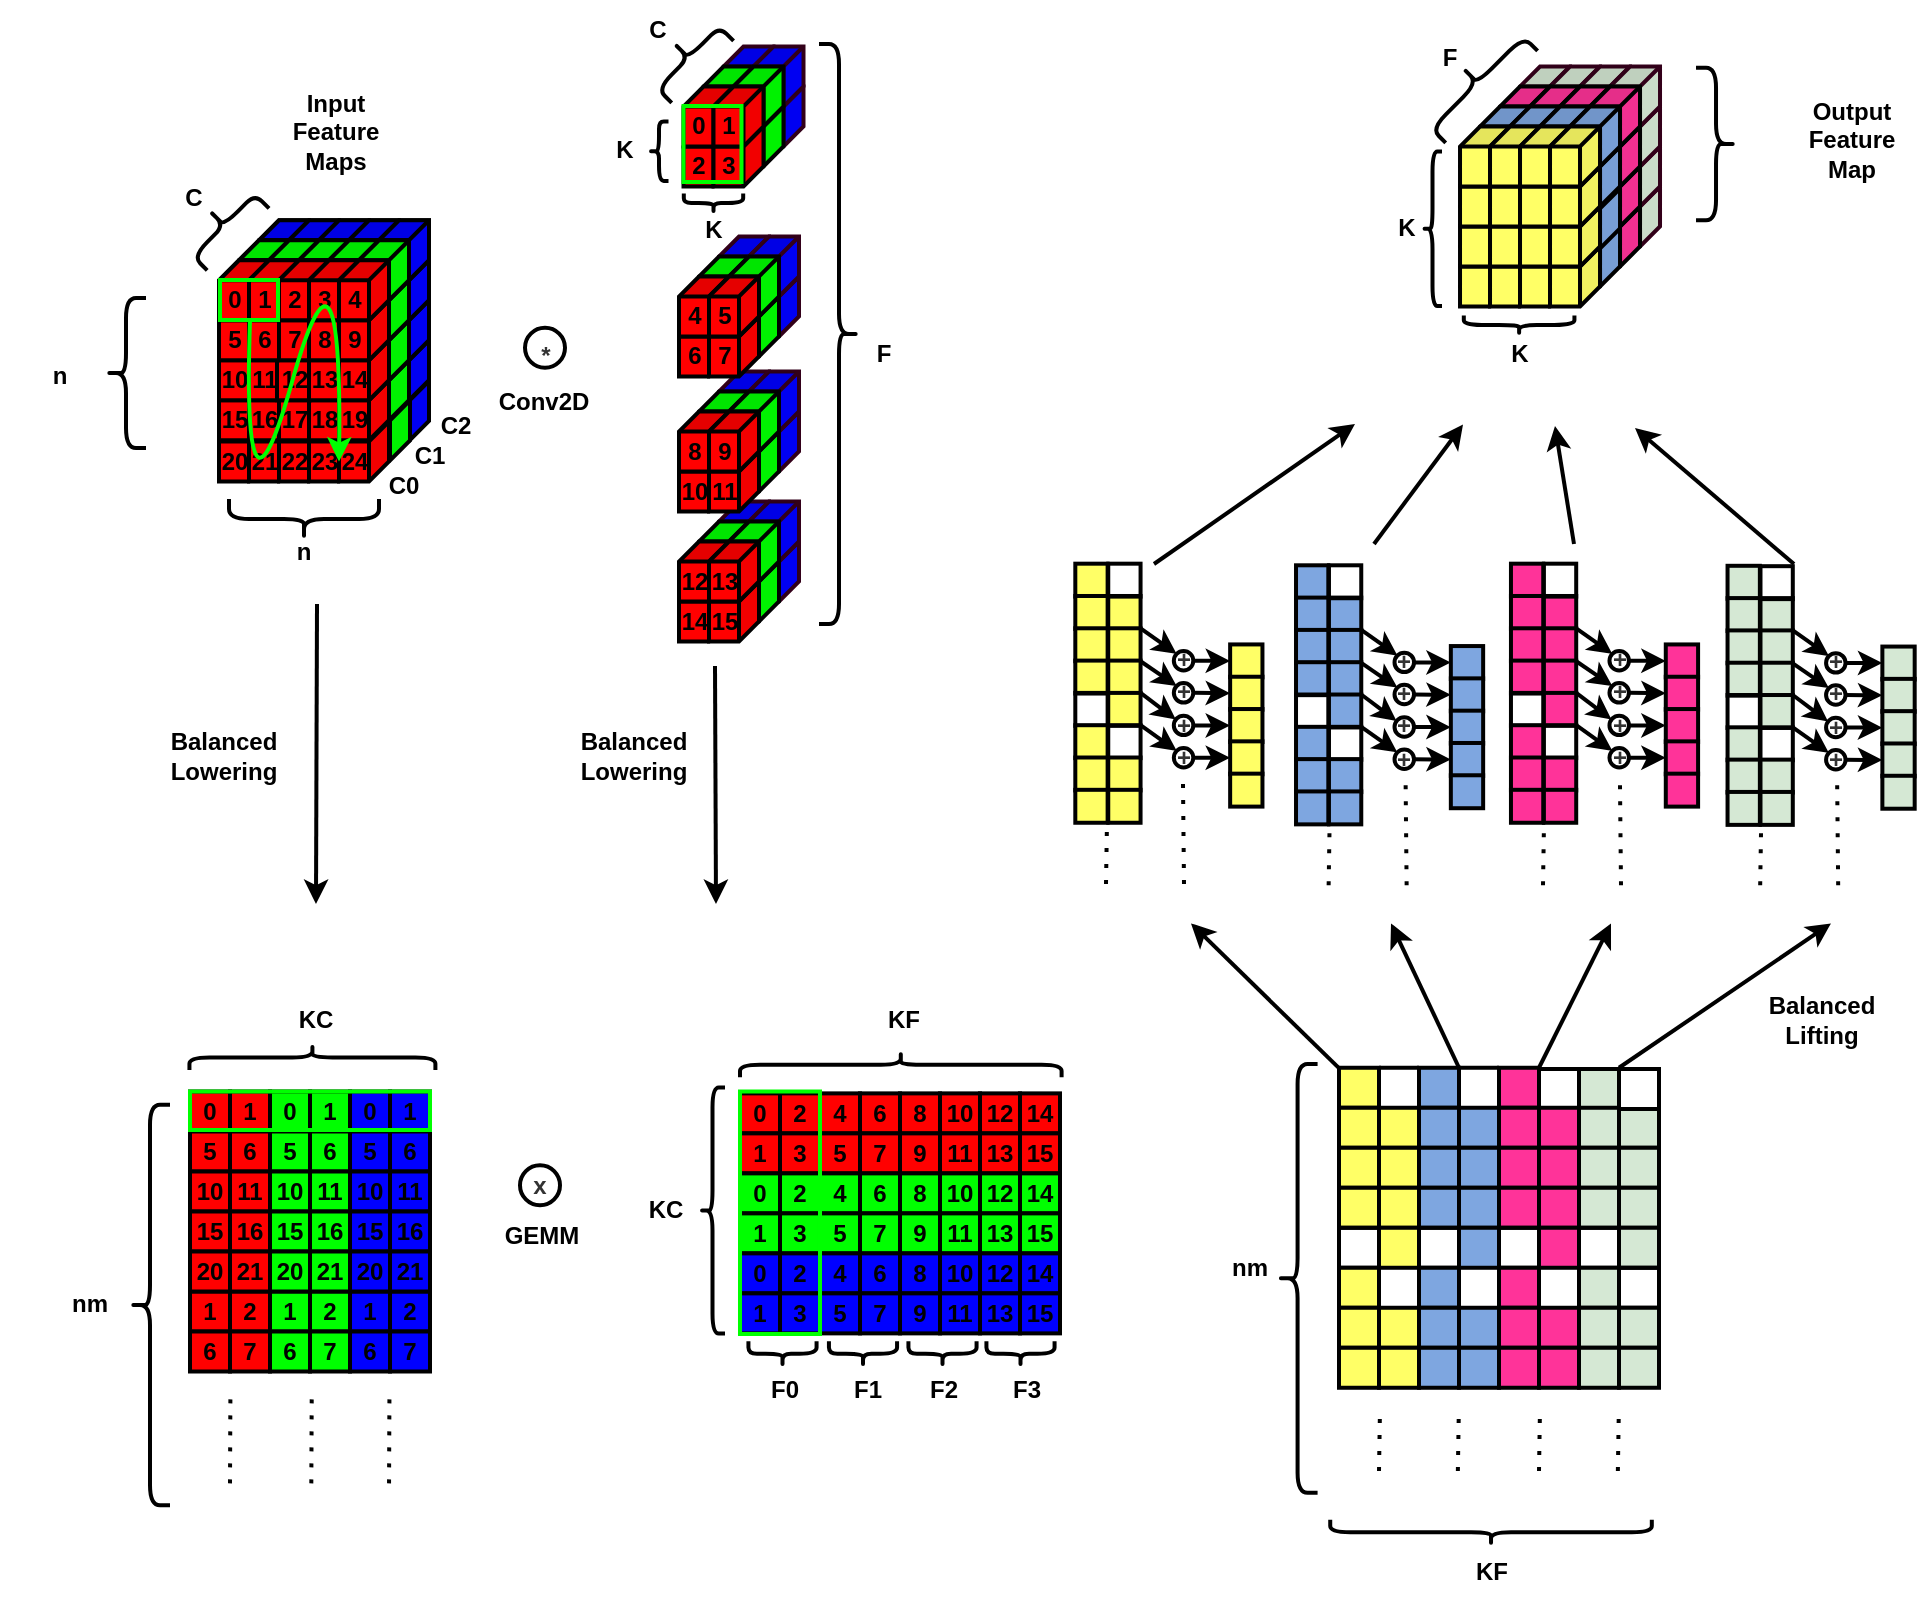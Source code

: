 <mxfile>
    <diagram id="i7ONuc7Eb74o2l4yup3w" name="Page-1">
        <mxGraphModel dx="208" dy="368" grid="1" gridSize="1" guides="1" tooltips="1" connect="1" arrows="1" fold="1" page="1" pageScale="1" pageWidth="1100" pageHeight="850" math="0" shadow="0">
            <root>
                <mxCell id="0"/>
                <mxCell id="1" parent="0"/>
                <mxCell id="AKQwnDpZvUHBcNmQF-iE-1" value="20" style="shape=cube;whiteSpace=wrap;html=1;boundedLbl=1;backgroundOutline=1;darkOpacity=0.05;darkOpacity2=0.1;size=10;rotation=90;fillColor=#FF0000;strokeWidth=2;horizontal=0;fontSize=12;fontStyle=1" parent="1" vertex="1">
                    <mxGeometry x="170" y="281.25" width="30" height="25" as="geometry"/>
                </mxCell>
                <mxCell id="AKQwnDpZvUHBcNmQF-iE-2" value="21" style="shape=cube;whiteSpace=wrap;html=1;boundedLbl=1;backgroundOutline=1;darkOpacity=0.05;darkOpacity2=0.1;size=10;rotation=90;fillColor=#FF0000;strokeWidth=2;horizontal=0;fontSize=12;fontStyle=1" parent="1" vertex="1">
                    <mxGeometry x="185" y="281.25" width="30" height="25" as="geometry"/>
                </mxCell>
                <mxCell id="AKQwnDpZvUHBcNmQF-iE-3" value="22" style="shape=cube;whiteSpace=wrap;html=1;boundedLbl=1;backgroundOutline=1;darkOpacity=0.05;darkOpacity2=0.1;size=10;rotation=90;fillColor=#FF0000;strokeWidth=2;horizontal=0;fontSize=12;fontStyle=1" parent="1" vertex="1">
                    <mxGeometry x="200" y="281.25" width="30" height="25" as="geometry"/>
                </mxCell>
                <mxCell id="AKQwnDpZvUHBcNmQF-iE-4" value="23" style="shape=cube;whiteSpace=wrap;html=1;boundedLbl=1;backgroundOutline=1;darkOpacity=0.05;darkOpacity2=0.1;size=10;rotation=90;fillColor=#FF0000;strokeWidth=2;horizontal=0;fontSize=12;fontStyle=1" parent="1" vertex="1">
                    <mxGeometry x="215" y="281.25" width="30" height="25" as="geometry"/>
                </mxCell>
                <mxCell id="AKQwnDpZvUHBcNmQF-iE-5" value="" style="shape=cube;whiteSpace=wrap;html=1;boundedLbl=1;backgroundOutline=1;darkOpacity=0.05;darkOpacity2=0.1;size=10;rotation=90;fillColor=#0000FF;strokeWidth=2;fontStyle=1;fontSize=12;" parent="1" vertex="1">
                    <mxGeometry x="250" y="261" width="30" height="25" as="geometry"/>
                </mxCell>
                <mxCell id="AKQwnDpZvUHBcNmQF-iE-6" value="" style="shape=cube;whiteSpace=wrap;html=1;boundedLbl=1;backgroundOutline=1;darkOpacity=0.05;darkOpacity2=0.1;size=10;rotation=90;strokeWidth=2;fillColor=#0000FF;strokeColor=#33001A;fontSize=12;" parent="1" vertex="1">
                    <mxGeometry x="420" y="321.25" width="30" height="25" as="geometry"/>
                </mxCell>
                <mxCell id="AKQwnDpZvUHBcNmQF-iE-7" value="" style="shape=cube;whiteSpace=wrap;html=1;boundedLbl=1;backgroundOutline=1;darkOpacity=0.05;darkOpacity2=0.1;size=10;rotation=90;fillColor=#0000FF;strokeWidth=2;strokeColor=#33001A;fontSize=12;" parent="1" vertex="1">
                    <mxGeometry x="435" y="341.25" width="30" height="25" as="geometry"/>
                </mxCell>
                <mxCell id="AKQwnDpZvUHBcNmQF-iE-8" value="" style="shape=cube;whiteSpace=wrap;html=1;boundedLbl=1;backgroundOutline=1;darkOpacity=0.05;darkOpacity2=0.1;size=10;rotation=90;strokeWidth=2;fillColor=#00FF00;fontSize=12;" parent="1" vertex="1">
                    <mxGeometry x="410" y="331.25" width="30" height="25" as="geometry"/>
                </mxCell>
                <mxCell id="AKQwnDpZvUHBcNmQF-iE-9" value="" style="shape=cube;whiteSpace=wrap;html=1;boundedLbl=1;backgroundOutline=1;darkOpacity=0.05;darkOpacity2=0.1;size=10;rotation=90;fillColor=#0000FF;strokeWidth=2;strokeColor=#33001A;fontSize=12;" parent="1" vertex="1">
                    <mxGeometry x="435" y="321.25" width="30" height="25" as="geometry"/>
                </mxCell>
                <mxCell id="AKQwnDpZvUHBcNmQF-iE-10" value="" style="shape=cube;whiteSpace=wrap;html=1;boundedLbl=1;backgroundOutline=1;darkOpacity=0.05;darkOpacity2=0.1;size=10;rotation=90;fillColor=#00FF00;strokeWidth=2;fontSize=12;" parent="1" vertex="1">
                    <mxGeometry x="425" y="351.25" width="30" height="25" as="geometry"/>
                </mxCell>
                <mxCell id="AKQwnDpZvUHBcNmQF-iE-11" value="" style="shape=cube;whiteSpace=wrap;html=1;boundedLbl=1;backgroundOutline=1;darkOpacity=0.05;darkOpacity2=0.1;size=10;rotation=90;fillColor=#00FF00;strokeWidth=2;fontSize=12;" parent="1" vertex="1">
                    <mxGeometry x="425" y="331.25" width="30" height="25" as="geometry"/>
                </mxCell>
                <mxCell id="AKQwnDpZvUHBcNmQF-iE-12" value="14" style="shape=cube;whiteSpace=wrap;html=1;boundedLbl=1;backgroundOutline=1;darkOpacity=0.05;darkOpacity2=0.1;size=10;rotation=90;strokeWidth=2;fillColor=#FF0000;fontStyle=1;horizontal=0;fontSize=12;" parent="1" vertex="1">
                    <mxGeometry x="400" y="361.25" width="30" height="25" as="geometry"/>
                </mxCell>
                <mxCell id="AKQwnDpZvUHBcNmQF-iE-13" value="12" style="shape=cube;whiteSpace=wrap;html=1;boundedLbl=1;backgroundOutline=1;darkOpacity=0.05;darkOpacity2=0.1;size=10;rotation=90;strokeWidth=2;fillColor=#FF0000;fontStyle=1;horizontal=0;fontSize=12;" parent="1" vertex="1">
                    <mxGeometry x="400" y="341.25" width="30" height="25" as="geometry"/>
                </mxCell>
                <mxCell id="AKQwnDpZvUHBcNmQF-iE-14" value="15" style="shape=cube;whiteSpace=wrap;html=1;boundedLbl=1;backgroundOutline=1;darkOpacity=0.05;darkOpacity2=0.1;size=10;rotation=90;strokeWidth=2;fillColor=#FF0000;fontStyle=1;horizontal=0;fontSize=12;" parent="1" vertex="1">
                    <mxGeometry x="415" y="361.25" width="30" height="25" as="geometry"/>
                </mxCell>
                <mxCell id="AKQwnDpZvUHBcNmQF-iE-15" value="13" style="shape=cube;whiteSpace=wrap;html=1;boundedLbl=1;backgroundOutline=1;darkOpacity=0.05;darkOpacity2=0.1;size=10;rotation=90;strokeWidth=2;fillColor=#FF0000;fontStyle=1;horizontal=0;fontSize=12;" parent="1" vertex="1">
                    <mxGeometry x="415" y="341.25" width="30" height="25" as="geometry"/>
                </mxCell>
                <mxCell id="AKQwnDpZvUHBcNmQF-iE-16" value="" style="shape=cube;whiteSpace=wrap;html=1;boundedLbl=1;backgroundOutline=1;darkOpacity=0.05;darkOpacity2=0.1;size=10;rotation=90;strokeWidth=2;fontSize=12;" parent="1" vertex="1">
                    <mxGeometry x="190" y="180.62" width="90" height="85" as="geometry"/>
                </mxCell>
                <mxCell id="AKQwnDpZvUHBcNmQF-iE-17" value="" style="shape=cube;whiteSpace=wrap;html=1;boundedLbl=1;backgroundOutline=1;darkOpacity=0.05;darkOpacity2=0.1;size=10;rotation=90;fillColor=#0000FF;strokeWidth=2;fontStyle=1;fontSize=12;" parent="1" vertex="1">
                    <mxGeometry x="250" y="240.62" width="30" height="25" as="geometry"/>
                </mxCell>
                <mxCell id="AKQwnDpZvUHBcNmQF-iE-18" value="" style="shape=cube;whiteSpace=wrap;html=1;boundedLbl=1;backgroundOutline=1;darkOpacity=0.05;darkOpacity2=0.1;size=10;rotation=90;fillColor=#0000FF;strokeWidth=2;fontStyle=1;fontSize=12;" parent="1" vertex="1">
                    <mxGeometry x="250" y="220.62" width="30" height="25" as="geometry"/>
                </mxCell>
                <mxCell id="AKQwnDpZvUHBcNmQF-iE-19" value="" style="shape=cube;whiteSpace=wrap;html=1;boundedLbl=1;backgroundOutline=1;darkOpacity=0.05;darkOpacity2=0.1;size=10;rotation=90;strokeWidth=2;fillColor=#0000FF;fontStyle=1;fontSize=12;" parent="1" vertex="1">
                    <mxGeometry x="250" y="200.62" width="30" height="25" as="geometry"/>
                </mxCell>
                <mxCell id="AKQwnDpZvUHBcNmQF-iE-20" value="" style="shape=cube;whiteSpace=wrap;html=1;boundedLbl=1;backgroundOutline=1;darkOpacity=0.05;darkOpacity2=0.1;size=10;rotation=90;strokeWidth=2;fillColor=#0000FF;fontSize=12;" parent="1" vertex="1">
                    <mxGeometry x="190" y="180.62" width="30" height="25" as="geometry"/>
                </mxCell>
                <mxCell id="AKQwnDpZvUHBcNmQF-iE-21" value="" style="shape=cube;whiteSpace=wrap;html=1;boundedLbl=1;backgroundOutline=1;darkOpacity=0.05;darkOpacity2=0.1;size=10;rotation=90;fillColor=#0000FF;strokeWidth=2;fontSize=12;" parent="1" vertex="1">
                    <mxGeometry x="205" y="180.62" width="30" height="25" as="geometry"/>
                </mxCell>
                <mxCell id="AKQwnDpZvUHBcNmQF-iE-22" value="" style="shape=cube;whiteSpace=wrap;html=1;boundedLbl=1;backgroundOutline=1;darkOpacity=0.05;darkOpacity2=0.1;size=10;rotation=90;fillColor=#0000FF;strokeWidth=2;fontSize=12;" parent="1" vertex="1">
                    <mxGeometry x="220" y="180.62" width="30" height="25" as="geometry"/>
                </mxCell>
                <mxCell id="AKQwnDpZvUHBcNmQF-iE-23" value="" style="shape=cube;whiteSpace=wrap;html=1;boundedLbl=1;backgroundOutline=1;darkOpacity=0.05;darkOpacity2=0.1;size=10;rotation=90;strokeWidth=2;fillColor=#0000FF;fontSize=12;" parent="1" vertex="1">
                    <mxGeometry x="235" y="180.62" width="30" height="25" as="geometry"/>
                </mxCell>
                <mxCell id="AKQwnDpZvUHBcNmQF-iE-24" value="" style="shape=cube;whiteSpace=wrap;html=1;boundedLbl=1;backgroundOutline=1;darkOpacity=0.05;darkOpacity2=0.1;size=10;rotation=90;fillColor=#0000FF;strokeWidth=2;fontSize=12;" parent="1" vertex="1">
                    <mxGeometry x="250" y="180.62" width="30" height="25" as="geometry"/>
                </mxCell>
                <mxCell id="AKQwnDpZvUHBcNmQF-iE-25" value="" style="endArrow=none;html=1;rounded=0;entryX=0;entryY=0;entryDx=10;entryDy=25;entryPerimeter=0;exitX=0.555;exitY=0.995;exitDx=0;exitDy=0;exitPerimeter=0;strokeWidth=2;fontStyle=1;fontSize=12;" parent="1" source="AKQwnDpZvUHBcNmQF-iE-16" target="AKQwnDpZvUHBcNmQF-iE-18" edge="1">
                    <mxGeometry width="50" height="50" relative="1" as="geometry">
                        <mxPoint x="260" y="218.62" as="sourcePoint"/>
                        <mxPoint x="310" y="268.62" as="targetPoint"/>
                    </mxGeometry>
                </mxCell>
                <mxCell id="AKQwnDpZvUHBcNmQF-iE-26" value="" style="endArrow=none;html=1;rounded=0;entryX=0;entryY=0;entryDx=10;entryDy=25;entryPerimeter=0;exitX=0.555;exitY=0.995;exitDx=0;exitDy=0;exitPerimeter=0;strokeWidth=2;fontStyle=1;fontSize=12;" parent="1" edge="1">
                    <mxGeometry width="50" height="50" relative="1" as="geometry">
                        <mxPoint x="193" y="248.62" as="sourcePoint"/>
                        <mxPoint x="253" y="248.62" as="targetPoint"/>
                    </mxGeometry>
                </mxCell>
                <mxCell id="AKQwnDpZvUHBcNmQF-iE-27" value="" style="endArrow=none;html=1;rounded=0;entryX=0.999;entryY=0.472;entryDx=0;entryDy=0;entryPerimeter=0;exitX=0.555;exitY=0.995;exitDx=0;exitDy=0;exitPerimeter=0;strokeWidth=2;fontStyle=1;fontSize=12;" parent="1" target="AKQwnDpZvUHBcNmQF-iE-16" edge="1">
                    <mxGeometry width="50" height="50" relative="1" as="geometry">
                        <mxPoint x="237.0" y="208.62" as="sourcePoint"/>
                        <mxPoint x="297" y="208.62" as="targetPoint"/>
                    </mxGeometry>
                </mxCell>
                <mxCell id="AKQwnDpZvUHBcNmQF-iE-28" value="" style="endArrow=none;html=1;rounded=0;entryX=0.999;entryY=0.472;entryDx=0;entryDy=0;entryPerimeter=0;exitX=0.555;exitY=0.995;exitDx=0;exitDy=0;exitPerimeter=0;strokeWidth=2;fontStyle=1;fontSize=12;" parent="1" edge="1">
                    <mxGeometry width="50" height="50" relative="1" as="geometry">
                        <mxPoint x="222.0" y="208.62" as="sourcePoint"/>
                        <mxPoint x="222.0" y="267.62" as="targetPoint"/>
                    </mxGeometry>
                </mxCell>
                <mxCell id="AKQwnDpZvUHBcNmQF-iE-29" value="" style="endArrow=none;html=1;rounded=0;entryX=0.999;entryY=0.472;entryDx=0;entryDy=0;entryPerimeter=0;exitX=0.555;exitY=0.995;exitDx=0;exitDy=0;exitPerimeter=0;strokeWidth=2;fontStyle=1;fontSize=12;" parent="1" edge="1">
                    <mxGeometry width="50" height="50" relative="1" as="geometry">
                        <mxPoint x="207.0" y="208.62" as="sourcePoint"/>
                        <mxPoint x="207.0" y="267.62" as="targetPoint"/>
                    </mxGeometry>
                </mxCell>
                <mxCell id="AKQwnDpZvUHBcNmQF-iE-30" value="" style="shape=cube;whiteSpace=wrap;html=1;boundedLbl=1;backgroundOutline=1;darkOpacity=0.05;darkOpacity2=0.1;size=10;rotation=90;strokeWidth=2;fontStyle=1;fontSize=12;" parent="1" vertex="1">
                    <mxGeometry x="180" y="190.62" width="90" height="85" as="geometry"/>
                </mxCell>
                <mxCell id="AKQwnDpZvUHBcNmQF-iE-31" value="" style="shape=cube;whiteSpace=wrap;html=1;boundedLbl=1;backgroundOutline=1;darkOpacity=0.05;darkOpacity2=0.1;size=10;rotation=90;strokeWidth=2;fillColor=#00FF00;fontStyle=1;fontSize=12;" parent="1" vertex="1">
                    <mxGeometry x="180" y="190.62" width="30" height="25" as="geometry"/>
                </mxCell>
                <mxCell id="AKQwnDpZvUHBcNmQF-iE-32" value="" style="shape=cube;whiteSpace=wrap;html=1;boundedLbl=1;backgroundOutline=1;darkOpacity=0.05;darkOpacity2=0.1;size=10;rotation=90;strokeWidth=2;fillColor=#00FF00;fontStyle=1;fontSize=12;" parent="1" vertex="1">
                    <mxGeometry x="195" y="190.62" width="30" height="25" as="geometry"/>
                </mxCell>
                <mxCell id="AKQwnDpZvUHBcNmQF-iE-33" value="" style="shape=cube;whiteSpace=wrap;html=1;boundedLbl=1;backgroundOutline=1;darkOpacity=0.05;darkOpacity2=0.1;size=10;rotation=90;strokeWidth=2;fillColor=#00FF00;fontStyle=1;fontSize=12;" parent="1" vertex="1">
                    <mxGeometry x="210" y="190.62" width="30" height="25" as="geometry"/>
                </mxCell>
                <mxCell id="AKQwnDpZvUHBcNmQF-iE-34" value="" style="shape=cube;whiteSpace=wrap;html=1;boundedLbl=1;backgroundOutline=1;darkOpacity=0.05;darkOpacity2=0.1;size=10;rotation=90;strokeWidth=2;fillColor=#00FF00;fontStyle=1;fontSize=12;" parent="1" vertex="1">
                    <mxGeometry x="225" y="190.62" width="30" height="25" as="geometry"/>
                </mxCell>
                <mxCell id="AKQwnDpZvUHBcNmQF-iE-35" value="" style="endArrow=none;html=1;rounded=0;entryX=0;entryY=0;entryDx=10;entryDy=25;entryPerimeter=0;exitX=0.555;exitY=0.995;exitDx=0;exitDy=0;exitPerimeter=0;strokeWidth=2;fontStyle=1;fontSize=12;" parent="1" source="AKQwnDpZvUHBcNmQF-iE-30" target="AKQwnDpZvUHBcNmQF-iE-527" edge="1">
                    <mxGeometry width="50" height="50" relative="1" as="geometry">
                        <mxPoint x="250" y="228.62" as="sourcePoint"/>
                        <mxPoint x="300" y="278.62" as="targetPoint"/>
                    </mxGeometry>
                </mxCell>
                <mxCell id="AKQwnDpZvUHBcNmQF-iE-36" value="" style="endArrow=none;html=1;rounded=0;entryX=0;entryY=0;entryDx=10;entryDy=25;entryPerimeter=0;exitX=0.555;exitY=0.995;exitDx=0;exitDy=0;exitPerimeter=0;strokeWidth=2;fontStyle=1;fontSize=12;" parent="1" edge="1">
                    <mxGeometry width="50" height="50" relative="1" as="geometry">
                        <mxPoint x="183" y="258.62" as="sourcePoint"/>
                        <mxPoint x="243" y="258.62" as="targetPoint"/>
                    </mxGeometry>
                </mxCell>
                <mxCell id="AKQwnDpZvUHBcNmQF-iE-37" value="" style="endArrow=none;html=1;rounded=0;entryX=0.999;entryY=0.472;entryDx=0;entryDy=0;entryPerimeter=0;exitX=0.555;exitY=0.995;exitDx=0;exitDy=0;exitPerimeter=0;strokeWidth=2;fontStyle=1;fontSize=12;" parent="1" target="AKQwnDpZvUHBcNmQF-iE-30" edge="1">
                    <mxGeometry width="50" height="50" relative="1" as="geometry">
                        <mxPoint x="227.0" y="218.62" as="sourcePoint"/>
                        <mxPoint x="287" y="218.62" as="targetPoint"/>
                    </mxGeometry>
                </mxCell>
                <mxCell id="AKQwnDpZvUHBcNmQF-iE-38" value="" style="endArrow=none;html=1;rounded=0;entryX=0.999;entryY=0.472;entryDx=0;entryDy=0;entryPerimeter=0;exitX=0.555;exitY=0.995;exitDx=0;exitDy=0;exitPerimeter=0;strokeWidth=2;fontStyle=1;fontSize=12;" parent="1" edge="1">
                    <mxGeometry width="50" height="50" relative="1" as="geometry">
                        <mxPoint x="212.0" y="218.62" as="sourcePoint"/>
                        <mxPoint x="212.0" y="277.62" as="targetPoint"/>
                    </mxGeometry>
                </mxCell>
                <mxCell id="AKQwnDpZvUHBcNmQF-iE-39" value="" style="endArrow=none;html=1;rounded=0;entryX=0.999;entryY=0.472;entryDx=0;entryDy=0;entryPerimeter=0;exitX=0.555;exitY=0.995;exitDx=0;exitDy=0;exitPerimeter=0;strokeWidth=2;fontStyle=1;fontSize=12;" parent="1" edge="1">
                    <mxGeometry width="50" height="50" relative="1" as="geometry">
                        <mxPoint x="197.0" y="218.62" as="sourcePoint"/>
                        <mxPoint x="197.0" y="277.62" as="targetPoint"/>
                    </mxGeometry>
                </mxCell>
                <mxCell id="AKQwnDpZvUHBcNmQF-iE-40" value="" style="shape=cube;whiteSpace=wrap;html=1;boundedLbl=1;backgroundOutline=1;darkOpacity=0.05;darkOpacity2=0.1;size=10;rotation=90;strokeWidth=2;fontStyle=1;fontSize=12;" parent="1" vertex="1">
                    <mxGeometry x="170" y="200.62" width="90" height="85" as="geometry"/>
                </mxCell>
                <mxCell id="AKQwnDpZvUHBcNmQF-iE-41" value="15" style="shape=cube;whiteSpace=wrap;html=1;boundedLbl=1;backgroundOutline=1;darkOpacity=0.05;darkOpacity2=0.1;size=10;rotation=90;fillColor=#FF0000;strokeWidth=2;horizontal=0;fontSize=12;fontStyle=1" parent="1" vertex="1">
                    <mxGeometry x="170" y="260.62" width="30" height="25" as="geometry"/>
                </mxCell>
                <mxCell id="AKQwnDpZvUHBcNmQF-iE-42" value="16" style="shape=cube;whiteSpace=wrap;html=1;boundedLbl=1;backgroundOutline=1;darkOpacity=0.05;darkOpacity2=0.1;size=10;rotation=90;horizontal=0;strokeWidth=2;fontSize=12;fillColor=#FF0000;fontStyle=1" parent="1" vertex="1">
                    <mxGeometry x="185" y="260.62" width="30" height="25" as="geometry"/>
                </mxCell>
                <mxCell id="AKQwnDpZvUHBcNmQF-iE-43" value="17" style="shape=cube;whiteSpace=wrap;html=1;boundedLbl=1;backgroundOutline=1;darkOpacity=0.05;darkOpacity2=0.1;size=10;rotation=90;horizontal=0;strokeWidth=2;fontSize=12;fillColor=#FF0000;fontStyle=1" parent="1" vertex="1">
                    <mxGeometry x="200" y="260.62" width="30" height="25" as="geometry"/>
                </mxCell>
                <mxCell id="AKQwnDpZvUHBcNmQF-iE-44" value="18" style="shape=cube;whiteSpace=wrap;html=1;boundedLbl=1;backgroundOutline=1;darkOpacity=0.05;darkOpacity2=0.1;size=10;rotation=90;horizontal=0;strokeWidth=2;fontSize=12;fillColor=#FF0000;fontStyle=1" parent="1" vertex="1">
                    <mxGeometry x="215" y="260.62" width="30" height="25" as="geometry"/>
                </mxCell>
                <mxCell id="AKQwnDpZvUHBcNmQF-iE-45" value="10&lt;br style=&quot;font-size: 12px;&quot;&gt;" style="shape=cube;whiteSpace=wrap;html=1;boundedLbl=1;backgroundOutline=1;darkOpacity=0.05;darkOpacity2=0.1;size=10;rotation=90;horizontal=0;strokeWidth=2;fontSize=12;fillColor=#FF0000;fontStyle=1" parent="1" vertex="1">
                    <mxGeometry x="170" y="240.62" width="30" height="25" as="geometry"/>
                </mxCell>
                <mxCell id="AKQwnDpZvUHBcNmQF-iE-46" value="11" style="shape=cube;whiteSpace=wrap;html=1;boundedLbl=1;backgroundOutline=1;darkOpacity=0.05;darkOpacity2=0.1;size=10;rotation=90;fillColor=#FF0000;strokeWidth=2;horizontal=0;fontStyle=1;fontSize=12;" parent="1" vertex="1">
                    <mxGeometry x="185" y="240.62" width="30" height="25" as="geometry"/>
                </mxCell>
                <mxCell id="AKQwnDpZvUHBcNmQF-iE-47" value="12" style="shape=cube;whiteSpace=wrap;html=1;boundedLbl=1;backgroundOutline=1;darkOpacity=0.05;darkOpacity2=0.1;size=10;rotation=90;horizontal=0;strokeWidth=2;fontSize=12;fillColor=#FF0000;fontStyle=1" parent="1" vertex="1">
                    <mxGeometry x="200" y="239.62" width="30" height="27" as="geometry"/>
                </mxCell>
                <mxCell id="AKQwnDpZvUHBcNmQF-iE-48" value="13" style="shape=cube;whiteSpace=wrap;html=1;boundedLbl=1;backgroundOutline=1;darkOpacity=0.05;darkOpacity2=0.1;size=10;rotation=90;horizontal=0;strokeWidth=2;fontSize=12;fillColor=#FF0000;fontStyle=1" parent="1" vertex="1">
                    <mxGeometry x="215" y="240.62" width="30" height="25" as="geometry"/>
                </mxCell>
                <mxCell id="AKQwnDpZvUHBcNmQF-iE-49" value="5" style="shape=cube;whiteSpace=wrap;html=1;boundedLbl=1;backgroundOutline=1;darkOpacity=0.05;darkOpacity2=0.1;size=10;rotation=90;horizontal=0;strokeWidth=2;fontSize=12;fillColor=#FF0000;fontStyle=1" parent="1" vertex="1">
                    <mxGeometry x="170" y="220.62" width="30" height="25" as="geometry"/>
                </mxCell>
                <mxCell id="AKQwnDpZvUHBcNmQF-iE-50" value="6" style="shape=cube;whiteSpace=wrap;html=1;boundedLbl=1;backgroundOutline=1;darkOpacity=0.05;darkOpacity2=0.1;size=10;rotation=90;horizontal=0;strokeWidth=2;fontSize=12;fillColor=#FF0000;fontStyle=1" parent="1" vertex="1">
                    <mxGeometry x="185" y="220.62" width="30" height="25" as="geometry"/>
                </mxCell>
                <mxCell id="AKQwnDpZvUHBcNmQF-iE-51" value="7" style="shape=cube;whiteSpace=wrap;html=1;boundedLbl=1;backgroundOutline=1;darkOpacity=0.05;darkOpacity2=0.1;size=10;rotation=90;horizontal=0;strokeWidth=2;fontSize=12;fillColor=#FF0000;fontStyle=1" parent="1" vertex="1">
                    <mxGeometry x="200" y="220.62" width="30" height="25" as="geometry"/>
                </mxCell>
                <mxCell id="AKQwnDpZvUHBcNmQF-iE-52" value="8" style="shape=cube;whiteSpace=wrap;html=1;boundedLbl=1;backgroundOutline=1;darkOpacity=0.05;darkOpacity2=0.1;size=10;rotation=90;horizontal=0;strokeWidth=2;fontSize=12;fillColor=#FF0000;fontStyle=1" parent="1" vertex="1">
                    <mxGeometry x="215" y="220.62" width="30" height="25" as="geometry"/>
                </mxCell>
                <mxCell id="AKQwnDpZvUHBcNmQF-iE-53" value="0" style="shape=cube;whiteSpace=wrap;html=1;boundedLbl=1;backgroundOutline=1;darkOpacity=0.05;darkOpacity2=0.1;size=10;rotation=90;fillColor=#FF0000;strokeWidth=2;horizontal=0;fontSize=12;fontStyle=1" parent="1" vertex="1">
                    <mxGeometry x="170" y="200.62" width="30" height="25" as="geometry"/>
                </mxCell>
                <mxCell id="AKQwnDpZvUHBcNmQF-iE-54" value="1" style="shape=cube;whiteSpace=wrap;html=1;boundedLbl=1;backgroundOutline=1;darkOpacity=0.05;darkOpacity2=0.1;size=10;rotation=90;horizontal=0;strokeWidth=2;fontSize=12;fillColor=#FF0000;fontStyle=1" parent="1" vertex="1">
                    <mxGeometry x="185" y="200.62" width="30" height="25" as="geometry"/>
                </mxCell>
                <mxCell id="AKQwnDpZvUHBcNmQF-iE-55" value="2" style="shape=cube;whiteSpace=wrap;html=1;boundedLbl=1;backgroundOutline=1;darkOpacity=0.05;darkOpacity2=0.1;size=10;rotation=90;fillColor=#FF0000;strokeWidth=2;horizontal=0;fontSize=12;fontStyle=1" parent="1" vertex="1">
                    <mxGeometry x="200" y="200.62" width="30" height="25" as="geometry"/>
                </mxCell>
                <mxCell id="AKQwnDpZvUHBcNmQF-iE-56" value="3" style="shape=cube;whiteSpace=wrap;html=1;boundedLbl=1;backgroundOutline=1;darkOpacity=0.05;darkOpacity2=0.1;size=10;rotation=90;horizontal=0;strokeWidth=2;fontSize=12;fillColor=#FF0000;fontStyle=1" parent="1" vertex="1">
                    <mxGeometry x="215" y="200.62" width="30" height="25" as="geometry"/>
                </mxCell>
                <mxCell id="AKQwnDpZvUHBcNmQF-iE-57" value="0" style="rounded=0;whiteSpace=wrap;html=1;fontSize=12;fontColor=#000000;strokeColor=#000000;strokeWidth=2;fillColor=#FF0000;gradientColor=none;fontStyle=1" parent="1" vertex="1">
                    <mxGeometry x="158.0" y="613.75" width="20" height="20" as="geometry"/>
                </mxCell>
                <mxCell id="AKQwnDpZvUHBcNmQF-iE-58" value="1" style="rounded=0;whiteSpace=wrap;html=1;fontSize=12;fontColor=#000000;strokeColor=#000000;strokeWidth=2;fillColor=#FF0000;gradientColor=none;fontStyle=1" parent="1" vertex="1">
                    <mxGeometry x="178.0" y="613.75" width="20" height="20" as="geometry"/>
                </mxCell>
                <mxCell id="AKQwnDpZvUHBcNmQF-iE-59" value="2" style="rounded=0;whiteSpace=wrap;html=1;fontSize=12;fontColor=#000000;strokeColor=#000000;strokeWidth=2;fillColor=#FF0000;gradientColor=none;fontStyle=1" parent="1" vertex="1">
                    <mxGeometry x="178.0" y="713.75" width="20" height="20" as="geometry"/>
                </mxCell>
                <mxCell id="AKQwnDpZvUHBcNmQF-iE-62" value="*" style="ellipse;whiteSpace=wrap;html=1;aspect=fixed;strokeColor=#000000;fillColor=#FFFFFF;verticalAlign=top;fontColor=#333333;strokeWidth=2;fontStyle=1;fontSize=12;" parent="1" vertex="1">
                    <mxGeometry x="325.5" y="231.87" width="20" height="20" as="geometry"/>
                </mxCell>
                <mxCell id="AKQwnDpZvUHBcNmQF-iE-63" value="" style="shape=cube;whiteSpace=wrap;html=1;boundedLbl=1;backgroundOutline=1;darkOpacity=0.05;darkOpacity2=0.1;size=10;rotation=90;strokeWidth=2;fillColor=#0000FF;strokeColor=#33001A;fontSize=12;" parent="1" vertex="1">
                    <mxGeometry x="420" y="256.25" width="30" height="25" as="geometry"/>
                </mxCell>
                <mxCell id="AKQwnDpZvUHBcNmQF-iE-64" value="" style="shape=cube;whiteSpace=wrap;html=1;boundedLbl=1;backgroundOutline=1;darkOpacity=0.05;darkOpacity2=0.1;size=10;rotation=90;fillColor=#0000FF;strokeWidth=2;strokeColor=#33001A;fontSize=12;" parent="1" vertex="1">
                    <mxGeometry x="435" y="276.25" width="30" height="25" as="geometry"/>
                </mxCell>
                <mxCell id="AKQwnDpZvUHBcNmQF-iE-65" value="" style="shape=cube;whiteSpace=wrap;html=1;boundedLbl=1;backgroundOutline=1;darkOpacity=0.05;darkOpacity2=0.1;size=10;rotation=90;strokeWidth=2;fillColor=#00FF00;fontSize=12;" parent="1" vertex="1">
                    <mxGeometry x="410" y="266.25" width="30" height="25" as="geometry"/>
                </mxCell>
                <mxCell id="AKQwnDpZvUHBcNmQF-iE-66" value="" style="shape=cube;whiteSpace=wrap;html=1;boundedLbl=1;backgroundOutline=1;darkOpacity=0.05;darkOpacity2=0.1;size=10;rotation=90;fillColor=#0000FF;strokeWidth=2;strokeColor=#33001A;fontSize=12;" parent="1" vertex="1">
                    <mxGeometry x="435" y="256.25" width="30" height="25" as="geometry"/>
                </mxCell>
                <mxCell id="AKQwnDpZvUHBcNmQF-iE-67" value="" style="shape=cube;whiteSpace=wrap;html=1;boundedLbl=1;backgroundOutline=1;darkOpacity=0.05;darkOpacity2=0.1;size=10;rotation=90;fillColor=#00FF00;strokeWidth=2;fontSize=12;" parent="1" vertex="1">
                    <mxGeometry x="425" y="286.25" width="30" height="25" as="geometry"/>
                </mxCell>
                <mxCell id="AKQwnDpZvUHBcNmQF-iE-68" value="" style="shape=cube;whiteSpace=wrap;html=1;boundedLbl=1;backgroundOutline=1;darkOpacity=0.05;darkOpacity2=0.1;size=10;rotation=90;fillColor=#00FF00;strokeWidth=2;fontSize=12;" parent="1" vertex="1">
                    <mxGeometry x="425" y="266.25" width="30" height="25" as="geometry"/>
                </mxCell>
                <mxCell id="AKQwnDpZvUHBcNmQF-iE-69" value="10" style="shape=cube;whiteSpace=wrap;html=1;boundedLbl=1;backgroundOutline=1;darkOpacity=0.05;darkOpacity2=0.1;size=10;rotation=90;strokeWidth=2;fillColor=#FF0000;fontStyle=1;horizontal=0;fontSize=12;" parent="1" vertex="1">
                    <mxGeometry x="400" y="296.25" width="30" height="25" as="geometry"/>
                </mxCell>
                <mxCell id="AKQwnDpZvUHBcNmQF-iE-70" value="8" style="shape=cube;whiteSpace=wrap;html=1;boundedLbl=1;backgroundOutline=1;darkOpacity=0.05;darkOpacity2=0.1;size=10;rotation=90;strokeWidth=2;fillColor=#FF0000;fontStyle=1;horizontal=0;fontSize=12;" parent="1" vertex="1">
                    <mxGeometry x="400" y="276.25" width="30" height="25" as="geometry"/>
                </mxCell>
                <mxCell id="AKQwnDpZvUHBcNmQF-iE-71" value="11" style="shape=cube;whiteSpace=wrap;html=1;boundedLbl=1;backgroundOutline=1;darkOpacity=0.05;darkOpacity2=0.1;size=10;rotation=90;strokeWidth=2;fillColor=#FF0000;fontStyle=1;horizontal=0;fontSize=12;" parent="1" vertex="1">
                    <mxGeometry x="415" y="296.25" width="30" height="25" as="geometry"/>
                </mxCell>
                <mxCell id="AKQwnDpZvUHBcNmQF-iE-72" value="9" style="shape=cube;whiteSpace=wrap;html=1;boundedLbl=1;backgroundOutline=1;darkOpacity=0.05;darkOpacity2=0.1;size=10;rotation=90;strokeWidth=2;fillColor=#FF0000;fontStyle=1;horizontal=0;fontSize=12;" parent="1" vertex="1">
                    <mxGeometry x="415" y="276.25" width="30" height="25" as="geometry"/>
                </mxCell>
                <mxCell id="AKQwnDpZvUHBcNmQF-iE-73" value="F" style="text;html=1;strokeColor=none;fillColor=none;align=center;verticalAlign=middle;whiteSpace=wrap;rounded=0;fontStyle=1;fontSize=12;" parent="1" vertex="1">
                    <mxGeometry x="475" y="230" width="60" height="30" as="geometry"/>
                </mxCell>
                <mxCell id="AKQwnDpZvUHBcNmQF-iE-74" value="Conv2D" style="text;html=1;strokeColor=none;fillColor=none;align=center;verticalAlign=middle;whiteSpace=wrap;rounded=0;fontStyle=1;fontSize=12;" parent="1" vertex="1">
                    <mxGeometry x="305" y="254.37" width="60" height="30" as="geometry"/>
                </mxCell>
                <mxCell id="AKQwnDpZvUHBcNmQF-iE-75" value="" style="shape=curlyBracket;whiteSpace=wrap;html=1;rounded=1;flipH=1;strokeColor=#000000;strokeWidth=2;fillColor=#FFFFFF;rotation=-180;fontSize=12;" parent="1" vertex="1">
                    <mxGeometry x="116" y="217" width="20" height="75" as="geometry"/>
                </mxCell>
                <mxCell id="AKQwnDpZvUHBcNmQF-iE-76" value="n" style="text;html=1;strokeColor=none;fillColor=none;align=center;verticalAlign=middle;whiteSpace=wrap;rounded=0;fontStyle=1;fontSize=12;" parent="1" vertex="1">
                    <mxGeometry x="63" y="240.75" width="60" height="30" as="geometry"/>
                </mxCell>
                <mxCell id="AKQwnDpZvUHBcNmQF-iE-77" style="edgeStyle=none;rounded=1;orthogonalLoop=1;jettySize=auto;html=1;strokeWidth=2;fontSize=12;" parent="1" edge="1">
                    <mxGeometry relative="1" as="geometry">
                        <mxPoint x="221" y="520" as="targetPoint"/>
                        <mxPoint x="221.5" y="370" as="sourcePoint"/>
                        <Array as="points"/>
                    </mxGeometry>
                </mxCell>
                <mxCell id="AKQwnDpZvUHBcNmQF-iE-78" style="edgeStyle=none;rounded=1;orthogonalLoop=1;jettySize=auto;html=1;strokeWidth=2;fontSize=12;" parent="1" edge="1">
                    <mxGeometry relative="1" as="geometry">
                        <mxPoint x="421" y="520" as="targetPoint"/>
                        <mxPoint x="420.5" y="401" as="sourcePoint"/>
                        <Array as="points"/>
                    </mxGeometry>
                </mxCell>
                <mxCell id="AKQwnDpZvUHBcNmQF-iE-79" value="1" style="rounded=0;whiteSpace=wrap;html=1;fontSize=12;fontColor=#000000;strokeColor=#000000;strokeWidth=2;fillColor=#FF0000;gradientColor=none;fontStyle=1" parent="1" vertex="1">
                    <mxGeometry x="158.0" y="713.75" width="20" height="20" as="geometry"/>
                </mxCell>
                <mxCell id="AKQwnDpZvUHBcNmQF-iE-82" value="0" style="rounded=0;whiteSpace=wrap;html=1;fontSize=12;fontColor=#000000;strokeColor=#000000;strokeWidth=2;fillColor=#00FF00;gradientColor=none;fontStyle=1" parent="1" vertex="1">
                    <mxGeometry x="198.0" y="613.75" width="20" height="20" as="geometry"/>
                </mxCell>
                <mxCell id="AKQwnDpZvUHBcNmQF-iE-83" value="1" style="rounded=0;whiteSpace=wrap;html=1;fontSize=12;fontColor=#000000;strokeColor=#000000;strokeWidth=2;fillColor=#00FF00;gradientColor=none;fontStyle=1" parent="1" vertex="1">
                    <mxGeometry x="218.0" y="613.75" width="20" height="20" as="geometry"/>
                </mxCell>
                <mxCell id="AKQwnDpZvUHBcNmQF-iE-84" value="2" style="rounded=0;whiteSpace=wrap;html=1;fontSize=12;fontColor=#000000;strokeColor=#000000;strokeWidth=2;fillColor=#00FF00;gradientColor=none;fontStyle=1" parent="1" vertex="1">
                    <mxGeometry x="218.0" y="713.75" width="20" height="20" as="geometry"/>
                </mxCell>
                <mxCell id="AKQwnDpZvUHBcNmQF-iE-85" value="1" style="rounded=0;whiteSpace=wrap;html=1;fontSize=12;fontColor=#000000;strokeColor=#000000;strokeWidth=2;fillColor=#00FF00;gradientColor=none;fontStyle=1" parent="1" vertex="1">
                    <mxGeometry x="198.0" y="713.75" width="20" height="20" as="geometry"/>
                </mxCell>
                <mxCell id="AKQwnDpZvUHBcNmQF-iE-86" value="0" style="rounded=0;whiteSpace=wrap;html=1;fontSize=12;fontColor=#000000;strokeColor=#000000;strokeWidth=2;fillColor=#0000FF;gradientColor=none;fontStyle=1" parent="1" vertex="1">
                    <mxGeometry x="238.0" y="613.75" width="20" height="20" as="geometry"/>
                </mxCell>
                <mxCell id="AKQwnDpZvUHBcNmQF-iE-87" value="1" style="rounded=0;whiteSpace=wrap;html=1;fontSize=12;fontColor=#000000;strokeColor=#000000;strokeWidth=2;fillColor=#0000FF;gradientColor=none;fontStyle=1" parent="1" vertex="1">
                    <mxGeometry x="258" y="613.75" width="20" height="20" as="geometry"/>
                </mxCell>
                <mxCell id="AKQwnDpZvUHBcNmQF-iE-88" value="2" style="rounded=0;whiteSpace=wrap;html=1;fontSize=12;fontColor=#000000;strokeColor=#000000;strokeWidth=2;fillColor=#0000FF;gradientColor=none;fontStyle=1" parent="1" vertex="1">
                    <mxGeometry x="258" y="713.75" width="20" height="20" as="geometry"/>
                </mxCell>
                <mxCell id="AKQwnDpZvUHBcNmQF-iE-89" value="1" style="rounded=0;whiteSpace=wrap;html=1;fontSize=12;fontColor=#000000;strokeColor=#000000;strokeWidth=2;fillColor=#0000FF;gradientColor=none;fontStyle=1" parent="1" vertex="1">
                    <mxGeometry x="238.0" y="713.75" width="20" height="20" as="geometry"/>
                </mxCell>
                <mxCell id="AKQwnDpZvUHBcNmQF-iE-90" value="5" style="rounded=0;whiteSpace=wrap;html=1;fontSize=12;fontColor=#000000;strokeColor=#000000;strokeWidth=2;fillColor=#FF0000;gradientColor=none;fontStyle=1" parent="1" vertex="1">
                    <mxGeometry x="158.0" y="633.75" width="20" height="20" as="geometry"/>
                </mxCell>
                <mxCell id="AKQwnDpZvUHBcNmQF-iE-91" value="6" style="rounded=0;whiteSpace=wrap;html=1;fontSize=12;fontColor=#000000;strokeColor=#000000;strokeWidth=2;fillColor=#FF0000;gradientColor=none;fontStyle=1" parent="1" vertex="1">
                    <mxGeometry x="178.0" y="633.75" width="20" height="20" as="geometry"/>
                </mxCell>
                <mxCell id="AKQwnDpZvUHBcNmQF-iE-92" value="7" style="rounded=0;whiteSpace=wrap;html=1;fontSize=12;fontColor=#000000;strokeColor=#000000;strokeWidth=2;fillColor=#FF0000;gradientColor=none;fontStyle=1" parent="1" vertex="1">
                    <mxGeometry x="178.0" y="733.75" width="20" height="20" as="geometry"/>
                </mxCell>
                <mxCell id="AKQwnDpZvUHBcNmQF-iE-93" value="6" style="rounded=0;whiteSpace=wrap;html=1;fontSize=12;fontColor=#000000;strokeColor=#000000;strokeWidth=2;fillColor=#FF0000;gradientColor=none;fontStyle=1" parent="1" vertex="1">
                    <mxGeometry x="158.0" y="733.75" width="20" height="20" as="geometry"/>
                </mxCell>
                <mxCell id="AKQwnDpZvUHBcNmQF-iE-94" value="5" style="rounded=0;whiteSpace=wrap;html=1;fontSize=12;fontColor=#000000;strokeColor=#000000;strokeWidth=2;fillColor=#00FF00;gradientColor=none;fontStyle=1" parent="1" vertex="1">
                    <mxGeometry x="198.0" y="633.75" width="20" height="20" as="geometry"/>
                </mxCell>
                <mxCell id="AKQwnDpZvUHBcNmQF-iE-95" value="6" style="rounded=0;whiteSpace=wrap;html=1;fontSize=12;fontColor=#000000;strokeColor=#000000;strokeWidth=2;fillColor=#00FF00;gradientColor=none;fontStyle=1" parent="1" vertex="1">
                    <mxGeometry x="218.0" y="633.75" width="20" height="20" as="geometry"/>
                </mxCell>
                <mxCell id="AKQwnDpZvUHBcNmQF-iE-96" value="7" style="rounded=0;whiteSpace=wrap;html=1;fontSize=12;fontColor=#000000;strokeColor=#000000;strokeWidth=2;fillColor=#00FF00;gradientColor=none;fontStyle=1" parent="1" vertex="1">
                    <mxGeometry x="218.0" y="733.75" width="20" height="20" as="geometry"/>
                </mxCell>
                <mxCell id="AKQwnDpZvUHBcNmQF-iE-97" value="6" style="rounded=0;whiteSpace=wrap;html=1;fontSize=12;fontColor=#000000;strokeColor=#000000;strokeWidth=2;fillColor=#00FF00;gradientColor=none;fontStyle=1" parent="1" vertex="1">
                    <mxGeometry x="198.0" y="733.75" width="20" height="20" as="geometry"/>
                </mxCell>
                <mxCell id="AKQwnDpZvUHBcNmQF-iE-98" value="5" style="rounded=0;whiteSpace=wrap;html=1;fontSize=12;fontColor=#000000;strokeColor=#000000;strokeWidth=2;fillColor=#0000FF;gradientColor=none;fontStyle=1" parent="1" vertex="1">
                    <mxGeometry x="238.0" y="633.75" width="20" height="20" as="geometry"/>
                </mxCell>
                <mxCell id="AKQwnDpZvUHBcNmQF-iE-99" value="6" style="rounded=0;whiteSpace=wrap;html=1;fontSize=12;fontColor=#000000;strokeColor=#000000;strokeWidth=2;fillColor=#0000FF;gradientColor=none;fontStyle=1" parent="1" vertex="1">
                    <mxGeometry x="258" y="633.75" width="20" height="20" as="geometry"/>
                </mxCell>
                <mxCell id="AKQwnDpZvUHBcNmQF-iE-100" value="7" style="rounded=0;whiteSpace=wrap;html=1;fontSize=12;fontColor=#000000;strokeColor=#000000;strokeWidth=2;fillColor=#0000FF;gradientColor=none;fontStyle=1" parent="1" vertex="1">
                    <mxGeometry x="258" y="733.75" width="20" height="20" as="geometry"/>
                </mxCell>
                <mxCell id="AKQwnDpZvUHBcNmQF-iE-101" value="6" style="rounded=0;whiteSpace=wrap;html=1;fontSize=12;fontColor=#000000;strokeColor=#000000;strokeWidth=2;fillColor=#0000FF;gradientColor=none;fontStyle=1" parent="1" vertex="1">
                    <mxGeometry x="238.0" y="733.75" width="20" height="20" as="geometry"/>
                </mxCell>
                <mxCell id="AKQwnDpZvUHBcNmQF-iE-102" value="0" style="rounded=0;whiteSpace=wrap;html=1;fontSize=12;fontColor=#000000;strokeColor=#000000;strokeWidth=2;fillColor=#FF0000;gradientColor=none;fontStyle=1;rotation=90;horizontal=0;" parent="1" vertex="1">
                    <mxGeometry x="433" y="614.69" width="20" height="20" as="geometry"/>
                </mxCell>
                <mxCell id="AKQwnDpZvUHBcNmQF-iE-103" value="1" style="rounded=0;whiteSpace=wrap;html=1;fontSize=12;fontColor=#000000;strokeColor=#000000;strokeWidth=2;fillColor=#FF0000;gradientColor=none;fontStyle=1;rotation=90;horizontal=0;" parent="1" vertex="1">
                    <mxGeometry x="433" y="634.69" width="20" height="20" as="geometry"/>
                </mxCell>
                <mxCell id="AKQwnDpZvUHBcNmQF-iE-104" value="2" style="rounded=0;whiteSpace=wrap;html=1;fontSize=12;fontColor=#000000;strokeColor=#000000;strokeWidth=2;fillColor=#FF0000;gradientColor=none;fontStyle=1;rotation=90;horizontal=0;" parent="1" vertex="1">
                    <mxGeometry x="453" y="614.69" width="20" height="20" as="geometry"/>
                </mxCell>
                <mxCell id="AKQwnDpZvUHBcNmQF-iE-105" value="3" style="rounded=0;whiteSpace=wrap;html=1;fontSize=12;fontColor=#000000;strokeColor=#000000;strokeWidth=2;fillColor=#FF0000;gradientColor=none;fontStyle=1;rotation=90;horizontal=0;" parent="1" vertex="1">
                    <mxGeometry x="453" y="634.69" width="20" height="20" as="geometry"/>
                </mxCell>
                <mxCell id="AKQwnDpZvUHBcNmQF-iE-106" value="0" style="rounded=0;whiteSpace=wrap;html=1;fontSize=12;fontColor=#000000;strokeColor=#000000;strokeWidth=2;fillColor=#00FF00;gradientColor=none;fontStyle=1;rotation=90;horizontal=0;" parent="1" vertex="1">
                    <mxGeometry x="433" y="654.69" width="20" height="20" as="geometry"/>
                </mxCell>
                <mxCell id="AKQwnDpZvUHBcNmQF-iE-107" value="1" style="rounded=0;whiteSpace=wrap;html=1;fontSize=12;fontColor=#000000;strokeColor=#000000;strokeWidth=2;fillColor=#00FF00;gradientColor=none;fontStyle=1;rotation=90;horizontal=0;" parent="1" vertex="1">
                    <mxGeometry x="433" y="674.69" width="20" height="20" as="geometry"/>
                </mxCell>
                <mxCell id="AKQwnDpZvUHBcNmQF-iE-108" value="2" style="rounded=0;whiteSpace=wrap;html=1;fontSize=12;fontColor=#000000;strokeColor=#000000;strokeWidth=2;fillColor=#00FF00;gradientColor=none;fontStyle=1;rotation=90;horizontal=0;" parent="1" vertex="1">
                    <mxGeometry x="453" y="654.69" width="20" height="20" as="geometry"/>
                </mxCell>
                <mxCell id="AKQwnDpZvUHBcNmQF-iE-109" value="3" style="rounded=0;whiteSpace=wrap;html=1;fontSize=12;fontColor=#000000;strokeColor=#000000;strokeWidth=2;fillColor=#00FF00;gradientColor=none;fontStyle=1;rotation=90;horizontal=0;" parent="1" vertex="1">
                    <mxGeometry x="453" y="674.69" width="20" height="20" as="geometry"/>
                </mxCell>
                <mxCell id="AKQwnDpZvUHBcNmQF-iE-110" value="0" style="rounded=0;whiteSpace=wrap;html=1;fontSize=12;fontColor=#000000;strokeColor=#000000;strokeWidth=2;fillColor=#0000FF;gradientColor=none;fontStyle=1;rotation=90;horizontal=0;" parent="1" vertex="1">
                    <mxGeometry x="433" y="694.69" width="20" height="20" as="geometry"/>
                </mxCell>
                <mxCell id="AKQwnDpZvUHBcNmQF-iE-111" value="1" style="rounded=0;whiteSpace=wrap;html=1;fontSize=12;fontColor=#000000;strokeColor=#000000;strokeWidth=2;fillColor=#0000FF;gradientColor=none;fontStyle=1;rotation=90;horizontal=0;" parent="1" vertex="1">
                    <mxGeometry x="433" y="714.69" width="20" height="20" as="geometry"/>
                </mxCell>
                <mxCell id="AKQwnDpZvUHBcNmQF-iE-112" value="2" style="rounded=0;whiteSpace=wrap;html=1;fontSize=12;fontColor=#000000;strokeColor=#000000;strokeWidth=2;fillColor=#0000FF;gradientColor=none;fontStyle=1;rotation=90;horizontal=0;" parent="1" vertex="1">
                    <mxGeometry x="453" y="694.69" width="20" height="20" as="geometry"/>
                </mxCell>
                <mxCell id="AKQwnDpZvUHBcNmQF-iE-113" value="3" style="rounded=0;whiteSpace=wrap;html=1;fontSize=12;fontColor=#000000;strokeColor=#000000;strokeWidth=2;fillColor=#0000FF;gradientColor=none;fontStyle=1;rotation=90;horizontal=0;" parent="1" vertex="1">
                    <mxGeometry x="453" y="714.69" width="20" height="20" as="geometry"/>
                </mxCell>
                <mxCell id="AKQwnDpZvUHBcNmQF-iE-114" value="4" style="rounded=0;whiteSpace=wrap;html=1;fontSize=12;fontColor=#000000;strokeColor=#000000;strokeWidth=2;fillColor=#FF0000;gradientColor=none;fontStyle=1;rotation=90;horizontal=0;" parent="1" vertex="1">
                    <mxGeometry x="473" y="614.69" width="20" height="20" as="geometry"/>
                </mxCell>
                <mxCell id="AKQwnDpZvUHBcNmQF-iE-115" value="5" style="rounded=0;whiteSpace=wrap;html=1;fontSize=12;fontColor=#000000;strokeColor=#000000;strokeWidth=2;fillColor=#FF0000;gradientColor=none;fontStyle=1;rotation=90;horizontal=0;" parent="1" vertex="1">
                    <mxGeometry x="473" y="634.69" width="20" height="20" as="geometry"/>
                </mxCell>
                <mxCell id="AKQwnDpZvUHBcNmQF-iE-116" value="6" style="rounded=0;whiteSpace=wrap;html=1;fontSize=12;fontColor=#000000;strokeColor=#000000;strokeWidth=2;fillColor=#FF0000;gradientColor=none;fontStyle=1;rotation=90;horizontal=0;" parent="1" vertex="1">
                    <mxGeometry x="493" y="614.69" width="20" height="20" as="geometry"/>
                </mxCell>
                <mxCell id="AKQwnDpZvUHBcNmQF-iE-117" value="7" style="rounded=0;whiteSpace=wrap;html=1;fontSize=12;fontColor=#000000;strokeColor=#000000;strokeWidth=2;fillColor=#FF0000;gradientColor=none;fontStyle=1;rotation=90;horizontal=0;" parent="1" vertex="1">
                    <mxGeometry x="493" y="634.69" width="20" height="20" as="geometry"/>
                </mxCell>
                <mxCell id="AKQwnDpZvUHBcNmQF-iE-119" value="F1" style="text;html=1;strokeColor=none;fillColor=none;align=center;verticalAlign=middle;whiteSpace=wrap;rounded=0;fontStyle=1;fontSize=12;" parent="1" vertex="1">
                    <mxGeometry x="483.5" y="747.75" width="25.5" height="30" as="geometry"/>
                </mxCell>
                <mxCell id="AKQwnDpZvUHBcNmQF-iE-120" value="F2" style="text;html=1;strokeColor=none;fillColor=none;align=center;verticalAlign=middle;whiteSpace=wrap;rounded=0;fontStyle=1;fontSize=12;" parent="1" vertex="1">
                    <mxGeometry x="527" y="747.75" width="15.5" height="30" as="geometry"/>
                </mxCell>
                <mxCell id="AKQwnDpZvUHBcNmQF-iE-121" value="F3" style="text;html=1;strokeColor=none;fillColor=none;align=center;verticalAlign=middle;whiteSpace=wrap;rounded=0;fontStyle=1;fontSize=12;" parent="1" vertex="1">
                    <mxGeometry x="569.75" y="747.75" width="12.75" height="30" as="geometry"/>
                </mxCell>
                <mxCell id="AKQwnDpZvUHBcNmQF-iE-124" value="C0" style="text;html=1;strokeColor=none;fillColor=none;align=center;verticalAlign=middle;whiteSpace=wrap;rounded=0;fontStyle=1;fontSize=12;" parent="1" vertex="1">
                    <mxGeometry x="252.25" y="296.25" width="25.5" height="30" as="geometry"/>
                </mxCell>
                <mxCell id="AKQwnDpZvUHBcNmQF-iE-125" value="C1" style="text;html=1;strokeColor=none;fillColor=none;align=center;verticalAlign=middle;whiteSpace=wrap;rounded=0;fontStyle=1;fontSize=12;" parent="1" vertex="1">
                    <mxGeometry x="265" y="281.25" width="25.5" height="30" as="geometry"/>
                </mxCell>
                <mxCell id="AKQwnDpZvUHBcNmQF-iE-126" value="C2" style="text;html=1;strokeColor=none;fillColor=none;align=center;verticalAlign=middle;whiteSpace=wrap;rounded=0;fontStyle=1;fontSize=12;" parent="1" vertex="1">
                    <mxGeometry x="277.75" y="265.62" width="25.5" height="30" as="geometry"/>
                </mxCell>
                <mxCell id="AKQwnDpZvUHBcNmQF-iE-127" value="F0" style="text;html=1;strokeColor=none;fillColor=none;align=center;verticalAlign=middle;whiteSpace=wrap;rounded=0;fontStyle=1;fontSize=12;" parent="1" vertex="1">
                    <mxGeometry x="446.25" y="752.75" width="19" height="20" as="geometry"/>
                </mxCell>
                <mxCell id="AKQwnDpZvUHBcNmQF-iE-128" value="x" style="ellipse;whiteSpace=wrap;html=1;aspect=fixed;strokeColor=#000000;fillColor=#FFFFFF;verticalAlign=middle;fontColor=#333333;strokeWidth=2;fontStyle=1;fontSize=12;" parent="1" vertex="1">
                    <mxGeometry x="323" y="650.63" width="20" height="20" as="geometry"/>
                </mxCell>
                <mxCell id="AKQwnDpZvUHBcNmQF-iE-129" value="GEMM" style="text;html=1;strokeColor=none;fillColor=none;align=center;verticalAlign=middle;whiteSpace=wrap;rounded=0;fontStyle=1;strokeWidth=2;fontSize=12;" parent="1" vertex="1">
                    <mxGeometry x="303.5" y="670.63" width="60" height="30" as="geometry"/>
                </mxCell>
                <mxCell id="AKQwnDpZvUHBcNmQF-iE-130" value="4" style="rounded=0;whiteSpace=wrap;html=1;fontSize=12;fontColor=#000000;strokeColor=#000000;strokeWidth=2;fillColor=#00FF00;gradientColor=none;fontStyle=1;rotation=90;horizontal=0;" parent="1" vertex="1">
                    <mxGeometry x="473" y="654.69" width="20" height="20" as="geometry"/>
                </mxCell>
                <mxCell id="AKQwnDpZvUHBcNmQF-iE-131" value="5" style="rounded=0;whiteSpace=wrap;html=1;fontSize=12;fontColor=#000000;strokeColor=#000000;strokeWidth=2;fillColor=#00FF00;gradientColor=none;fontStyle=1;rotation=90;horizontal=0;" parent="1" vertex="1">
                    <mxGeometry x="473" y="674.69" width="20" height="20" as="geometry"/>
                </mxCell>
                <mxCell id="AKQwnDpZvUHBcNmQF-iE-132" value="6" style="rounded=0;whiteSpace=wrap;html=1;fontSize=12;fontColor=#000000;strokeColor=#000000;strokeWidth=2;fillColor=#00FF00;gradientColor=none;fontStyle=1;rotation=90;horizontal=0;" parent="1" vertex="1">
                    <mxGeometry x="493" y="654.69" width="20" height="20" as="geometry"/>
                </mxCell>
                <mxCell id="AKQwnDpZvUHBcNmQF-iE-133" value="7" style="rounded=0;whiteSpace=wrap;html=1;fontSize=12;fontColor=#000000;strokeColor=#000000;strokeWidth=2;fillColor=#00FF00;gradientColor=none;fontStyle=1;rotation=90;horizontal=0;" parent="1" vertex="1">
                    <mxGeometry x="493" y="674.69" width="20" height="20" as="geometry"/>
                </mxCell>
                <mxCell id="AKQwnDpZvUHBcNmQF-iE-134" value="4" style="rounded=0;whiteSpace=wrap;html=1;fontSize=12;fontColor=#000000;strokeColor=#000000;strokeWidth=2;fillColor=#0000FF;gradientColor=none;fontStyle=1;rotation=90;horizontal=0;" parent="1" vertex="1">
                    <mxGeometry x="473" y="694.69" width="20" height="20" as="geometry"/>
                </mxCell>
                <mxCell id="AKQwnDpZvUHBcNmQF-iE-135" value="5" style="rounded=0;whiteSpace=wrap;html=1;fontSize=12;fontColor=#000000;strokeColor=#000000;strokeWidth=2;fillColor=#0000FF;gradientColor=none;fontStyle=1;rotation=90;horizontal=0;" parent="1" vertex="1">
                    <mxGeometry x="473" y="714.69" width="20" height="20" as="geometry"/>
                </mxCell>
                <mxCell id="AKQwnDpZvUHBcNmQF-iE-136" value="6" style="rounded=0;whiteSpace=wrap;html=1;fontSize=12;fontColor=#000000;strokeColor=#000000;strokeWidth=2;fillColor=#0000FF;gradientColor=none;fontStyle=1;rotation=90;horizontal=0;" parent="1" vertex="1">
                    <mxGeometry x="493" y="694.69" width="20" height="20" as="geometry"/>
                </mxCell>
                <mxCell id="AKQwnDpZvUHBcNmQF-iE-137" value="7" style="rounded=0;whiteSpace=wrap;html=1;fontSize=12;fontColor=#000000;strokeColor=#000000;strokeWidth=2;fillColor=#0000FF;gradientColor=none;fontStyle=1;rotation=90;horizontal=0;" parent="1" vertex="1">
                    <mxGeometry x="493" y="714.69" width="20" height="20" as="geometry"/>
                </mxCell>
                <mxCell id="AKQwnDpZvUHBcNmQF-iE-138" value="8" style="rounded=0;whiteSpace=wrap;html=1;fontSize=12;fontColor=#000000;strokeColor=#000000;strokeWidth=2;fillColor=#FF0000;gradientColor=none;fontStyle=1;rotation=90;horizontal=0;" parent="1" vertex="1">
                    <mxGeometry x="513" y="614.69" width="20" height="20" as="geometry"/>
                </mxCell>
                <mxCell id="AKQwnDpZvUHBcNmQF-iE-139" value="9" style="rounded=0;whiteSpace=wrap;html=1;fontSize=12;fontColor=#000000;strokeColor=#000000;strokeWidth=2;fillColor=#FF0000;gradientColor=none;fontStyle=1;rotation=90;horizontal=0;" parent="1" vertex="1">
                    <mxGeometry x="513" y="634.69" width="20" height="20" as="geometry"/>
                </mxCell>
                <mxCell id="AKQwnDpZvUHBcNmQF-iE-140" value="10" style="rounded=0;whiteSpace=wrap;html=1;fontSize=12;fontColor=#000000;strokeColor=#000000;strokeWidth=2;fillColor=#FF0000;gradientColor=none;fontStyle=1;rotation=90;horizontal=0;" parent="1" vertex="1">
                    <mxGeometry x="533" y="614.69" width="20" height="20" as="geometry"/>
                </mxCell>
                <mxCell id="AKQwnDpZvUHBcNmQF-iE-141" value="11" style="rounded=0;whiteSpace=wrap;html=1;fontSize=12;fontColor=#000000;strokeColor=#000000;strokeWidth=2;fillColor=#FF0000;gradientColor=none;fontStyle=1;rotation=90;horizontal=0;" parent="1" vertex="1">
                    <mxGeometry x="533" y="634.69" width="20" height="20" as="geometry"/>
                </mxCell>
                <mxCell id="AKQwnDpZvUHBcNmQF-iE-142" value="12" style="rounded=0;whiteSpace=wrap;html=1;fontSize=12;fontColor=#000000;strokeColor=#000000;strokeWidth=2;fillColor=#FF0000;gradientColor=none;fontStyle=1;rotation=90;horizontal=0;" parent="1" vertex="1">
                    <mxGeometry x="553" y="614.69" width="20" height="20" as="geometry"/>
                </mxCell>
                <mxCell id="AKQwnDpZvUHBcNmQF-iE-143" value="13" style="rounded=0;whiteSpace=wrap;html=1;fontSize=12;fontColor=#000000;strokeColor=#000000;strokeWidth=2;fillColor=#FF0000;gradientColor=none;fontStyle=1;rotation=90;horizontal=0;" parent="1" vertex="1">
                    <mxGeometry x="553" y="634.69" width="20" height="20" as="geometry"/>
                </mxCell>
                <mxCell id="AKQwnDpZvUHBcNmQF-iE-145" value="14" style="rounded=0;whiteSpace=wrap;html=1;fontSize=12;fontColor=#000000;strokeColor=#000000;strokeWidth=2;fillColor=#FF0000;gradientColor=none;fontStyle=1;rotation=90;horizontal=0;" parent="1" vertex="1">
                    <mxGeometry x="573" y="614.69" width="20" height="20" as="geometry"/>
                </mxCell>
                <mxCell id="AKQwnDpZvUHBcNmQF-iE-146" value="15" style="rounded=0;whiteSpace=wrap;html=1;fontSize=12;fontColor=#000000;strokeColor=#000000;strokeWidth=2;fillColor=#FF0000;gradientColor=none;fontStyle=1;rotation=90;horizontal=0;" parent="1" vertex="1">
                    <mxGeometry x="573" y="634.69" width="20" height="20" as="geometry"/>
                </mxCell>
                <mxCell id="AKQwnDpZvUHBcNmQF-iE-147" value="8" style="rounded=0;whiteSpace=wrap;html=1;fontSize=12;fontColor=#000000;strokeColor=#000000;strokeWidth=2;fillColor=#00FF00;gradientColor=none;fontStyle=1;rotation=90;horizontal=0;" parent="1" vertex="1">
                    <mxGeometry x="513" y="654.69" width="20" height="20" as="geometry"/>
                </mxCell>
                <mxCell id="AKQwnDpZvUHBcNmQF-iE-148" value="9" style="rounded=0;whiteSpace=wrap;html=1;fontSize=12;fontColor=#000000;strokeColor=#000000;strokeWidth=2;fillColor=#00FF00;gradientColor=none;fontStyle=1;rotation=90;horizontal=0;" parent="1" vertex="1">
                    <mxGeometry x="513" y="674.69" width="20" height="20" as="geometry"/>
                </mxCell>
                <mxCell id="AKQwnDpZvUHBcNmQF-iE-149" value="10" style="rounded=0;whiteSpace=wrap;html=1;fontSize=12;fontColor=#000000;strokeColor=#000000;strokeWidth=2;fillColor=#00FF00;gradientColor=none;fontStyle=1;rotation=90;horizontal=0;" parent="1" vertex="1">
                    <mxGeometry x="533" y="654.69" width="20" height="20" as="geometry"/>
                </mxCell>
                <mxCell id="AKQwnDpZvUHBcNmQF-iE-150" value="11" style="rounded=0;whiteSpace=wrap;html=1;fontSize=12;fontColor=#000000;strokeColor=#000000;strokeWidth=2;fillColor=#00FF00;gradientColor=none;fontStyle=1;rotation=90;horizontal=0;" parent="1" vertex="1">
                    <mxGeometry x="533" y="674.69" width="20" height="20" as="geometry"/>
                </mxCell>
                <mxCell id="AKQwnDpZvUHBcNmQF-iE-151" value="12" style="rounded=0;whiteSpace=wrap;html=1;fontSize=12;fontColor=#000000;strokeColor=#000000;strokeWidth=2;fillColor=#00FF00;gradientColor=none;fontStyle=1;rotation=90;horizontal=0;" parent="1" vertex="1">
                    <mxGeometry x="553" y="654.69" width="20" height="20" as="geometry"/>
                </mxCell>
                <mxCell id="AKQwnDpZvUHBcNmQF-iE-152" value="13" style="rounded=0;whiteSpace=wrap;html=1;fontSize=12;fontColor=#000000;strokeColor=#000000;strokeWidth=2;fillColor=#00FF00;gradientColor=none;fontStyle=1;rotation=90;horizontal=0;" parent="1" vertex="1">
                    <mxGeometry x="553" y="674.69" width="20" height="20" as="geometry"/>
                </mxCell>
                <mxCell id="AKQwnDpZvUHBcNmQF-iE-153" value="14" style="rounded=0;whiteSpace=wrap;html=1;fontSize=12;fontColor=#000000;strokeColor=#000000;strokeWidth=2;fillColor=#00FF00;gradientColor=none;fontStyle=1;rotation=90;horizontal=0;" parent="1" vertex="1">
                    <mxGeometry x="573" y="654.69" width="20" height="20" as="geometry"/>
                </mxCell>
                <mxCell id="AKQwnDpZvUHBcNmQF-iE-154" value="15" style="rounded=0;whiteSpace=wrap;html=1;fontSize=12;fontColor=#000000;strokeColor=#000000;strokeWidth=2;fillColor=#00FF00;gradientColor=none;fontStyle=1;rotation=90;horizontal=0;" parent="1" vertex="1">
                    <mxGeometry x="573" y="674.69" width="20" height="20" as="geometry"/>
                </mxCell>
                <mxCell id="AKQwnDpZvUHBcNmQF-iE-155" value="8" style="rounded=0;whiteSpace=wrap;html=1;fontSize=12;fontColor=#000000;strokeColor=#000000;strokeWidth=2;fillColor=#0000FF;gradientColor=none;fontStyle=1;rotation=90;horizontal=0;" parent="1" vertex="1">
                    <mxGeometry x="513" y="694.69" width="20" height="20" as="geometry"/>
                </mxCell>
                <mxCell id="AKQwnDpZvUHBcNmQF-iE-156" value="9" style="rounded=0;whiteSpace=wrap;html=1;fontSize=12;fontColor=#000000;strokeColor=#000000;strokeWidth=2;fillColor=#0000FF;gradientColor=none;fontStyle=1;rotation=90;horizontal=0;" parent="1" vertex="1">
                    <mxGeometry x="513" y="714.69" width="20" height="20" as="geometry"/>
                </mxCell>
                <mxCell id="AKQwnDpZvUHBcNmQF-iE-157" value="10" style="rounded=0;whiteSpace=wrap;html=1;fontSize=12;fontColor=#000000;strokeColor=#000000;strokeWidth=2;fillColor=#0000FF;gradientColor=none;fontStyle=1;rotation=90;horizontal=0;" parent="1" vertex="1">
                    <mxGeometry x="533" y="694.69" width="20" height="20" as="geometry"/>
                </mxCell>
                <mxCell id="AKQwnDpZvUHBcNmQF-iE-158" value="11" style="rounded=0;whiteSpace=wrap;html=1;fontSize=12;fontColor=#000000;strokeColor=#000000;strokeWidth=2;fillColor=#0000FF;gradientColor=none;fontStyle=1;rotation=90;horizontal=0;" parent="1" vertex="1">
                    <mxGeometry x="533" y="714.69" width="20" height="20" as="geometry"/>
                </mxCell>
                <mxCell id="AKQwnDpZvUHBcNmQF-iE-159" value="12" style="rounded=0;whiteSpace=wrap;html=1;fontSize=12;fontColor=#000000;strokeColor=#000000;strokeWidth=2;fillColor=#0000FF;gradientColor=none;fontStyle=1;rotation=90;horizontal=0;" parent="1" vertex="1">
                    <mxGeometry x="553" y="694.69" width="20" height="20" as="geometry"/>
                </mxCell>
                <mxCell id="AKQwnDpZvUHBcNmQF-iE-160" value="13" style="rounded=0;whiteSpace=wrap;html=1;fontSize=12;fontColor=#000000;strokeColor=#000000;strokeWidth=2;fillColor=#0000FF;gradientColor=none;fontStyle=1;rotation=90;horizontal=0;" parent="1" vertex="1">
                    <mxGeometry x="553" y="714.69" width="20" height="20" as="geometry"/>
                </mxCell>
                <mxCell id="AKQwnDpZvUHBcNmQF-iE-161" value="14" style="rounded=0;whiteSpace=wrap;html=1;fontSize=12;fontColor=#000000;strokeColor=#000000;strokeWidth=2;fillColor=#0000FF;gradientColor=none;fontStyle=1;rotation=90;horizontal=0;" parent="1" vertex="1">
                    <mxGeometry x="573" y="694.69" width="20" height="20" as="geometry"/>
                </mxCell>
                <mxCell id="AKQwnDpZvUHBcNmQF-iE-162" value="15" style="rounded=0;whiteSpace=wrap;html=1;fontSize=12;fontColor=#000000;strokeColor=#000000;strokeWidth=2;fillColor=#0000FF;gradientColor=none;fontStyle=1;rotation=90;horizontal=0;" parent="1" vertex="1">
                    <mxGeometry x="573" y="714.69" width="20" height="20" as="geometry"/>
                </mxCell>
                <mxCell id="AKQwnDpZvUHBcNmQF-iE-163" value="Balanced Lowering" style="text;html=1;strokeColor=none;fillColor=none;align=center;verticalAlign=middle;whiteSpace=wrap;rounded=0;fontStyle=1;fontSize=12;" parent="1" vertex="1">
                    <mxGeometry x="145" y="430.62" width="60" height="30" as="geometry"/>
                </mxCell>
                <mxCell id="AKQwnDpZvUHBcNmQF-iE-164" value="Balanced Lowering" style="text;html=1;strokeColor=none;fillColor=none;align=center;verticalAlign=middle;whiteSpace=wrap;rounded=0;fontStyle=1;fontSize=12;" parent="1" vertex="1">
                    <mxGeometry x="350" y="430.62" width="60" height="30" as="geometry"/>
                </mxCell>
                <mxCell id="AKQwnDpZvUHBcNmQF-iE-165" style="edgeStyle=none;rounded=0;orthogonalLoop=1;jettySize=auto;html=1;exitX=0;exitY=0;exitDx=0;exitDy=0;strokeWidth=2;fontSize=12;" parent="1" source="AKQwnDpZvUHBcNmQF-iE-166" edge="1">
                    <mxGeometry relative="1" as="geometry">
                        <mxPoint x="758.5" y="529.69" as="targetPoint"/>
                    </mxGeometry>
                </mxCell>
                <mxCell id="AKQwnDpZvUHBcNmQF-iE-166" value="4" style="rounded=0;whiteSpace=wrap;html=1;fontSize=12;strokeWidth=2;fontStyle=1;rotation=90;horizontal=0;noLabel=1;fillColor=#7EA6E0;" parent="1" vertex="1">
                    <mxGeometry x="772.5" y="601.88" width="20" height="20" as="geometry"/>
                </mxCell>
                <mxCell id="AKQwnDpZvUHBcNmQF-iE-167" value="5" style="rounded=0;whiteSpace=wrap;html=1;fontSize=12;strokeWidth=2;fontStyle=1;rotation=90;horizontal=0;noLabel=1;fillColor=#7EA6E0;" parent="1" vertex="1">
                    <mxGeometry x="772.5" y="621.88" width="20" height="20" as="geometry"/>
                </mxCell>
                <mxCell id="AKQwnDpZvUHBcNmQF-iE-168" value="6" style="rounded=0;whiteSpace=wrap;html=1;fontSize=12;fontColor=none;strokeColor=#000000;strokeWidth=2;fillColor=#7EA6E0;gradientColor=none;fontStyle=1;rotation=90;horizontal=0;noLabel=1;" parent="1" vertex="1">
                    <mxGeometry x="772.5" y="641.88" width="20" height="20" as="geometry"/>
                </mxCell>
                <mxCell id="AKQwnDpZvUHBcNmQF-iE-169" value="7" style="rounded=0;whiteSpace=wrap;html=1;fontSize=12;fontColor=none;strokeColor=#000000;strokeWidth=2;fillColor=#7EA6E0;gradientColor=none;fontStyle=1;rotation=90;horizontal=0;noLabel=1;" parent="1" vertex="1">
                    <mxGeometry x="772.5" y="661.88" width="20" height="20" as="geometry"/>
                </mxCell>
                <mxCell id="AKQwnDpZvUHBcNmQF-iE-170" value="4" style="rounded=0;whiteSpace=wrap;html=1;fontSize=12;fontColor=none;strokeColor=#000000;strokeWidth=2;fillColor=none;gradientColor=none;fontStyle=1;rotation=90;horizontal=0;noLabel=1;" parent="1" vertex="1">
                    <mxGeometry x="772.5" y="681.88" width="20" height="20" as="geometry"/>
                </mxCell>
                <mxCell id="AKQwnDpZvUHBcNmQF-iE-171" value="5" style="rounded=0;whiteSpace=wrap;html=1;fontSize=12;fontColor=none;strokeColor=#000000;strokeWidth=2;fillColor=#7EA6E0;gradientColor=none;fontStyle=1;rotation=90;horizontal=0;noLabel=1;" parent="1" vertex="1">
                    <mxGeometry x="772.5" y="701.88" width="20" height="20" as="geometry"/>
                </mxCell>
                <mxCell id="AKQwnDpZvUHBcNmQF-iE-172" value="6" style="rounded=0;whiteSpace=wrap;html=1;fontSize=12;fontColor=none;strokeColor=#000000;strokeWidth=2;fillColor=#7EA6E0;gradientColor=none;fontStyle=1;rotation=90;horizontal=0;noLabel=1;" parent="1" vertex="1">
                    <mxGeometry x="772.5" y="721.88" width="20" height="20" as="geometry"/>
                </mxCell>
                <mxCell id="AKQwnDpZvUHBcNmQF-iE-173" value="7" style="rounded=0;whiteSpace=wrap;html=1;fontSize=12;fontColor=none;strokeColor=#000000;strokeWidth=2;fillColor=#7EA6E0;gradientColor=none;fontStyle=1;rotation=90;horizontal=0;noLabel=1;" parent="1" vertex="1">
                    <mxGeometry x="772.5" y="741.88" width="20" height="20" as="geometry"/>
                </mxCell>
                <mxCell id="AKQwnDpZvUHBcNmQF-iE-174" value="9" style="rounded=0;whiteSpace=wrap;html=1;fontSize=12;strokeWidth=2;fontStyle=1;rotation=90;horizontal=0;noLabel=1;fillColor=#FF3399;" parent="1" vertex="1">
                    <mxGeometry x="832.5" y="621.88" width="20" height="20" as="geometry"/>
                </mxCell>
                <mxCell id="AKQwnDpZvUHBcNmQF-iE-175" value="10" style="rounded=0;whiteSpace=wrap;html=1;fontSize=12;strokeWidth=2;fontStyle=1;rotation=90;horizontal=0;noLabel=1;fillColor=#FF3399;" parent="1" vertex="1">
                    <mxGeometry x="832.5" y="641.88" width="20" height="20" as="geometry"/>
                </mxCell>
                <mxCell id="AKQwnDpZvUHBcNmQF-iE-176" value="11" style="rounded=0;whiteSpace=wrap;html=1;fontSize=12;strokeWidth=2;fontStyle=1;rotation=90;horizontal=0;noLabel=1;fillColor=#FF3399;" parent="1" vertex="1">
                    <mxGeometry x="832.5" y="661.88" width="20" height="20" as="geometry"/>
                </mxCell>
                <mxCell id="AKQwnDpZvUHBcNmQF-iE-177" value="12" style="rounded=0;whiteSpace=wrap;html=1;fontSize=12;strokeWidth=2;fontStyle=1;rotation=90;horizontal=0;noLabel=1;fillColor=#D5E8D4;" parent="1" vertex="1">
                    <mxGeometry x="852.5" y="602.5" width="20" height="20" as="geometry"/>
                </mxCell>
                <mxCell id="AKQwnDpZvUHBcNmQF-iE-178" value="13" style="rounded=0;whiteSpace=wrap;html=1;fontSize=12;strokeWidth=2;fontStyle=1;rotation=90;horizontal=0;noLabel=1;fillColor=#D5E8D4;" parent="1" vertex="1">
                    <mxGeometry x="852.5" y="621.88" width="20" height="20" as="geometry"/>
                </mxCell>
                <mxCell id="AKQwnDpZvUHBcNmQF-iE-179" value="14" style="rounded=0;whiteSpace=wrap;html=1;fontSize=12;strokeWidth=2;fontStyle=1;rotation=90;horizontal=0;noLabel=1;fillColor=#D5E8D4;" parent="1" vertex="1">
                    <mxGeometry x="852.5" y="641.88" width="20" height="20" as="geometry"/>
                </mxCell>
                <mxCell id="AKQwnDpZvUHBcNmQF-iE-180" value="15" style="rounded=0;whiteSpace=wrap;html=1;fontSize=12;strokeWidth=2;fontStyle=1;rotation=90;horizontal=0;noLabel=1;fillColor=#D5E8D4;" parent="1" vertex="1">
                    <mxGeometry x="852.5" y="661.88" width="20" height="20" as="geometry"/>
                </mxCell>
                <mxCell id="AKQwnDpZvUHBcNmQF-iE-181" value="8" style="rounded=0;whiteSpace=wrap;html=1;fontSize=12;strokeWidth=2;fontStyle=1;rotation=90;horizontal=0;noLabel=1;fillColor=#FF3399;" parent="1" vertex="1">
                    <mxGeometry x="832.5" y="681.88" width="20" height="20" as="geometry"/>
                </mxCell>
                <mxCell id="AKQwnDpZvUHBcNmQF-iE-182" value="10" style="rounded=0;whiteSpace=wrap;html=1;fontSize=12;fontColor=none;strokeColor=#000000;strokeWidth=2;fillColor=#FF3399;gradientColor=none;fontStyle=1;rotation=90;horizontal=0;noLabel=1;" parent="1" vertex="1">
                    <mxGeometry x="832.5" y="721.88" width="20" height="20" as="geometry"/>
                </mxCell>
                <mxCell id="AKQwnDpZvUHBcNmQF-iE-183" value="11" style="rounded=0;whiteSpace=wrap;html=1;fontSize=12;fontColor=none;strokeColor=#000000;strokeWidth=2;fillColor=#FF3399;gradientColor=none;fontStyle=1;rotation=90;horizontal=0;noLabel=1;" parent="1" vertex="1">
                    <mxGeometry x="832.5" y="741.88" width="20" height="20" as="geometry"/>
                </mxCell>
                <mxCell id="AKQwnDpZvUHBcNmQF-iE-184" value="12" style="rounded=0;whiteSpace=wrap;html=1;fontSize=12;strokeWidth=2;fontStyle=1;rotation=90;horizontal=0;noLabel=1;fillColor=none;" parent="1" vertex="1">
                    <mxGeometry x="852.5" y="681.88" width="20" height="20" as="geometry"/>
                </mxCell>
                <mxCell id="AKQwnDpZvUHBcNmQF-iE-185" value="13" style="rounded=0;whiteSpace=wrap;html=1;fontSize=12;strokeWidth=2;fontStyle=1;rotation=90;horizontal=0;noLabel=1;fillColor=#D5E8D4;" parent="1" vertex="1">
                    <mxGeometry x="852.5" y="701.88" width="20" height="20" as="geometry"/>
                </mxCell>
                <mxCell id="AKQwnDpZvUHBcNmQF-iE-186" value="14" style="rounded=0;whiteSpace=wrap;html=1;fontSize=12;fontColor=none;strokeColor=#000000;strokeWidth=2;fillColor=#D5E8D4;gradientColor=none;fontStyle=1;rotation=90;horizontal=0;noLabel=1;" parent="1" vertex="1">
                    <mxGeometry x="852.5" y="721.88" width="20" height="20" as="geometry"/>
                </mxCell>
                <mxCell id="AKQwnDpZvUHBcNmQF-iE-187" value="15" style="rounded=0;whiteSpace=wrap;html=1;fontSize=12;fontColor=none;strokeColor=#000000;strokeWidth=2;fillColor=#D5E8D4;gradientColor=none;fontStyle=1;rotation=90;horizontal=0;noLabel=1;" parent="1" vertex="1">
                    <mxGeometry x="852.5" y="741.88" width="20" height="20" as="geometry"/>
                </mxCell>
                <mxCell id="AKQwnDpZvUHBcNmQF-iE-188" value="5" style="rounded=0;whiteSpace=wrap;html=1;fontSize=12;strokeWidth=2;fontStyle=1;rotation=90;horizontal=0;noLabel=1;fillColor=#7EA6E0;" parent="1" vertex="1">
                    <mxGeometry x="792.5" y="621.88" width="20" height="20" as="geometry"/>
                </mxCell>
                <mxCell id="AKQwnDpZvUHBcNmQF-iE-189" value="6" style="rounded=0;whiteSpace=wrap;html=1;fontSize=12;strokeWidth=2;fontStyle=1;rotation=90;horizontal=0;noLabel=1;fillColor=#7EA6E0;" parent="1" vertex="1">
                    <mxGeometry x="792.5" y="641.88" width="20" height="20" as="geometry"/>
                </mxCell>
                <mxCell id="AKQwnDpZvUHBcNmQF-iE-190" value="7" style="rounded=0;whiteSpace=wrap;html=1;fontSize=12;fontColor=none;strokeColor=#000000;strokeWidth=2;fillColor=#7EA6E0;gradientColor=none;fontStyle=1;rotation=90;horizontal=0;noLabel=1;" parent="1" vertex="1">
                    <mxGeometry x="792.5" y="661.88" width="20" height="20" as="geometry"/>
                </mxCell>
                <mxCell id="AKQwnDpZvUHBcNmQF-iE-191" value="4" style="rounded=0;whiteSpace=wrap;html=1;fontSize=12;fontColor=none;strokeColor=#000000;strokeWidth=2;fillColor=#7EA6E0;gradientColor=none;fontStyle=1;rotation=90;horizontal=0;noLabel=1;" parent="1" vertex="1">
                    <mxGeometry x="792.5" y="681.88" width="20" height="20" as="geometry"/>
                </mxCell>
                <mxCell id="AKQwnDpZvUHBcNmQF-iE-192" value="6" style="rounded=0;whiteSpace=wrap;html=1;fontSize=12;fontColor=none;strokeColor=#000000;strokeWidth=2;fillColor=#7EA6E0;gradientColor=none;fontStyle=1;rotation=90;horizontal=0;noLabel=1;" parent="1" vertex="1">
                    <mxGeometry x="792.5" y="721.88" width="20" height="20" as="geometry"/>
                </mxCell>
                <mxCell id="AKQwnDpZvUHBcNmQF-iE-193" value="7" style="rounded=0;whiteSpace=wrap;html=1;fontSize=12;fontColor=none;strokeColor=#000000;strokeWidth=2;fillColor=#7EA6E0;gradientColor=none;fontStyle=1;rotation=90;horizontal=0;noLabel=1;" parent="1" vertex="1">
                    <mxGeometry x="792.5" y="741.88" width="20" height="20" as="geometry"/>
                </mxCell>
                <mxCell id="AKQwnDpZvUHBcNmQF-iE-194" style="edgeStyle=none;rounded=0;orthogonalLoop=1;jettySize=auto;html=1;exitX=0;exitY=1;exitDx=0;exitDy=0;strokeWidth=2;fontSize=12;" parent="1" source="AKQwnDpZvUHBcNmQF-iE-195" edge="1">
                    <mxGeometry relative="1" as="geometry">
                        <mxPoint x="868.5" y="529.69" as="targetPoint"/>
                    </mxGeometry>
                </mxCell>
                <mxCell id="AKQwnDpZvUHBcNmQF-iE-195" value="8" style="rounded=0;whiteSpace=wrap;html=1;fontSize=12;strokeWidth=2;fontStyle=1;rotation=90;horizontal=0;noLabel=1;fillColor=#FF3399;direction=south;" parent="1" vertex="1">
                    <mxGeometry x="812.5" y="601.88" width="20" height="20" as="geometry"/>
                </mxCell>
                <mxCell id="AKQwnDpZvUHBcNmQF-iE-196" value="9" style="rounded=0;whiteSpace=wrap;html=1;fontSize=12;strokeWidth=2;fontStyle=1;rotation=90;horizontal=0;noLabel=1;fillColor=#FF3399;" parent="1" vertex="1">
                    <mxGeometry x="812.5" y="621.88" width="20" height="20" as="geometry"/>
                </mxCell>
                <mxCell id="AKQwnDpZvUHBcNmQF-iE-197" value="10" style="rounded=0;whiteSpace=wrap;html=1;fontSize=12;strokeWidth=2;fontStyle=1;rotation=90;horizontal=0;noLabel=1;fillColor=#FF3399;" parent="1" vertex="1">
                    <mxGeometry x="812.5" y="641.88" width="20" height="20" as="geometry"/>
                </mxCell>
                <mxCell id="AKQwnDpZvUHBcNmQF-iE-198" value="11" style="rounded=0;whiteSpace=wrap;html=1;fontSize=12;strokeWidth=2;fontStyle=1;rotation=90;horizontal=0;noLabel=1;fillColor=#FF3399;" parent="1" vertex="1">
                    <mxGeometry x="812.5" y="661.88" width="20" height="20" as="geometry"/>
                </mxCell>
                <mxCell id="AKQwnDpZvUHBcNmQF-iE-199" value="8" style="rounded=0;whiteSpace=wrap;html=1;fontSize=12;fontColor=none;strokeColor=#000000;strokeWidth=2;fillColor=none;gradientColor=none;fontStyle=1;rotation=90;horizontal=0;noLabel=1;" parent="1" vertex="1">
                    <mxGeometry x="812.5" y="681.88" width="20" height="20" as="geometry"/>
                </mxCell>
                <mxCell id="AKQwnDpZvUHBcNmQF-iE-200" value="9" style="rounded=0;whiteSpace=wrap;html=1;fontSize=12;fontColor=none;strokeColor=#000000;strokeWidth=2;fillColor=#FF3399;gradientColor=none;fontStyle=1;rotation=90;horizontal=0;noLabel=1;" parent="1" vertex="1">
                    <mxGeometry x="812.5" y="701.88" width="20" height="20" as="geometry"/>
                </mxCell>
                <mxCell id="AKQwnDpZvUHBcNmQF-iE-201" value="10" style="rounded=0;whiteSpace=wrap;html=1;fontSize=12;fontColor=none;strokeColor=#000000;strokeWidth=2;fillColor=#FF3399;gradientColor=none;fontStyle=1;rotation=90;horizontal=0;noLabel=1;" parent="1" vertex="1">
                    <mxGeometry x="812.5" y="721.88" width="20" height="20" as="geometry"/>
                </mxCell>
                <mxCell id="AKQwnDpZvUHBcNmQF-iE-202" value="11" style="rounded=0;whiteSpace=wrap;html=1;fontSize=12;fontColor=none;strokeColor=#000000;strokeWidth=2;fillColor=#FF3399;gradientColor=none;fontStyle=1;rotation=90;horizontal=0;noLabel=1;" parent="1" vertex="1">
                    <mxGeometry x="812.5" y="741.88" width="20" height="20" as="geometry"/>
                </mxCell>
                <mxCell id="AKQwnDpZvUHBcNmQF-iE-203" style="edgeStyle=none;rounded=0;orthogonalLoop=1;jettySize=auto;html=1;exitX=0;exitY=1;exitDx=0;exitDy=0;strokeWidth=2;fontSize=12;" parent="1" edge="1">
                    <mxGeometry relative="1" as="geometry">
                        <mxPoint x="978.5" y="529.69" as="targetPoint"/>
                        <mxPoint x="872.5" y="601.88" as="sourcePoint"/>
                    </mxGeometry>
                </mxCell>
                <mxCell id="AKQwnDpZvUHBcNmQF-iE-204" value="13" style="rounded=0;whiteSpace=wrap;html=1;fontSize=12;strokeWidth=2;fontStyle=1;rotation=90;horizontal=0;noLabel=1;fillColor=#D5E8D4;" parent="1" vertex="1">
                    <mxGeometry x="872.5" y="621.88" width="20" height="20" as="geometry"/>
                </mxCell>
                <mxCell id="AKQwnDpZvUHBcNmQF-iE-205" value="14" style="rounded=0;whiteSpace=wrap;html=1;fontSize=12;strokeWidth=2;fontStyle=1;rotation=90;horizontal=0;noLabel=1;fillColor=#D5E8D4;" parent="1" vertex="1">
                    <mxGeometry x="872.5" y="641.88" width="20" height="20" as="geometry"/>
                </mxCell>
                <mxCell id="AKQwnDpZvUHBcNmQF-iE-206" value="15" style="rounded=0;whiteSpace=wrap;html=1;fontSize=12;strokeWidth=2;fontStyle=1;rotation=90;horizontal=0;noLabel=1;fillColor=#D5E8D4;" parent="1" vertex="1">
                    <mxGeometry x="872.5" y="661.88" width="20" height="20" as="geometry"/>
                </mxCell>
                <mxCell id="AKQwnDpZvUHBcNmQF-iE-207" value="12" style="rounded=0;whiteSpace=wrap;html=1;fontSize=12;strokeWidth=2;fontStyle=1;rotation=90;horizontal=0;noLabel=1;fillColor=#D5E8D4;" parent="1" vertex="1">
                    <mxGeometry x="872.5" y="681.88" width="20" height="20" as="geometry"/>
                </mxCell>
                <mxCell id="AKQwnDpZvUHBcNmQF-iE-208" value="13" style="rounded=0;whiteSpace=wrap;html=1;fontSize=12;strokeWidth=2;fontStyle=1;rotation=90;horizontal=0;noLabel=1;fillColor=none;" parent="1" vertex="1">
                    <mxGeometry x="872.5" y="701.88" width="20" height="20" as="geometry"/>
                </mxCell>
                <mxCell id="AKQwnDpZvUHBcNmQF-iE-209" value="14" style="rounded=0;whiteSpace=wrap;html=1;fontSize=12;strokeWidth=2;fontStyle=1;rotation=90;horizontal=0;noLabel=1;fillColor=#D5E8D4;" parent="1" vertex="1">
                    <mxGeometry x="872.5" y="721.88" width="20" height="20" as="geometry"/>
                </mxCell>
                <mxCell id="AKQwnDpZvUHBcNmQF-iE-210" value="15" style="rounded=0;whiteSpace=wrap;html=1;fontSize=12;fontColor=none;strokeColor=#000000;strokeWidth=2;fillColor=#D5E8D4;gradientColor=none;fontStyle=1;rotation=90;horizontal=0;noLabel=1;" parent="1" vertex="1">
                    <mxGeometry x="872.5" y="741.88" width="20" height="20" as="geometry"/>
                </mxCell>
                <mxCell id="AKQwnDpZvUHBcNmQF-iE-211" value="" style="shape=curlyBracket;whiteSpace=wrap;html=1;rounded=1;flipH=1;fontColor=none;strokeColor=#000000;strokeWidth=2;fillColor=#D5E8D4;rotation=90;fontSize=12;" parent="1" vertex="1">
                    <mxGeometry x="567" y="727.81" width="12.5" height="34.07" as="geometry"/>
                </mxCell>
                <mxCell id="AKQwnDpZvUHBcNmQF-iE-240" value="10" style="rounded=0;whiteSpace=wrap;html=1;fontSize=12;fontColor=#000000;strokeColor=#000000;strokeWidth=2;fillColor=#FF0000;gradientColor=none;fontStyle=1" parent="1" vertex="1">
                    <mxGeometry x="158.0" y="653.75" width="20" height="20" as="geometry"/>
                </mxCell>
                <mxCell id="AKQwnDpZvUHBcNmQF-iE-241" value="11" style="rounded=0;whiteSpace=wrap;html=1;fontSize=12;fontColor=#000000;strokeColor=#000000;strokeWidth=2;fillColor=#FF0000;gradientColor=none;fontStyle=1" parent="1" vertex="1">
                    <mxGeometry x="178.0" y="653.75" width="20" height="20" as="geometry"/>
                </mxCell>
                <mxCell id="AKQwnDpZvUHBcNmQF-iE-242" value="10" style="rounded=0;whiteSpace=wrap;html=1;fontSize=12;fontColor=#000000;strokeColor=#000000;strokeWidth=2;fillColor=#00FF00;gradientColor=none;fontStyle=1" parent="1" vertex="1">
                    <mxGeometry x="198.0" y="653.75" width="20" height="20" as="geometry"/>
                </mxCell>
                <mxCell id="AKQwnDpZvUHBcNmQF-iE-243" value="11" style="rounded=0;whiteSpace=wrap;html=1;fontSize=12;fontColor=#000000;strokeColor=#000000;strokeWidth=2;fillColor=#00FF00;gradientColor=none;fontStyle=1" parent="1" vertex="1">
                    <mxGeometry x="218.0" y="653.75" width="20" height="20" as="geometry"/>
                </mxCell>
                <mxCell id="AKQwnDpZvUHBcNmQF-iE-244" value="10" style="rounded=0;whiteSpace=wrap;html=1;fontSize=12;fontColor=#000000;strokeColor=#000000;strokeWidth=2;fillColor=#0000FF;gradientColor=none;fontStyle=1" parent="1" vertex="1">
                    <mxGeometry x="238.0" y="653.75" width="20" height="20" as="geometry"/>
                </mxCell>
                <mxCell id="AKQwnDpZvUHBcNmQF-iE-245" value="11" style="rounded=0;whiteSpace=wrap;html=1;fontSize=12;fontColor=#000000;strokeColor=#000000;strokeWidth=2;fillColor=#0000FF;gradientColor=none;fontStyle=1" parent="1" vertex="1">
                    <mxGeometry x="258" y="653.75" width="20" height="20" as="geometry"/>
                </mxCell>
                <mxCell id="AKQwnDpZvUHBcNmQF-iE-246" value="15" style="rounded=0;whiteSpace=wrap;html=1;fontSize=12;fontColor=#000000;strokeColor=#000000;strokeWidth=2;fillColor=#FF0000;gradientColor=none;fontStyle=1" parent="1" vertex="1">
                    <mxGeometry x="158.0" y="673.75" width="20" height="20" as="geometry"/>
                </mxCell>
                <mxCell id="AKQwnDpZvUHBcNmQF-iE-247" value="16" style="rounded=0;whiteSpace=wrap;html=1;fontSize=12;fontColor=#000000;strokeColor=#000000;strokeWidth=2;fillColor=#FF0000;gradientColor=none;fontStyle=1" parent="1" vertex="1">
                    <mxGeometry x="178.0" y="673.75" width="20" height="20" as="geometry"/>
                </mxCell>
                <mxCell id="AKQwnDpZvUHBcNmQF-iE-248" value="15" style="rounded=0;whiteSpace=wrap;html=1;fontSize=12;fontColor=#000000;strokeColor=#000000;strokeWidth=2;fillColor=#00FF00;gradientColor=none;fontStyle=1" parent="1" vertex="1">
                    <mxGeometry x="198.0" y="673.75" width="20" height="20" as="geometry"/>
                </mxCell>
                <mxCell id="AKQwnDpZvUHBcNmQF-iE-249" value="16" style="rounded=0;whiteSpace=wrap;html=1;fontSize=12;fontColor=#000000;strokeColor=#000000;strokeWidth=2;fillColor=#00FF00;gradientColor=none;fontStyle=1" parent="1" vertex="1">
                    <mxGeometry x="218.0" y="673.75" width="20" height="20" as="geometry"/>
                </mxCell>
                <mxCell id="AKQwnDpZvUHBcNmQF-iE-250" value="15" style="rounded=0;whiteSpace=wrap;html=1;fontSize=12;fontColor=#000000;strokeColor=#000000;strokeWidth=2;fillColor=#0000FF;gradientColor=none;fontStyle=1" parent="1" vertex="1">
                    <mxGeometry x="238.0" y="673.75" width="20" height="20" as="geometry"/>
                </mxCell>
                <mxCell id="AKQwnDpZvUHBcNmQF-iE-251" value="16" style="rounded=0;whiteSpace=wrap;html=1;fontSize=12;fontColor=#000000;strokeColor=#000000;strokeWidth=2;fillColor=#0000FF;gradientColor=none;fontStyle=1" parent="1" vertex="1">
                    <mxGeometry x="258" y="673.75" width="20" height="20" as="geometry"/>
                </mxCell>
                <mxCell id="AKQwnDpZvUHBcNmQF-iE-264" value="" style="shape=cube;whiteSpace=wrap;html=1;boundedLbl=1;backgroundOutline=1;darkOpacity=0.05;darkOpacity2=0.1;size=10;rotation=90;strokeWidth=2;fillColor=#0000FF;strokeColor=#33001A;fontSize=12;" parent="1" vertex="1">
                    <mxGeometry x="422.25" y="93.75" width="30" height="25" as="geometry"/>
                </mxCell>
                <mxCell id="AKQwnDpZvUHBcNmQF-iE-265" value="" style="shape=cube;whiteSpace=wrap;html=1;boundedLbl=1;backgroundOutline=1;darkOpacity=0.05;darkOpacity2=0.1;size=10;rotation=90;fillColor=#0000FF;strokeWidth=2;strokeColor=#33001A;fontSize=12;" parent="1" vertex="1">
                    <mxGeometry x="437.25" y="113.75" width="30" height="25" as="geometry"/>
                </mxCell>
                <mxCell id="AKQwnDpZvUHBcNmQF-iE-266" value="" style="shape=cube;whiteSpace=wrap;html=1;boundedLbl=1;backgroundOutline=1;darkOpacity=0.05;darkOpacity2=0.1;size=10;rotation=90;strokeWidth=2;fillColor=#00FF00;fontSize=12;" parent="1" vertex="1">
                    <mxGeometry x="412.25" y="103.75" width="30" height="25" as="geometry"/>
                </mxCell>
                <mxCell id="AKQwnDpZvUHBcNmQF-iE-267" value="" style="shape=cube;whiteSpace=wrap;html=1;boundedLbl=1;backgroundOutline=1;darkOpacity=0.05;darkOpacity2=0.1;size=10;rotation=90;fillColor=#0000FF;strokeWidth=2;strokeColor=#33001A;fontSize=12;" parent="1" vertex="1">
                    <mxGeometry x="437.25" y="93.75" width="30" height="25" as="geometry"/>
                </mxCell>
                <mxCell id="AKQwnDpZvUHBcNmQF-iE-268" value="" style="shape=cube;whiteSpace=wrap;html=1;boundedLbl=1;backgroundOutline=1;darkOpacity=0.05;darkOpacity2=0.1;size=10;rotation=90;fillColor=#00FF00;strokeWidth=2;fontSize=12;" parent="1" vertex="1">
                    <mxGeometry x="427.25" y="123.75" width="30" height="25" as="geometry"/>
                </mxCell>
                <mxCell id="AKQwnDpZvUHBcNmQF-iE-269" value="" style="shape=cube;whiteSpace=wrap;html=1;boundedLbl=1;backgroundOutline=1;darkOpacity=0.05;darkOpacity2=0.1;size=10;rotation=90;fillColor=#00FF00;strokeWidth=2;fontSize=12;" parent="1" vertex="1">
                    <mxGeometry x="427.25" y="103.75" width="30" height="25" as="geometry"/>
                </mxCell>
                <mxCell id="AKQwnDpZvUHBcNmQF-iE-270" value="2" style="shape=cube;whiteSpace=wrap;html=1;boundedLbl=1;backgroundOutline=1;darkOpacity=0.05;darkOpacity2=0.1;size=10;rotation=90;strokeWidth=2;fillColor=#FF0000;fontStyle=1;horizontal=0;fontSize=12;" parent="1" vertex="1">
                    <mxGeometry x="402.25" y="133.75" width="30" height="25" as="geometry"/>
                </mxCell>
                <mxCell id="AKQwnDpZvUHBcNmQF-iE-271" value="0" style="shape=cube;whiteSpace=wrap;html=1;boundedLbl=1;backgroundOutline=1;darkOpacity=0.05;darkOpacity2=0.1;size=10;rotation=90;strokeWidth=2;fillColor=#FF0000;fontStyle=1;horizontal=0;fontSize=12;" parent="1" vertex="1">
                    <mxGeometry x="402.25" y="113.75" width="30" height="25" as="geometry"/>
                </mxCell>
                <mxCell id="AKQwnDpZvUHBcNmQF-iE-272" value="3" style="shape=cube;whiteSpace=wrap;html=1;boundedLbl=1;backgroundOutline=1;darkOpacity=0.05;darkOpacity2=0.1;size=10;rotation=90;strokeWidth=2;fillColor=#FF0000;fontStyle=1;horizontal=0;fontSize=12;" parent="1" vertex="1">
                    <mxGeometry x="417.25" y="133.75" width="30" height="25" as="geometry"/>
                </mxCell>
                <mxCell id="AKQwnDpZvUHBcNmQF-iE-273" value="1" style="shape=cube;whiteSpace=wrap;html=1;boundedLbl=1;backgroundOutline=1;darkOpacity=0.05;darkOpacity2=0.1;size=10;rotation=90;strokeWidth=2;fillColor=#FF0000;fontStyle=1;horizontal=0;fontSize=12;" parent="1" vertex="1">
                    <mxGeometry x="417.25" y="113.75" width="30" height="25" as="geometry"/>
                </mxCell>
                <mxCell id="AKQwnDpZvUHBcNmQF-iE-274" value="" style="shape=cube;whiteSpace=wrap;html=1;boundedLbl=1;backgroundOutline=1;darkOpacity=0.05;darkOpacity2=0.1;size=10;rotation=90;strokeWidth=2;fillColor=#0000FF;strokeColor=#33001A;fontSize=12;" parent="1" vertex="1">
                    <mxGeometry x="420" y="188.75" width="30" height="25" as="geometry"/>
                </mxCell>
                <mxCell id="AKQwnDpZvUHBcNmQF-iE-275" value="" style="shape=cube;whiteSpace=wrap;html=1;boundedLbl=1;backgroundOutline=1;darkOpacity=0.05;darkOpacity2=0.1;size=10;rotation=90;fillColor=#0000FF;strokeWidth=2;strokeColor=#33001A;fontSize=12;" parent="1" vertex="1">
                    <mxGeometry x="435" y="208.75" width="30" height="25" as="geometry"/>
                </mxCell>
                <mxCell id="AKQwnDpZvUHBcNmQF-iE-276" value="" style="shape=cube;whiteSpace=wrap;html=1;boundedLbl=1;backgroundOutline=1;darkOpacity=0.05;darkOpacity2=0.1;size=10;rotation=90;strokeWidth=2;fillColor=#00FF00;fontSize=12;" parent="1" vertex="1">
                    <mxGeometry x="410" y="198.75" width="30" height="25" as="geometry"/>
                </mxCell>
                <mxCell id="AKQwnDpZvUHBcNmQF-iE-277" value="" style="shape=cube;whiteSpace=wrap;html=1;boundedLbl=1;backgroundOutline=1;darkOpacity=0.05;darkOpacity2=0.1;size=10;rotation=90;fillColor=#0000FF;strokeWidth=2;strokeColor=#33001A;fontSize=12;" parent="1" vertex="1">
                    <mxGeometry x="435" y="188.75" width="30" height="25" as="geometry"/>
                </mxCell>
                <mxCell id="AKQwnDpZvUHBcNmQF-iE-278" value="" style="shape=cube;whiteSpace=wrap;html=1;boundedLbl=1;backgroundOutline=1;darkOpacity=0.05;darkOpacity2=0.1;size=10;rotation=90;fillColor=#00FF00;strokeWidth=2;fontSize=12;" parent="1" vertex="1">
                    <mxGeometry x="425" y="218.75" width="30" height="25" as="geometry"/>
                </mxCell>
                <mxCell id="AKQwnDpZvUHBcNmQF-iE-279" value="" style="shape=cube;whiteSpace=wrap;html=1;boundedLbl=1;backgroundOutline=1;darkOpacity=0.05;darkOpacity2=0.1;size=10;rotation=90;fillColor=#00FF00;strokeWidth=2;fontSize=12;" parent="1" vertex="1">
                    <mxGeometry x="425" y="198.75" width="30" height="25" as="geometry"/>
                </mxCell>
                <mxCell id="AKQwnDpZvUHBcNmQF-iE-280" value="6" style="shape=cube;whiteSpace=wrap;html=1;boundedLbl=1;backgroundOutline=1;darkOpacity=0.05;darkOpacity2=0.1;size=10;rotation=90;strokeWidth=2;fillColor=#FF0000;fontStyle=1;horizontal=0;fontSize=12;" parent="1" vertex="1">
                    <mxGeometry x="400" y="228.75" width="30" height="25" as="geometry"/>
                </mxCell>
                <mxCell id="AKQwnDpZvUHBcNmQF-iE-281" value="4" style="shape=cube;whiteSpace=wrap;html=1;boundedLbl=1;backgroundOutline=1;darkOpacity=0.05;darkOpacity2=0.1;size=10;rotation=90;strokeWidth=2;fillColor=#FF0000;fontStyle=1;horizontal=0;fontSize=12;" parent="1" vertex="1">
                    <mxGeometry x="400" y="208.75" width="30" height="25" as="geometry"/>
                </mxCell>
                <mxCell id="AKQwnDpZvUHBcNmQF-iE-282" value="7" style="shape=cube;whiteSpace=wrap;html=1;boundedLbl=1;backgroundOutline=1;darkOpacity=0.05;darkOpacity2=0.1;size=10;rotation=90;strokeWidth=2;fillColor=#FF0000;fontStyle=1;horizontal=0;fontSize=12;" parent="1" vertex="1">
                    <mxGeometry x="415" y="228.75" width="30" height="25" as="geometry"/>
                </mxCell>
                <mxCell id="AKQwnDpZvUHBcNmQF-iE-283" value="5" style="shape=cube;whiteSpace=wrap;html=1;boundedLbl=1;backgroundOutline=1;darkOpacity=0.05;darkOpacity2=0.1;size=10;rotation=90;strokeWidth=2;fillColor=#FF0000;fontStyle=1;horizontal=0;fontSize=12;" parent="1" vertex="1">
                    <mxGeometry x="415" y="208.75" width="30" height="25" as="geometry"/>
                </mxCell>
                <mxCell id="AKQwnDpZvUHBcNmQF-iE-284" value="" style="shape=curlyBracket;whiteSpace=wrap;html=1;rounded=1;flipH=1;strokeColor=#000000;strokeWidth=2;fillColor=#FFFFFF;fontSize=12;" parent="1" vertex="1">
                    <mxGeometry x="472.5" y="90" width="20" height="290" as="geometry"/>
                </mxCell>
                <mxCell id="AKQwnDpZvUHBcNmQF-iE-289" style="edgeStyle=none;rounded=0;orthogonalLoop=1;jettySize=auto;html=1;strokeWidth=2;fontSize=12;" parent="1" source="AKQwnDpZvUHBcNmQF-iE-290" edge="1">
                    <mxGeometry relative="1" as="geometry">
                        <mxPoint x="658.5" y="529.69" as="targetPoint"/>
                    </mxGeometry>
                </mxCell>
                <mxCell id="AKQwnDpZvUHBcNmQF-iE-290" value="0" style="rounded=0;whiteSpace=wrap;html=1;fontSize=12;fontColor=none;strokeColor=#000000;strokeWidth=2;fillColor=#FFFF66;gradientColor=none;fontStyle=1;rotation=90;horizontal=0;noLabel=1;" parent="1" vertex="1">
                    <mxGeometry x="732.5" y="601.88" width="20" height="20" as="geometry"/>
                </mxCell>
                <mxCell id="AKQwnDpZvUHBcNmQF-iE-291" value="1" style="rounded=0;whiteSpace=wrap;html=1;fontSize=12;fontColor=none;strokeColor=#000000;strokeWidth=2;fillColor=#FFFF66;gradientColor=none;fontStyle=1;rotation=90;horizontal=0;noLabel=1;" parent="1" vertex="1">
                    <mxGeometry x="732.5" y="621.88" width="20" height="20" as="geometry"/>
                </mxCell>
                <mxCell id="AKQwnDpZvUHBcNmQF-iE-292" value="2" style="rounded=0;whiteSpace=wrap;html=1;fontSize=12;fontColor=none;strokeColor=#000000;strokeWidth=2;fillColor=#FFFF66;gradientColor=none;fontStyle=1;rotation=90;horizontal=0;noLabel=1;" parent="1" vertex="1">
                    <mxGeometry x="732.5" y="641.88" width="20" height="20" as="geometry"/>
                </mxCell>
                <mxCell id="AKQwnDpZvUHBcNmQF-iE-293" value="3" style="rounded=0;whiteSpace=wrap;html=1;fontSize=12;fontColor=none;strokeColor=#000000;strokeWidth=2;fillColor=#FFFF66;gradientColor=none;fontStyle=1;rotation=90;horizontal=0;noLabel=1;" parent="1" vertex="1">
                    <mxGeometry x="732.5" y="661.88" width="20" height="20" as="geometry"/>
                </mxCell>
                <mxCell id="AKQwnDpZvUHBcNmQF-iE-294" value="0" style="rounded=0;whiteSpace=wrap;html=1;fontSize=12;fontColor=none;strokeColor=#000000;strokeWidth=2;fillColor=none;gradientColor=none;fontStyle=1;rotation=90;horizontal=0;noLabel=1;" parent="1" vertex="1">
                    <mxGeometry x="732.5" y="681.88" width="20" height="20" as="geometry"/>
                </mxCell>
                <mxCell id="AKQwnDpZvUHBcNmQF-iE-295" value="1" style="rounded=0;whiteSpace=wrap;html=1;fontSize=12;fontColor=none;strokeColor=#000000;strokeWidth=2;fillColor=#FFFF66;gradientColor=none;fontStyle=1;rotation=90;horizontal=0;noLabel=1;" parent="1" vertex="1">
                    <mxGeometry x="732.5" y="701.88" width="20" height="20" as="geometry"/>
                </mxCell>
                <mxCell id="AKQwnDpZvUHBcNmQF-iE-296" value="2" style="rounded=0;whiteSpace=wrap;html=1;fontSize=12;fontColor=none;strokeColor=#000000;strokeWidth=2;fillColor=#FFFF66;gradientColor=none;fontStyle=1;rotation=90;horizontal=0;noLabel=1;" parent="1" vertex="1">
                    <mxGeometry x="732.5" y="721.88" width="20" height="20" as="geometry"/>
                </mxCell>
                <mxCell id="AKQwnDpZvUHBcNmQF-iE-297" value="3" style="rounded=0;whiteSpace=wrap;html=1;fontSize=12;fontColor=none;strokeColor=#000000;strokeWidth=2;fillColor=#FFFF66;gradientColor=none;fontStyle=1;rotation=90;horizontal=0;noLabel=1;" parent="1" vertex="1">
                    <mxGeometry x="732.5" y="741.88" width="20" height="20" as="geometry"/>
                </mxCell>
                <mxCell id="AKQwnDpZvUHBcNmQF-iE-298" value="1" style="rounded=0;whiteSpace=wrap;html=1;fontSize=12;fontColor=none;strokeColor=#000000;strokeWidth=2;fillColor=#FFFF66;gradientColor=none;fontStyle=1;rotation=90;horizontal=0;noLabel=1;" parent="1" vertex="1">
                    <mxGeometry x="752.5" y="621.88" width="20" height="20" as="geometry"/>
                </mxCell>
                <mxCell id="AKQwnDpZvUHBcNmQF-iE-299" value="2" style="rounded=0;whiteSpace=wrap;html=1;fontSize=12;fontColor=none;strokeColor=#000000;strokeWidth=2;fillColor=#FFFF66;gradientColor=none;fontStyle=1;rotation=90;horizontal=0;noLabel=1;" parent="1" vertex="1">
                    <mxGeometry x="752.5" y="641.88" width="20" height="20" as="geometry"/>
                </mxCell>
                <mxCell id="AKQwnDpZvUHBcNmQF-iE-300" value="3" style="rounded=0;whiteSpace=wrap;html=1;fontSize=12;fontColor=none;strokeColor=#000000;strokeWidth=2;fillColor=#FFFF66;gradientColor=none;fontStyle=1;rotation=90;horizontal=0;noLabel=1;" parent="1" vertex="1">
                    <mxGeometry x="752.5" y="661.88" width="20" height="20" as="geometry"/>
                </mxCell>
                <mxCell id="AKQwnDpZvUHBcNmQF-iE-301" value="2" style="rounded=0;whiteSpace=wrap;html=1;fontSize=12;fontColor=none;strokeColor=#000000;strokeWidth=2;fillColor=#FFFF66;gradientColor=none;fontStyle=1;rotation=90;horizontal=0;noLabel=1;" parent="1" vertex="1">
                    <mxGeometry x="752.5" y="721.88" width="20" height="20" as="geometry"/>
                </mxCell>
                <mxCell id="AKQwnDpZvUHBcNmQF-iE-302" value="3" style="rounded=0;whiteSpace=wrap;html=1;fontSize=12;fontColor=none;strokeColor=#000000;strokeWidth=2;fillColor=#FFFF66;gradientColor=none;fontStyle=1;rotation=90;horizontal=0;noLabel=1;" parent="1" vertex="1">
                    <mxGeometry x="752.5" y="741.88" width="20" height="20" as="geometry"/>
                </mxCell>
                <mxCell id="AKQwnDpZvUHBcNmQF-iE-313" value="Balanced Lifting" style="text;html=1;strokeColor=none;fillColor=none;align=center;verticalAlign=middle;whiteSpace=wrap;rounded=0;fontStyle=1;fontSize=12;" parent="1" vertex="1">
                    <mxGeometry x="944.03" y="563.13" width="60" height="30" as="geometry"/>
                </mxCell>
                <mxCell id="AKQwnDpZvUHBcNmQF-iE-315" style="edgeStyle=none;rounded=0;orthogonalLoop=1;jettySize=auto;html=1;strokeWidth=2;fontSize=12;" parent="1" edge="1">
                    <mxGeometry relative="1" as="geometry">
                        <mxPoint x="740.5" y="280" as="targetPoint"/>
                        <mxPoint x="640" y="350" as="sourcePoint"/>
                    </mxGeometry>
                </mxCell>
                <mxCell id="AKQwnDpZvUHBcNmQF-iE-316" style="edgeStyle=none;rounded=0;orthogonalLoop=1;jettySize=auto;html=1;strokeWidth=2;fontSize=12;" parent="1" edge="1">
                    <mxGeometry relative="1" as="geometry">
                        <mxPoint x="794.5" y="280.25" as="targetPoint"/>
                        <mxPoint x="750" y="340" as="sourcePoint"/>
                    </mxGeometry>
                </mxCell>
                <mxCell id="AKQwnDpZvUHBcNmQF-iE-317" style="edgeStyle=none;rounded=0;orthogonalLoop=1;jettySize=auto;html=1;strokeWidth=2;fontSize=12;" parent="1" edge="1">
                    <mxGeometry relative="1" as="geometry">
                        <mxPoint x="840.5" y="281" as="targetPoint"/>
                        <mxPoint x="850" y="340" as="sourcePoint"/>
                    </mxGeometry>
                </mxCell>
                <mxCell id="AKQwnDpZvUHBcNmQF-iE-318" value="" style="endArrow=none;html=1;strokeWidth=2;exitX=0;exitY=0;exitDx=0;exitDy=0;entryX=0;entryY=1;entryDx=0;entryDy=0;fontSize=12;" parent="1" source="AKQwnDpZvUHBcNmQF-iE-290" target="AKQwnDpZvUHBcNmQF-iE-166" edge="1">
                    <mxGeometry width="50" height="50" relative="1" as="geometry">
                        <mxPoint x="808.5" y="589.69" as="sourcePoint"/>
                        <mxPoint x="858.5" y="539.69" as="targetPoint"/>
                    </mxGeometry>
                </mxCell>
                <mxCell id="AKQwnDpZvUHBcNmQF-iE-319" value="" style="endArrow=none;html=1;strokeWidth=2;exitX=0;exitY=0;exitDx=0;exitDy=0;entryX=0;entryY=1;entryDx=0;entryDy=0;fontSize=12;" parent="1" edge="1">
                    <mxGeometry width="50" height="50" relative="1" as="geometry">
                        <mxPoint x="792.5" y="601.88" as="sourcePoint"/>
                        <mxPoint x="812.5" y="601.88" as="targetPoint"/>
                    </mxGeometry>
                </mxCell>
                <mxCell id="AKQwnDpZvUHBcNmQF-iE-320" value="" style="endArrow=none;html=1;strokeWidth=2;exitX=0;exitY=0;exitDx=0;exitDy=0;entryX=0;entryY=1;entryDx=0;entryDy=0;fontSize=12;" parent="1" edge="1">
                    <mxGeometry width="50" height="50" relative="1" as="geometry">
                        <mxPoint x="832.5" y="602.5" as="sourcePoint"/>
                        <mxPoint x="852.5" y="602.5" as="targetPoint"/>
                    </mxGeometry>
                </mxCell>
                <mxCell id="AKQwnDpZvUHBcNmQF-iE-321" value="12" style="rounded=0;whiteSpace=wrap;html=1;fontSize=12;strokeWidth=2;fontStyle=1;rotation=90;horizontal=0;noLabel=1;fillColor=#FFFFFF;" parent="1" vertex="1">
                    <mxGeometry x="872.5" y="602.5" width="20" height="20" as="geometry"/>
                </mxCell>
                <mxCell id="AKQwnDpZvUHBcNmQF-iE-322" value="0" style="rounded=0;whiteSpace=wrap;html=1;fontSize=12;fontColor=none;strokeColor=#000000;strokeWidth=2;fillColor=#FFFF66;gradientColor=none;fontStyle=1;rotation=90;horizontal=0;noLabel=1;" parent="1" vertex="1">
                    <mxGeometry x="600.5" y="350" width="16.471" height="16.153" as="geometry"/>
                </mxCell>
                <mxCell id="AKQwnDpZvUHBcNmQF-iE-323" value="1" style="rounded=0;whiteSpace=wrap;html=1;fontSize=12;fontColor=none;strokeColor=#000000;strokeWidth=2;fillColor=#FFFF66;gradientColor=none;fontStyle=1;rotation=90;horizontal=0;noLabel=1;" parent="1" vertex="1">
                    <mxGeometry x="600.5" y="366.153" width="16.471" height="16.153" as="geometry"/>
                </mxCell>
                <mxCell id="AKQwnDpZvUHBcNmQF-iE-324" value="2" style="rounded=0;whiteSpace=wrap;html=1;fontSize=12;fontColor=none;strokeColor=#000000;strokeWidth=2;fillColor=#FFFF66;gradientColor=none;fontStyle=1;rotation=90;horizontal=0;noLabel=1;" parent="1" vertex="1">
                    <mxGeometry x="600.5" y="382.305" width="16.471" height="16.153" as="geometry"/>
                </mxCell>
                <mxCell id="AKQwnDpZvUHBcNmQF-iE-325" value="3" style="rounded=0;whiteSpace=wrap;html=1;fontSize=12;fontColor=none;strokeColor=#000000;strokeWidth=2;fillColor=#FFFF66;gradientColor=none;fontStyle=1;rotation=90;horizontal=0;noLabel=1;" parent="1" vertex="1">
                    <mxGeometry x="600.5" y="398.458" width="16.471" height="16.153" as="geometry"/>
                </mxCell>
                <mxCell id="AKQwnDpZvUHBcNmQF-iE-326" value="0" style="rounded=0;whiteSpace=wrap;html=1;fontSize=12;fontColor=none;strokeColor=#000000;strokeWidth=2;fillColor=none;gradientColor=none;fontStyle=1;rotation=90;horizontal=0;noLabel=1;" parent="1" vertex="1">
                    <mxGeometry x="600.5" y="414.61" width="16.471" height="16.153" as="geometry"/>
                </mxCell>
                <mxCell id="AKQwnDpZvUHBcNmQF-iE-327" value="1" style="rounded=0;whiteSpace=wrap;html=1;fontSize=12;fontColor=none;strokeColor=#000000;strokeWidth=2;fillColor=#FFFF66;gradientColor=none;fontStyle=1;rotation=90;horizontal=0;noLabel=1;" parent="1" vertex="1">
                    <mxGeometry x="600.5" y="430.763" width="16.471" height="16.153" as="geometry"/>
                </mxCell>
                <mxCell id="AKQwnDpZvUHBcNmQF-iE-328" value="2" style="rounded=0;whiteSpace=wrap;html=1;fontSize=12;fontColor=none;strokeColor=#000000;strokeWidth=2;fillColor=#FFFF66;gradientColor=none;fontStyle=1;rotation=90;horizontal=0;noLabel=1;" parent="1" vertex="1">
                    <mxGeometry x="600.5" y="446.915" width="16.471" height="16.153" as="geometry"/>
                </mxCell>
                <mxCell id="AKQwnDpZvUHBcNmQF-iE-329" value="3" style="rounded=0;whiteSpace=wrap;html=1;fontSize=12;fontColor=none;strokeColor=#000000;strokeWidth=2;fillColor=#FFFF66;gradientColor=none;fontStyle=1;rotation=90;horizontal=0;noLabel=1;" parent="1" vertex="1">
                    <mxGeometry x="600.5" y="463.068" width="16.471" height="16.153" as="geometry"/>
                </mxCell>
                <mxCell id="AKQwnDpZvUHBcNmQF-iE-330" value="1" style="rounded=0;whiteSpace=wrap;html=1;fontSize=12;fontColor=none;strokeColor=#000000;strokeWidth=2;fillColor=#FFFF66;gradientColor=none;fontStyle=1;rotation=90;horizontal=0;noLabel=1;" parent="1" vertex="1">
                    <mxGeometry x="616.971" y="366.153" width="16.471" height="16.153" as="geometry"/>
                </mxCell>
                <mxCell id="AKQwnDpZvUHBcNmQF-iE-331" value="2" style="rounded=0;whiteSpace=wrap;html=1;fontSize=12;fontColor=none;strokeColor=#000000;strokeWidth=2;fillColor=#FFFF66;gradientColor=none;fontStyle=1;rotation=90;horizontal=0;noLabel=1;" parent="1" vertex="1">
                    <mxGeometry x="616.971" y="382.305" width="16.471" height="16.153" as="geometry"/>
                </mxCell>
                <mxCell id="AKQwnDpZvUHBcNmQF-iE-332" value="3" style="rounded=0;whiteSpace=wrap;html=1;fontSize=12;fontColor=none;strokeColor=#000000;strokeWidth=2;fillColor=#FFFF66;gradientColor=none;fontStyle=1;rotation=90;horizontal=0;noLabel=1;" parent="1" vertex="1">
                    <mxGeometry x="616.971" y="398.458" width="16.471" height="16.153" as="geometry"/>
                </mxCell>
                <mxCell id="AKQwnDpZvUHBcNmQF-iE-333" value="0" style="rounded=0;whiteSpace=wrap;html=1;fontSize=12;fontColor=none;strokeColor=#000000;strokeWidth=2;fillColor=#FFFF66;gradientColor=none;fontStyle=1;rotation=90;horizontal=0;noLabel=1;" parent="1" vertex="1">
                    <mxGeometry x="616.971" y="414.61" width="16.471" height="16.153" as="geometry"/>
                </mxCell>
                <mxCell id="AKQwnDpZvUHBcNmQF-iE-334" value="1" style="rounded=0;whiteSpace=wrap;html=1;fontSize=12;fontColor=none;strokeColor=#000000;strokeWidth=2;fillColor=none;gradientColor=none;fontStyle=1;rotation=90;horizontal=0;noLabel=1;" parent="1" vertex="1">
                    <mxGeometry x="616.971" y="430.763" width="16.471" height="16.153" as="geometry"/>
                </mxCell>
                <mxCell id="AKQwnDpZvUHBcNmQF-iE-335" value="2" style="rounded=0;whiteSpace=wrap;html=1;fontSize=12;fontColor=none;strokeColor=#000000;strokeWidth=2;fillColor=#FFFF66;gradientColor=none;fontStyle=1;rotation=90;horizontal=0;noLabel=1;" parent="1" vertex="1">
                    <mxGeometry x="616.971" y="446.915" width="16.471" height="16.153" as="geometry"/>
                </mxCell>
                <mxCell id="AKQwnDpZvUHBcNmQF-iE-336" value="3" style="rounded=0;whiteSpace=wrap;html=1;fontSize=12;fontColor=none;strokeColor=#000000;strokeWidth=2;fillColor=#FFFF66;gradientColor=none;fontStyle=1;rotation=90;horizontal=0;noLabel=1;" parent="1" vertex="1">
                    <mxGeometry x="616.971" y="463.068" width="16.471" height="16.153" as="geometry"/>
                </mxCell>
                <mxCell id="AKQwnDpZvUHBcNmQF-iE-347" value="+" style="ellipse;whiteSpace=wrap;html=1;aspect=fixed;strokeColor=#000000;fillColor=#FFFFFF;verticalAlign=middle;fontColor=#333333;strokeWidth=2;fontStyle=1;fontSize=12;" parent="1" vertex="1">
                    <mxGeometry x="649.912" y="393.515" width="9.737" height="9.737" as="geometry"/>
                </mxCell>
                <mxCell id="AKQwnDpZvUHBcNmQF-iE-348" style="rounded=0;orthogonalLoop=1;jettySize=auto;html=1;exitX=0;exitY=0;exitDx=0;exitDy=0;entryX=0;entryY=0;entryDx=0;entryDy=0;strokeWidth=2;fontSize=12;" parent="1" source="AKQwnDpZvUHBcNmQF-iE-331" target="AKQwnDpZvUHBcNmQF-iE-347" edge="1">
                    <mxGeometry relative="1" as="geometry"/>
                </mxCell>
                <mxCell id="AKQwnDpZvUHBcNmQF-iE-349" value="+" style="ellipse;whiteSpace=wrap;html=1;aspect=fixed;strokeColor=#000000;fillColor=#FFFFFF;verticalAlign=middle;fontColor=#333333;strokeWidth=2;fontStyle=1;fontSize=12;" parent="1" vertex="1">
                    <mxGeometry x="649.912" y="409.563" width="9.737" height="9.737" as="geometry"/>
                </mxCell>
                <mxCell id="AKQwnDpZvUHBcNmQF-iE-350" style="edgeStyle=none;rounded=0;orthogonalLoop=1;jettySize=auto;html=1;exitX=1;exitY=0;exitDx=0;exitDy=0;entryX=0;entryY=0;entryDx=0;entryDy=0;strokeWidth=2;fontSize=12;" parent="1" source="AKQwnDpZvUHBcNmQF-iE-331" target="AKQwnDpZvUHBcNmQF-iE-349" edge="1">
                    <mxGeometry relative="1" as="geometry"/>
                </mxCell>
                <mxCell id="AKQwnDpZvUHBcNmQF-iE-351" value="+" style="ellipse;whiteSpace=wrap;html=1;aspect=fixed;strokeColor=#000000;fillColor=#FFFFFF;verticalAlign=middle;fontColor=#333333;strokeWidth=2;fontStyle=1;fontSize=12;" parent="1" vertex="1">
                    <mxGeometry x="649.912" y="425.82" width="9.737" height="9.737" as="geometry"/>
                </mxCell>
                <mxCell id="AKQwnDpZvUHBcNmQF-iE-352" style="edgeStyle=none;rounded=0;orthogonalLoop=1;jettySize=auto;html=1;exitX=0;exitY=0;exitDx=0;exitDy=0;strokeWidth=2;fontSize=12;" parent="1" source="AKQwnDpZvUHBcNmQF-iE-333" target="AKQwnDpZvUHBcNmQF-iE-351" edge="1">
                    <mxGeometry relative="1" as="geometry"/>
                </mxCell>
                <mxCell id="AKQwnDpZvUHBcNmQF-iE-353" value="+" style="ellipse;whiteSpace=wrap;html=1;aspect=fixed;strokeColor=#000000;fillColor=#FFFFFF;verticalAlign=middle;fontColor=#333333;strokeWidth=2;fontStyle=1;fontSize=12;" parent="1" vertex="1">
                    <mxGeometry x="649.912" y="441.973" width="9.737" height="9.737" as="geometry"/>
                </mxCell>
                <mxCell id="AKQwnDpZvUHBcNmQF-iE-354" style="edgeStyle=none;rounded=0;orthogonalLoop=1;jettySize=auto;html=1;exitX=0;exitY=0;exitDx=0;exitDy=0;entryX=0;entryY=0;entryDx=0;entryDy=0;strokeWidth=2;fontSize=12;" parent="1" source="AKQwnDpZvUHBcNmQF-iE-334" target="AKQwnDpZvUHBcNmQF-iE-353" edge="1">
                    <mxGeometry relative="1" as="geometry"/>
                </mxCell>
                <mxCell id="AKQwnDpZvUHBcNmQF-iE-355" value="" style="endArrow=none;dashed=1;html=1;dashPattern=1 3;strokeWidth=2;rounded=1;fontSize=12;" parent="1" edge="1">
                    <mxGeometry width="50" height="50" relative="1" as="geometry">
                        <mxPoint x="655" y="510" as="sourcePoint"/>
                        <mxPoint x="654.5" y="460" as="targetPoint"/>
                    </mxGeometry>
                </mxCell>
                <mxCell id="AKQwnDpZvUHBcNmQF-iE-356" value="0" style="rounded=0;whiteSpace=wrap;html=1;fontSize=12;fontColor=none;strokeColor=#000000;strokeWidth=2;fillColor=#FFFF66;gradientColor=none;fontStyle=1;rotation=90;horizontal=0;noLabel=1;" parent="1" vertex="1">
                    <mxGeometry x="677.912" y="390.381" width="16.471" height="16.153" as="geometry"/>
                </mxCell>
                <mxCell id="AKQwnDpZvUHBcNmQF-iE-357" style="edgeStyle=none;rounded=0;orthogonalLoop=1;jettySize=auto;html=1;entryX=0.5;entryY=1;entryDx=0;entryDy=0;strokeWidth=2;fontSize=12;" parent="1" source="AKQwnDpZvUHBcNmQF-iE-347" target="AKQwnDpZvUHBcNmQF-iE-356" edge="1">
                    <mxGeometry relative="1" as="geometry"/>
                </mxCell>
                <mxCell id="AKQwnDpZvUHBcNmQF-iE-358" value="1" style="rounded=0;whiteSpace=wrap;html=1;fontSize=12;fontColor=none;strokeColor=#000000;strokeWidth=2;fillColor=#FFFF66;gradientColor=none;fontStyle=1;rotation=90;horizontal=0;noLabel=1;" parent="1" vertex="1">
                    <mxGeometry x="677.912" y="406.534" width="16.471" height="16.153" as="geometry"/>
                </mxCell>
                <mxCell id="AKQwnDpZvUHBcNmQF-iE-359" style="edgeStyle=none;rounded=0;orthogonalLoop=1;jettySize=auto;html=1;entryX=0.5;entryY=1;entryDx=0;entryDy=0;strokeWidth=2;fontSize=12;" parent="1" source="AKQwnDpZvUHBcNmQF-iE-349" target="AKQwnDpZvUHBcNmQF-iE-358" edge="1">
                    <mxGeometry relative="1" as="geometry"/>
                </mxCell>
                <mxCell id="AKQwnDpZvUHBcNmQF-iE-360" value="2" style="rounded=0;whiteSpace=wrap;html=1;fontSize=12;fontColor=none;strokeColor=#000000;strokeWidth=2;fillColor=#FFFF66;gradientColor=none;fontStyle=1;rotation=90;horizontal=0;noLabel=1;" parent="1" vertex="1">
                    <mxGeometry x="677.912" y="422.687" width="16.471" height="16.153" as="geometry"/>
                </mxCell>
                <mxCell id="AKQwnDpZvUHBcNmQF-iE-361" style="edgeStyle=none;rounded=0;orthogonalLoop=1;jettySize=auto;html=1;entryX=0.5;entryY=1;entryDx=0;entryDy=0;strokeWidth=2;fontSize=12;" parent="1" source="AKQwnDpZvUHBcNmQF-iE-351" target="AKQwnDpZvUHBcNmQF-iE-360" edge="1">
                    <mxGeometry relative="1" as="geometry"/>
                </mxCell>
                <mxCell id="AKQwnDpZvUHBcNmQF-iE-362" value="3" style="rounded=0;whiteSpace=wrap;html=1;fontSize=12;fontColor=none;strokeColor=#000000;strokeWidth=2;fillColor=#FFFF66;gradientColor=none;fontStyle=1;rotation=90;horizontal=0;noLabel=1;" parent="1" vertex="1">
                    <mxGeometry x="677.912" y="438.839" width="16.471" height="16.153" as="geometry"/>
                </mxCell>
                <mxCell id="AKQwnDpZvUHBcNmQF-iE-363" style="edgeStyle=none;rounded=0;orthogonalLoop=1;jettySize=auto;html=1;entryX=0.5;entryY=1;entryDx=0;entryDy=0;strokeWidth=2;fontSize=12;" parent="1" source="AKQwnDpZvUHBcNmQF-iE-353" target="AKQwnDpZvUHBcNmQF-iE-362" edge="1">
                    <mxGeometry relative="1" as="geometry"/>
                </mxCell>
                <mxCell id="AKQwnDpZvUHBcNmQF-iE-364" value="0" style="rounded=0;whiteSpace=wrap;html=1;fontSize=12;fontColor=none;strokeColor=#000000;strokeWidth=2;fillColor=#FFFF66;gradientColor=none;fontStyle=1;rotation=90;horizontal=0;noLabel=1;" parent="1" vertex="1">
                    <mxGeometry x="677.912" y="454.992" width="16.471" height="16.153" as="geometry"/>
                </mxCell>
                <mxCell id="AKQwnDpZvUHBcNmQF-iE-370" value="" style="endArrow=none;dashed=1;html=1;dashPattern=1 3;strokeWidth=2;rounded=1;fontSize=12;" parent="1" edge="1">
                    <mxGeometry width="50" height="50" relative="1" as="geometry">
                        <mxPoint x="616" y="510" as="sourcePoint"/>
                        <mxPoint x="616.489" y="479.219" as="targetPoint"/>
                    </mxGeometry>
                </mxCell>
                <mxCell id="AKQwnDpZvUHBcNmQF-iE-372" value="0" style="rounded=0;whiteSpace=wrap;html=1;fontSize=12;fontColor=none;strokeColor=#000000;strokeWidth=2;fillColor=#7EA6E0;gradientColor=none;fontStyle=1;rotation=90;horizontal=0;noLabel=1;" parent="1" vertex="1">
                    <mxGeometry x="710.853" y="350.808" width="16.471" height="16.153" as="geometry"/>
                </mxCell>
                <mxCell id="AKQwnDpZvUHBcNmQF-iE-373" value="1" style="rounded=0;whiteSpace=wrap;html=1;fontSize=12;fontColor=none;strokeColor=#000000;strokeWidth=2;fillColor=#7EA6E0;gradientColor=none;fontStyle=1;rotation=90;horizontal=0;noLabel=1;" parent="1" vertex="1">
                    <mxGeometry x="710.853" y="366.96" width="16.471" height="16.153" as="geometry"/>
                </mxCell>
                <mxCell id="AKQwnDpZvUHBcNmQF-iE-374" value="2" style="rounded=0;whiteSpace=wrap;html=1;fontSize=12;fontColor=none;strokeColor=#000000;strokeWidth=2;fillColor=#7EA6E0;gradientColor=none;fontStyle=1;rotation=90;horizontal=0;noLabel=1;" parent="1" vertex="1">
                    <mxGeometry x="710.853" y="383.113" width="16.471" height="16.153" as="geometry"/>
                </mxCell>
                <mxCell id="AKQwnDpZvUHBcNmQF-iE-375" value="3" style="rounded=0;whiteSpace=wrap;html=1;fontSize=12;fontColor=none;strokeColor=#000000;strokeWidth=2;fillColor=#7EA6E0;gradientColor=none;fontStyle=1;rotation=90;horizontal=0;noLabel=1;" parent="1" vertex="1">
                    <mxGeometry x="710.853" y="399.265" width="16.471" height="16.153" as="geometry"/>
                </mxCell>
                <mxCell id="AKQwnDpZvUHBcNmQF-iE-376" value="0" style="rounded=0;whiteSpace=wrap;html=1;fontSize=12;fontColor=none;strokeColor=#000000;strokeWidth=2;fillColor=none;gradientColor=none;fontStyle=1;rotation=90;horizontal=0;noLabel=1;" parent="1" vertex="1">
                    <mxGeometry x="710.853" y="415.418" width="16.471" height="16.153" as="geometry"/>
                </mxCell>
                <mxCell id="AKQwnDpZvUHBcNmQF-iE-377" value="1" style="rounded=0;whiteSpace=wrap;html=1;fontSize=12;fontColor=none;strokeColor=#000000;strokeWidth=2;fillColor=#7EA6E0;gradientColor=none;fontStyle=1;rotation=90;horizontal=0;noLabel=1;" parent="1" vertex="1">
                    <mxGeometry x="710.853" y="431.571" width="16.471" height="16.153" as="geometry"/>
                </mxCell>
                <mxCell id="AKQwnDpZvUHBcNmQF-iE-378" value="2" style="rounded=0;whiteSpace=wrap;html=1;fontSize=12;fontColor=none;strokeColor=#000000;strokeWidth=2;fillColor=#7EA6E0;gradientColor=none;fontStyle=1;rotation=90;horizontal=0;noLabel=1;" parent="1" vertex="1">
                    <mxGeometry x="710.853" y="447.723" width="16.471" height="16.153" as="geometry"/>
                </mxCell>
                <mxCell id="AKQwnDpZvUHBcNmQF-iE-379" value="3" style="rounded=0;whiteSpace=wrap;html=1;fontSize=12;fontColor=none;strokeColor=#000000;strokeWidth=2;fillColor=#7EA6E0;gradientColor=none;fontStyle=1;rotation=90;horizontal=0;noLabel=1;" parent="1" vertex="1">
                    <mxGeometry x="710.853" y="463.876" width="16.471" height="16.153" as="geometry"/>
                </mxCell>
                <mxCell id="AKQwnDpZvUHBcNmQF-iE-380" value="1" style="rounded=0;whiteSpace=wrap;html=1;fontSize=12;fontColor=none;strokeColor=#000000;strokeWidth=2;fillColor=#7EA6E0;gradientColor=none;fontStyle=1;rotation=90;horizontal=0;noLabel=1;" parent="1" vertex="1">
                    <mxGeometry x="727.324" y="366.96" width="16.471" height="16.153" as="geometry"/>
                </mxCell>
                <mxCell id="AKQwnDpZvUHBcNmQF-iE-381" value="2" style="rounded=0;whiteSpace=wrap;html=1;fontSize=12;fontColor=none;strokeColor=#000000;strokeWidth=2;fillColor=#7EA6E0;gradientColor=none;fontStyle=1;rotation=90;horizontal=0;noLabel=1;" parent="1" vertex="1">
                    <mxGeometry x="727.324" y="383.113" width="16.471" height="16.153" as="geometry"/>
                </mxCell>
                <mxCell id="AKQwnDpZvUHBcNmQF-iE-382" value="3" style="rounded=0;whiteSpace=wrap;html=1;fontSize=12;fontColor=none;strokeColor=#000000;strokeWidth=2;fillColor=#7EA6E0;gradientColor=none;fontStyle=1;rotation=90;horizontal=0;noLabel=1;" parent="1" vertex="1">
                    <mxGeometry x="727.324" y="399.265" width="16.471" height="16.153" as="geometry"/>
                </mxCell>
                <mxCell id="AKQwnDpZvUHBcNmQF-iE-383" value="0" style="rounded=0;whiteSpace=wrap;html=1;fontSize=12;fontColor=none;strokeColor=#000000;strokeWidth=2;fillColor=#7EA6E0;gradientColor=none;fontStyle=1;rotation=90;horizontal=0;noLabel=1;" parent="1" vertex="1">
                    <mxGeometry x="727.324" y="415.418" width="16.471" height="16.153" as="geometry"/>
                </mxCell>
                <mxCell id="AKQwnDpZvUHBcNmQF-iE-384" value="1" style="rounded=0;whiteSpace=wrap;html=1;fontSize=12;fontColor=none;strokeColor=#000000;strokeWidth=2;fillColor=none;gradientColor=none;fontStyle=1;rotation=90;horizontal=0;noLabel=1;" parent="1" vertex="1">
                    <mxGeometry x="727.324" y="431.571" width="16.471" height="16.153" as="geometry"/>
                </mxCell>
                <mxCell id="AKQwnDpZvUHBcNmQF-iE-385" value="2" style="rounded=0;whiteSpace=wrap;html=1;fontSize=12;fontColor=none;strokeColor=#000000;strokeWidth=2;fillColor=#7EA6E0;gradientColor=none;fontStyle=1;rotation=90;horizontal=0;noLabel=1;" parent="1" vertex="1">
                    <mxGeometry x="727.324" y="447.723" width="16.471" height="16.153" as="geometry"/>
                </mxCell>
                <mxCell id="AKQwnDpZvUHBcNmQF-iE-386" value="3" style="rounded=0;whiteSpace=wrap;html=1;fontSize=12;fontColor=none;strokeColor=#000000;strokeWidth=2;fillColor=#7EA6E0;gradientColor=none;fontStyle=1;rotation=90;horizontal=0;noLabel=1;" parent="1" vertex="1">
                    <mxGeometry x="727.324" y="463.876" width="16.471" height="16.153" as="geometry"/>
                </mxCell>
                <mxCell id="AKQwnDpZvUHBcNmQF-iE-397" value="+" style="ellipse;whiteSpace=wrap;html=1;aspect=fixed;strokeColor=#000000;fillColor=#FFFFFF;verticalAlign=middle;fontColor=#333333;strokeWidth=2;fontStyle=1;fontSize=12;" parent="1" vertex="1">
                    <mxGeometry x="760.265" y="394.323" width="9.737" height="9.737" as="geometry"/>
                </mxCell>
                <mxCell id="AKQwnDpZvUHBcNmQF-iE-398" style="rounded=0;orthogonalLoop=1;jettySize=auto;html=1;exitX=0;exitY=0;exitDx=0;exitDy=0;entryX=0;entryY=0;entryDx=0;entryDy=0;strokeWidth=2;fontSize=12;" parent="1" source="AKQwnDpZvUHBcNmQF-iE-381" target="AKQwnDpZvUHBcNmQF-iE-397" edge="1">
                    <mxGeometry relative="1" as="geometry"/>
                </mxCell>
                <mxCell id="AKQwnDpZvUHBcNmQF-iE-399" value="+" style="ellipse;whiteSpace=wrap;html=1;aspect=fixed;strokeColor=#000000;fillColor=#FFFFFF;verticalAlign=middle;fontColor=#333333;strokeWidth=2;fontStyle=1;fontSize=12;" parent="1" vertex="1">
                    <mxGeometry x="760.265" y="410.37" width="9.737" height="9.737" as="geometry"/>
                </mxCell>
                <mxCell id="AKQwnDpZvUHBcNmQF-iE-400" style="edgeStyle=none;rounded=0;orthogonalLoop=1;jettySize=auto;html=1;exitX=1;exitY=0;exitDx=0;exitDy=0;entryX=0;entryY=0;entryDx=0;entryDy=0;strokeWidth=2;fontSize=12;" parent="1" source="AKQwnDpZvUHBcNmQF-iE-381" target="AKQwnDpZvUHBcNmQF-iE-399" edge="1">
                    <mxGeometry relative="1" as="geometry"/>
                </mxCell>
                <mxCell id="AKQwnDpZvUHBcNmQF-iE-401" value="+" style="ellipse;whiteSpace=wrap;html=1;aspect=fixed;strokeColor=#000000;fillColor=#FFFFFF;verticalAlign=middle;fontColor=#333333;strokeWidth=2;fontStyle=1;fontSize=12;" parent="1" vertex="1">
                    <mxGeometry x="760.265" y="426.628" width="9.737" height="9.737" as="geometry"/>
                </mxCell>
                <mxCell id="AKQwnDpZvUHBcNmQF-iE-402" style="edgeStyle=none;rounded=0;orthogonalLoop=1;jettySize=auto;html=1;exitX=0;exitY=0;exitDx=0;exitDy=0;strokeWidth=2;fontSize=12;" parent="1" source="AKQwnDpZvUHBcNmQF-iE-383" target="AKQwnDpZvUHBcNmQF-iE-401" edge="1">
                    <mxGeometry relative="1" as="geometry"/>
                </mxCell>
                <mxCell id="AKQwnDpZvUHBcNmQF-iE-403" value="+" style="ellipse;whiteSpace=wrap;html=1;aspect=fixed;strokeColor=#000000;fillColor=#FFFFFF;verticalAlign=middle;fontColor=#333333;strokeWidth=2;fontStyle=1;fontSize=12;" parent="1" vertex="1">
                    <mxGeometry x="760.265" y="442.78" width="9.737" height="9.737" as="geometry"/>
                </mxCell>
                <mxCell id="AKQwnDpZvUHBcNmQF-iE-404" style="edgeStyle=none;rounded=0;orthogonalLoop=1;jettySize=auto;html=1;exitX=0;exitY=0;exitDx=0;exitDy=0;entryX=0;entryY=0;entryDx=0;entryDy=0;strokeWidth=2;fontSize=12;" parent="1" source="AKQwnDpZvUHBcNmQF-iE-384" target="AKQwnDpZvUHBcNmQF-iE-403" edge="1">
                    <mxGeometry relative="1" as="geometry"/>
                </mxCell>
                <mxCell id="AKQwnDpZvUHBcNmQF-iE-406" value="0" style="rounded=0;whiteSpace=wrap;html=1;fontSize=12;fontColor=none;strokeColor=#000000;strokeWidth=2;fillColor=#7EA6E0;gradientColor=none;fontStyle=1;rotation=90;horizontal=0;noLabel=1;" parent="1" vertex="1">
                    <mxGeometry x="788.265" y="391.189" width="16.471" height="16.153" as="geometry"/>
                </mxCell>
                <mxCell id="AKQwnDpZvUHBcNmQF-iE-407" style="edgeStyle=none;rounded=0;orthogonalLoop=1;jettySize=auto;html=1;entryX=0.5;entryY=1;entryDx=0;entryDy=0;strokeWidth=2;fontSize=12;" parent="1" source="AKQwnDpZvUHBcNmQF-iE-397" target="AKQwnDpZvUHBcNmQF-iE-406" edge="1">
                    <mxGeometry relative="1" as="geometry"/>
                </mxCell>
                <mxCell id="AKQwnDpZvUHBcNmQF-iE-408" value="1" style="rounded=0;whiteSpace=wrap;html=1;fontSize=12;fontColor=none;strokeColor=#000000;strokeWidth=2;fillColor=#7EA6E0;gradientColor=none;fontStyle=1;rotation=90;horizontal=0;noLabel=1;" parent="1" vertex="1">
                    <mxGeometry x="788.265" y="407.342" width="16.471" height="16.153" as="geometry"/>
                </mxCell>
                <mxCell id="AKQwnDpZvUHBcNmQF-iE-409" style="edgeStyle=none;rounded=0;orthogonalLoop=1;jettySize=auto;html=1;entryX=0.5;entryY=1;entryDx=0;entryDy=0;strokeWidth=2;fontSize=12;" parent="1" source="AKQwnDpZvUHBcNmQF-iE-399" target="AKQwnDpZvUHBcNmQF-iE-408" edge="1">
                    <mxGeometry relative="1" as="geometry"/>
                </mxCell>
                <mxCell id="AKQwnDpZvUHBcNmQF-iE-410" value="2" style="rounded=0;whiteSpace=wrap;html=1;fontSize=12;fontColor=none;strokeColor=#000000;strokeWidth=2;fillColor=#7EA6E0;gradientColor=none;fontStyle=1;rotation=90;horizontal=0;noLabel=1;" parent="1" vertex="1">
                    <mxGeometry x="788.265" y="423.494" width="16.471" height="16.153" as="geometry"/>
                </mxCell>
                <mxCell id="AKQwnDpZvUHBcNmQF-iE-411" style="edgeStyle=none;rounded=0;orthogonalLoop=1;jettySize=auto;html=1;entryX=0.5;entryY=1;entryDx=0;entryDy=0;strokeWidth=2;fontSize=12;" parent="1" source="AKQwnDpZvUHBcNmQF-iE-401" target="AKQwnDpZvUHBcNmQF-iE-410" edge="1">
                    <mxGeometry relative="1" as="geometry"/>
                </mxCell>
                <mxCell id="AKQwnDpZvUHBcNmQF-iE-412" value="3" style="rounded=0;whiteSpace=wrap;html=1;fontSize=12;fontColor=none;strokeColor=#000000;strokeWidth=2;fillColor=#7EA6E0;gradientColor=none;fontStyle=1;rotation=90;horizontal=0;noLabel=1;" parent="1" vertex="1">
                    <mxGeometry x="788.265" y="439.647" width="16.471" height="16.153" as="geometry"/>
                </mxCell>
                <mxCell id="AKQwnDpZvUHBcNmQF-iE-413" style="edgeStyle=none;rounded=0;orthogonalLoop=1;jettySize=auto;html=1;entryX=0.5;entryY=1;entryDx=0;entryDy=0;strokeWidth=2;fontSize=12;" parent="1" source="AKQwnDpZvUHBcNmQF-iE-403" target="AKQwnDpZvUHBcNmQF-iE-412" edge="1">
                    <mxGeometry relative="1" as="geometry"/>
                </mxCell>
                <mxCell id="AKQwnDpZvUHBcNmQF-iE-414" value="0" style="rounded=0;whiteSpace=wrap;html=1;fontSize=12;fontColor=none;strokeColor=#000000;strokeWidth=2;fillColor=#7EA6E0;gradientColor=none;fontStyle=1;rotation=90;horizontal=0;noLabel=1;" parent="1" vertex="1">
                    <mxGeometry x="788.265" y="455.799" width="16.471" height="16.153" as="geometry"/>
                </mxCell>
                <mxCell id="AKQwnDpZvUHBcNmQF-iE-422" value="0" style="rounded=0;whiteSpace=wrap;html=1;fontSize=12;fontColor=none;strokeColor=#000000;strokeWidth=2;fillColor=#FF3399;gradientColor=none;fontStyle=1;rotation=90;horizontal=0;noLabel=1;" parent="1" vertex="1">
                    <mxGeometry x="818.324" y="350" width="16.471" height="16.153" as="geometry"/>
                </mxCell>
                <mxCell id="AKQwnDpZvUHBcNmQF-iE-423" value="1" style="rounded=0;whiteSpace=wrap;html=1;fontSize=12;fontColor=none;strokeColor=#000000;strokeWidth=2;fillColor=#FF3399;gradientColor=none;fontStyle=1;rotation=90;horizontal=0;noLabel=1;" parent="1" vertex="1">
                    <mxGeometry x="818.324" y="366.153" width="16.471" height="16.153" as="geometry"/>
                </mxCell>
                <mxCell id="AKQwnDpZvUHBcNmQF-iE-424" value="2" style="rounded=0;whiteSpace=wrap;html=1;fontSize=12;fontColor=none;strokeColor=#000000;strokeWidth=2;fillColor=#FF3399;gradientColor=none;fontStyle=1;rotation=90;horizontal=0;noLabel=1;" parent="1" vertex="1">
                    <mxGeometry x="818.324" y="382.305" width="16.471" height="16.153" as="geometry"/>
                </mxCell>
                <mxCell id="AKQwnDpZvUHBcNmQF-iE-425" value="3" style="rounded=0;whiteSpace=wrap;html=1;fontSize=12;fontColor=none;strokeColor=#000000;strokeWidth=2;fillColor=#FF3399;gradientColor=none;fontStyle=1;rotation=90;horizontal=0;noLabel=1;" parent="1" vertex="1">
                    <mxGeometry x="818.324" y="398.458" width="16.471" height="16.153" as="geometry"/>
                </mxCell>
                <mxCell id="AKQwnDpZvUHBcNmQF-iE-426" value="0" style="rounded=0;whiteSpace=wrap;html=1;fontSize=12;fontColor=none;strokeColor=#000000;strokeWidth=2;fillColor=none;gradientColor=none;fontStyle=1;rotation=90;horizontal=0;noLabel=1;" parent="1" vertex="1">
                    <mxGeometry x="818.324" y="414.61" width="16.471" height="16.153" as="geometry"/>
                </mxCell>
                <mxCell id="AKQwnDpZvUHBcNmQF-iE-427" value="1" style="rounded=0;whiteSpace=wrap;html=1;fontSize=12;fontColor=none;strokeColor=#000000;strokeWidth=2;fillColor=#FF3399;gradientColor=none;fontStyle=1;rotation=90;horizontal=0;noLabel=1;" parent="1" vertex="1">
                    <mxGeometry x="818.324" y="430.763" width="16.471" height="16.153" as="geometry"/>
                </mxCell>
                <mxCell id="AKQwnDpZvUHBcNmQF-iE-428" value="2" style="rounded=0;whiteSpace=wrap;html=1;fontSize=12;fontColor=none;strokeColor=#000000;strokeWidth=2;fillColor=#FF3399;gradientColor=none;fontStyle=1;rotation=90;horizontal=0;noLabel=1;" parent="1" vertex="1">
                    <mxGeometry x="818.324" y="446.915" width="16.471" height="16.153" as="geometry"/>
                </mxCell>
                <mxCell id="AKQwnDpZvUHBcNmQF-iE-429" value="3" style="rounded=0;whiteSpace=wrap;html=1;fontSize=12;fontColor=none;strokeColor=#000000;strokeWidth=2;fillColor=#FF3399;gradientColor=none;fontStyle=1;rotation=90;horizontal=0;noLabel=1;" parent="1" vertex="1">
                    <mxGeometry x="818.324" y="463.068" width="16.471" height="16.153" as="geometry"/>
                </mxCell>
                <mxCell id="AKQwnDpZvUHBcNmQF-iE-430" value="1" style="rounded=0;whiteSpace=wrap;html=1;fontSize=12;fontColor=none;strokeColor=#000000;strokeWidth=2;fillColor=#FF3399;gradientColor=none;fontStyle=1;rotation=90;horizontal=0;noLabel=1;" parent="1" vertex="1">
                    <mxGeometry x="834.794" y="366.153" width="16.471" height="16.153" as="geometry"/>
                </mxCell>
                <mxCell id="AKQwnDpZvUHBcNmQF-iE-431" value="2" style="rounded=0;whiteSpace=wrap;html=1;fontSize=12;fontColor=none;strokeColor=#000000;strokeWidth=2;fillColor=#FF3399;gradientColor=none;fontStyle=1;rotation=90;horizontal=0;noLabel=1;" parent="1" vertex="1">
                    <mxGeometry x="834.794" y="382.305" width="16.471" height="16.153" as="geometry"/>
                </mxCell>
                <mxCell id="AKQwnDpZvUHBcNmQF-iE-432" value="3" style="rounded=0;whiteSpace=wrap;html=1;fontSize=12;fontColor=none;strokeColor=#000000;strokeWidth=2;fillColor=#FF3399;gradientColor=none;fontStyle=1;rotation=90;horizontal=0;noLabel=1;" parent="1" vertex="1">
                    <mxGeometry x="834.794" y="398.458" width="16.471" height="16.153" as="geometry"/>
                </mxCell>
                <mxCell id="AKQwnDpZvUHBcNmQF-iE-433" value="0" style="rounded=0;whiteSpace=wrap;html=1;fontSize=12;fontColor=none;strokeColor=#000000;strokeWidth=2;fillColor=#FF3399;gradientColor=none;fontStyle=1;rotation=90;horizontal=0;noLabel=1;" parent="1" vertex="1">
                    <mxGeometry x="834.794" y="414.61" width="16.471" height="16.153" as="geometry"/>
                </mxCell>
                <mxCell id="AKQwnDpZvUHBcNmQF-iE-434" value="1" style="rounded=0;whiteSpace=wrap;html=1;fontSize=12;fontColor=none;strokeColor=#000000;strokeWidth=2;fillColor=none;gradientColor=none;fontStyle=1;rotation=90;horizontal=0;noLabel=1;" parent="1" vertex="1">
                    <mxGeometry x="834.794" y="430.763" width="16.471" height="16.153" as="geometry"/>
                </mxCell>
                <mxCell id="AKQwnDpZvUHBcNmQF-iE-435" value="2" style="rounded=0;whiteSpace=wrap;html=1;fontSize=12;fontColor=none;strokeColor=#000000;strokeWidth=2;fillColor=#FF3399;gradientColor=none;fontStyle=1;rotation=90;horizontal=0;noLabel=1;" parent="1" vertex="1">
                    <mxGeometry x="834.794" y="446.915" width="16.471" height="16.153" as="geometry"/>
                </mxCell>
                <mxCell id="AKQwnDpZvUHBcNmQF-iE-436" value="3" style="rounded=0;whiteSpace=wrap;html=1;fontSize=12;fontColor=none;strokeColor=#000000;strokeWidth=2;fillColor=#FF3399;gradientColor=none;fontStyle=1;rotation=90;horizontal=0;noLabel=1;" parent="1" vertex="1">
                    <mxGeometry x="834.794" y="463.068" width="16.471" height="16.153" as="geometry"/>
                </mxCell>
                <mxCell id="AKQwnDpZvUHBcNmQF-iE-447" value="+" style="ellipse;whiteSpace=wrap;html=1;aspect=fixed;strokeColor=#000000;fillColor=#FFFFFF;verticalAlign=middle;fontColor=#333333;strokeWidth=2;fontStyle=1;fontSize=12;" parent="1" vertex="1">
                    <mxGeometry x="867.735" y="393.515" width="9.737" height="9.737" as="geometry"/>
                </mxCell>
                <mxCell id="AKQwnDpZvUHBcNmQF-iE-448" style="rounded=0;orthogonalLoop=1;jettySize=auto;html=1;exitX=0;exitY=0;exitDx=0;exitDy=0;entryX=0;entryY=0;entryDx=0;entryDy=0;strokeWidth=2;fontSize=12;" parent="1" source="AKQwnDpZvUHBcNmQF-iE-431" target="AKQwnDpZvUHBcNmQF-iE-447" edge="1">
                    <mxGeometry relative="1" as="geometry"/>
                </mxCell>
                <mxCell id="AKQwnDpZvUHBcNmQF-iE-449" value="+" style="ellipse;whiteSpace=wrap;html=1;aspect=fixed;strokeColor=#000000;fillColor=#FFFFFF;verticalAlign=middle;fontColor=#333333;strokeWidth=2;fontStyle=1;fontSize=12;" parent="1" vertex="1">
                    <mxGeometry x="867.735" y="409.563" width="9.737" height="9.737" as="geometry"/>
                </mxCell>
                <mxCell id="AKQwnDpZvUHBcNmQF-iE-450" style="edgeStyle=none;rounded=0;orthogonalLoop=1;jettySize=auto;html=1;exitX=1;exitY=0;exitDx=0;exitDy=0;entryX=0;entryY=0;entryDx=0;entryDy=0;strokeWidth=2;fontSize=12;" parent="1" source="AKQwnDpZvUHBcNmQF-iE-431" target="AKQwnDpZvUHBcNmQF-iE-449" edge="1">
                    <mxGeometry relative="1" as="geometry"/>
                </mxCell>
                <mxCell id="AKQwnDpZvUHBcNmQF-iE-451" value="+" style="ellipse;whiteSpace=wrap;html=1;aspect=fixed;strokeColor=#000000;fillColor=#FFFFFF;verticalAlign=middle;fontColor=#333333;strokeWidth=2;fontStyle=1;fontSize=12;" parent="1" vertex="1">
                    <mxGeometry x="867.735" y="425.82" width="9.737" height="9.737" as="geometry"/>
                </mxCell>
                <mxCell id="AKQwnDpZvUHBcNmQF-iE-452" style="edgeStyle=none;rounded=0;orthogonalLoop=1;jettySize=auto;html=1;exitX=0;exitY=0;exitDx=0;exitDy=0;strokeWidth=2;fontSize=12;" parent="1" source="AKQwnDpZvUHBcNmQF-iE-433" target="AKQwnDpZvUHBcNmQF-iE-451" edge="1">
                    <mxGeometry relative="1" as="geometry"/>
                </mxCell>
                <mxCell id="AKQwnDpZvUHBcNmQF-iE-453" value="+" style="ellipse;whiteSpace=wrap;html=1;aspect=fixed;strokeColor=#000000;fillColor=#FFFFFF;verticalAlign=middle;fontColor=#333333;strokeWidth=2;fontStyle=1;fontSize=12;" parent="1" vertex="1">
                    <mxGeometry x="867.735" y="441.973" width="9.737" height="9.737" as="geometry"/>
                </mxCell>
                <mxCell id="AKQwnDpZvUHBcNmQF-iE-454" style="edgeStyle=none;rounded=0;orthogonalLoop=1;jettySize=auto;html=1;exitX=0;exitY=0;exitDx=0;exitDy=0;entryX=0;entryY=0;entryDx=0;entryDy=0;strokeWidth=2;fontSize=12;" parent="1" source="AKQwnDpZvUHBcNmQF-iE-434" target="AKQwnDpZvUHBcNmQF-iE-453" edge="1">
                    <mxGeometry relative="1" as="geometry"/>
                </mxCell>
                <mxCell id="AKQwnDpZvUHBcNmQF-iE-456" value="0" style="rounded=0;whiteSpace=wrap;html=1;fontSize=12;fontColor=none;strokeColor=#000000;strokeWidth=2;fillColor=#FF3399;gradientColor=none;fontStyle=1;rotation=90;horizontal=0;noLabel=1;" parent="1" vertex="1">
                    <mxGeometry x="895.735" y="390.381" width="16.471" height="16.153" as="geometry"/>
                </mxCell>
                <mxCell id="AKQwnDpZvUHBcNmQF-iE-457" style="edgeStyle=none;rounded=0;orthogonalLoop=1;jettySize=auto;html=1;entryX=0.5;entryY=1;entryDx=0;entryDy=0;strokeWidth=2;fontSize=12;" parent="1" source="AKQwnDpZvUHBcNmQF-iE-447" target="AKQwnDpZvUHBcNmQF-iE-456" edge="1">
                    <mxGeometry relative="1" as="geometry"/>
                </mxCell>
                <mxCell id="AKQwnDpZvUHBcNmQF-iE-458" value="1" style="rounded=0;whiteSpace=wrap;html=1;fontSize=12;fontColor=none;strokeColor=#000000;strokeWidth=2;fillColor=#FF3399;gradientColor=none;fontStyle=1;rotation=90;horizontal=0;noLabel=1;" parent="1" vertex="1">
                    <mxGeometry x="895.735" y="406.534" width="16.471" height="16.153" as="geometry"/>
                </mxCell>
                <mxCell id="AKQwnDpZvUHBcNmQF-iE-459" style="edgeStyle=none;rounded=0;orthogonalLoop=1;jettySize=auto;html=1;entryX=0.5;entryY=1;entryDx=0;entryDy=0;strokeWidth=2;fontSize=12;" parent="1" source="AKQwnDpZvUHBcNmQF-iE-449" target="AKQwnDpZvUHBcNmQF-iE-458" edge="1">
                    <mxGeometry relative="1" as="geometry"/>
                </mxCell>
                <mxCell id="AKQwnDpZvUHBcNmQF-iE-460" value="2" style="rounded=0;whiteSpace=wrap;html=1;fontSize=12;fontColor=none;strokeColor=#000000;strokeWidth=2;fillColor=#FF3399;gradientColor=none;fontStyle=1;rotation=90;horizontal=0;noLabel=1;" parent="1" vertex="1">
                    <mxGeometry x="895.735" y="422.687" width="16.471" height="16.153" as="geometry"/>
                </mxCell>
                <mxCell id="AKQwnDpZvUHBcNmQF-iE-461" style="edgeStyle=none;rounded=0;orthogonalLoop=1;jettySize=auto;html=1;entryX=0.5;entryY=1;entryDx=0;entryDy=0;strokeWidth=2;fontSize=12;" parent="1" source="AKQwnDpZvUHBcNmQF-iE-451" target="AKQwnDpZvUHBcNmQF-iE-460" edge="1">
                    <mxGeometry relative="1" as="geometry"/>
                </mxCell>
                <mxCell id="AKQwnDpZvUHBcNmQF-iE-462" value="3" style="rounded=0;whiteSpace=wrap;html=1;fontSize=12;fontColor=none;strokeColor=#000000;strokeWidth=2;fillColor=#FF3399;gradientColor=none;fontStyle=1;rotation=90;horizontal=0;noLabel=1;" parent="1" vertex="1">
                    <mxGeometry x="895.735" y="438.839" width="16.471" height="16.153" as="geometry"/>
                </mxCell>
                <mxCell id="AKQwnDpZvUHBcNmQF-iE-463" style="edgeStyle=none;rounded=0;orthogonalLoop=1;jettySize=auto;html=1;entryX=0.5;entryY=1;entryDx=0;entryDy=0;strokeWidth=2;fontSize=12;" parent="1" source="AKQwnDpZvUHBcNmQF-iE-453" target="AKQwnDpZvUHBcNmQF-iE-462" edge="1">
                    <mxGeometry relative="1" as="geometry"/>
                </mxCell>
                <mxCell id="AKQwnDpZvUHBcNmQF-iE-464" value="0" style="rounded=0;whiteSpace=wrap;html=1;fontSize=12;fontColor=none;strokeColor=#000000;strokeWidth=2;fillColor=#FF3399;gradientColor=none;fontStyle=1;rotation=90;horizontal=0;noLabel=1;" parent="1" vertex="1">
                    <mxGeometry x="895.735" y="454.992" width="16.471" height="16.153" as="geometry"/>
                </mxCell>
                <mxCell id="AKQwnDpZvUHBcNmQF-iE-472" value="0" style="rounded=0;whiteSpace=wrap;html=1;fontSize=12;fontColor=none;strokeColor=#000000;strokeWidth=2;fillColor=#D5E8D4;gradientColor=none;fontStyle=1;rotation=90;horizontal=0;noLabel=1;" parent="1" vertex="1">
                    <mxGeometry x="926.618" y="351.058" width="16.471" height="16.153" as="geometry"/>
                </mxCell>
                <mxCell id="AKQwnDpZvUHBcNmQF-iE-473" value="1" style="rounded=0;whiteSpace=wrap;html=1;fontSize=12;fontColor=none;strokeColor=#000000;strokeWidth=2;fillColor=#D5E8D4;gradientColor=none;fontStyle=1;rotation=90;horizontal=0;noLabel=1;" parent="1" vertex="1">
                    <mxGeometry x="926.618" y="367.211" width="16.471" height="16.153" as="geometry"/>
                </mxCell>
                <mxCell id="AKQwnDpZvUHBcNmQF-iE-474" value="2" style="rounded=0;whiteSpace=wrap;html=1;fontSize=12;fontColor=none;strokeColor=#000000;strokeWidth=2;fillColor=#D5E8D4;gradientColor=none;fontStyle=1;rotation=90;horizontal=0;noLabel=1;" parent="1" vertex="1">
                    <mxGeometry x="926.618" y="383.363" width="16.471" height="16.153" as="geometry"/>
                </mxCell>
                <mxCell id="AKQwnDpZvUHBcNmQF-iE-475" value="3" style="rounded=0;whiteSpace=wrap;html=1;fontSize=12;fontColor=none;strokeColor=#000000;strokeWidth=2;fillColor=#D5E8D4;gradientColor=none;fontStyle=1;rotation=90;horizontal=0;noLabel=1;" parent="1" vertex="1">
                    <mxGeometry x="926.618" y="399.516" width="16.471" height="16.153" as="geometry"/>
                </mxCell>
                <mxCell id="AKQwnDpZvUHBcNmQF-iE-476" value="0" style="rounded=0;whiteSpace=wrap;html=1;fontSize=12;fontColor=none;strokeColor=#000000;strokeWidth=2;fillColor=none;gradientColor=none;fontStyle=1;rotation=90;horizontal=0;noLabel=1;" parent="1" vertex="1">
                    <mxGeometry x="926.618" y="415.668" width="16.471" height="16.153" as="geometry"/>
                </mxCell>
                <mxCell id="AKQwnDpZvUHBcNmQF-iE-477" value="1" style="rounded=0;whiteSpace=wrap;html=1;fontSize=12;fontColor=none;strokeColor=#000000;strokeWidth=2;fillColor=#D5E8D4;gradientColor=none;fontStyle=1;rotation=90;horizontal=0;noLabel=1;" parent="1" vertex="1">
                    <mxGeometry x="926.618" y="431.821" width="16.471" height="16.153" as="geometry"/>
                </mxCell>
                <mxCell id="AKQwnDpZvUHBcNmQF-iE-478" value="2" style="rounded=0;whiteSpace=wrap;html=1;fontSize=12;fontColor=none;strokeColor=#000000;strokeWidth=2;fillColor=#D5E8D4;gradientColor=none;fontStyle=1;rotation=90;horizontal=0;noLabel=1;" parent="1" vertex="1">
                    <mxGeometry x="926.618" y="447.973" width="16.471" height="16.153" as="geometry"/>
                </mxCell>
                <mxCell id="AKQwnDpZvUHBcNmQF-iE-479" value="3" style="rounded=0;whiteSpace=wrap;html=1;fontSize=12;fontColor=none;strokeColor=#000000;strokeWidth=2;fillColor=#D5E8D4;gradientColor=none;fontStyle=1;rotation=90;horizontal=0;noLabel=1;" parent="1" vertex="1">
                    <mxGeometry x="926.618" y="464.126" width="16.471" height="16.153" as="geometry"/>
                </mxCell>
                <mxCell id="AKQwnDpZvUHBcNmQF-iE-480" value="1" style="rounded=0;whiteSpace=wrap;html=1;fontSize=12;fontColor=none;strokeColor=#000000;strokeWidth=2;fillColor=#D5E8D4;gradientColor=none;fontStyle=1;rotation=90;horizontal=0;noLabel=1;" parent="1" vertex="1">
                    <mxGeometry x="943.088" y="367.211" width="16.471" height="16.153" as="geometry"/>
                </mxCell>
                <mxCell id="AKQwnDpZvUHBcNmQF-iE-481" value="2" style="rounded=0;whiteSpace=wrap;html=1;fontSize=12;fontColor=none;strokeColor=#000000;strokeWidth=2;fillColor=#D5E8D4;gradientColor=none;fontStyle=1;rotation=90;horizontal=0;noLabel=1;" parent="1" vertex="1">
                    <mxGeometry x="943.088" y="383.363" width="16.471" height="16.153" as="geometry"/>
                </mxCell>
                <mxCell id="AKQwnDpZvUHBcNmQF-iE-482" value="3" style="rounded=0;whiteSpace=wrap;html=1;fontSize=12;fontColor=none;strokeColor=#000000;strokeWidth=2;fillColor=#D5E8D4;gradientColor=none;fontStyle=1;rotation=90;horizontal=0;noLabel=1;" parent="1" vertex="1">
                    <mxGeometry x="943.088" y="399.516" width="16.471" height="16.153" as="geometry"/>
                </mxCell>
                <mxCell id="AKQwnDpZvUHBcNmQF-iE-483" value="0" style="rounded=0;whiteSpace=wrap;html=1;fontSize=12;fontColor=none;strokeColor=#000000;strokeWidth=2;fillColor=#D5E8D4;gradientColor=none;fontStyle=1;rotation=90;horizontal=0;noLabel=1;" parent="1" vertex="1">
                    <mxGeometry x="943.088" y="415.668" width="16.471" height="16.153" as="geometry"/>
                </mxCell>
                <mxCell id="AKQwnDpZvUHBcNmQF-iE-484" value="1" style="rounded=0;whiteSpace=wrap;html=1;fontSize=12;fontColor=none;strokeColor=#000000;strokeWidth=2;fillColor=none;gradientColor=none;fontStyle=1;rotation=90;horizontal=0;noLabel=1;" parent="1" vertex="1">
                    <mxGeometry x="943.088" y="431.821" width="16.471" height="16.153" as="geometry"/>
                </mxCell>
                <mxCell id="AKQwnDpZvUHBcNmQF-iE-485" value="2" style="rounded=0;whiteSpace=wrap;html=1;fontSize=12;fontColor=none;strokeColor=#000000;strokeWidth=2;fillColor=#D5E8D4;gradientColor=none;fontStyle=1;rotation=90;horizontal=0;noLabel=1;" parent="1" vertex="1">
                    <mxGeometry x="943.088" y="447.973" width="16.471" height="16.153" as="geometry"/>
                </mxCell>
                <mxCell id="AKQwnDpZvUHBcNmQF-iE-486" value="3" style="rounded=0;whiteSpace=wrap;html=1;fontSize=12;fontColor=none;strokeColor=#000000;strokeWidth=2;fillColor=#D5E8D4;gradientColor=none;fontStyle=1;rotation=90;horizontal=0;noLabel=1;" parent="1" vertex="1">
                    <mxGeometry x="943.088" y="464.126" width="16.471" height="16.153" as="geometry"/>
                </mxCell>
                <mxCell id="AKQwnDpZvUHBcNmQF-iE-497" value="+" style="ellipse;whiteSpace=wrap;html=1;aspect=fixed;strokeColor=#000000;fillColor=#FFFFFF;verticalAlign=middle;fontColor=#333333;strokeWidth=2;fontStyle=1;fontSize=12;" parent="1" vertex="1">
                    <mxGeometry x="976.029" y="394.573" width="9.737" height="9.737" as="geometry"/>
                </mxCell>
                <mxCell id="AKQwnDpZvUHBcNmQF-iE-498" style="rounded=0;orthogonalLoop=1;jettySize=auto;html=1;exitX=0;exitY=0;exitDx=0;exitDy=0;entryX=0;entryY=0;entryDx=0;entryDy=0;strokeWidth=2;fontSize=12;" parent="1" source="AKQwnDpZvUHBcNmQF-iE-481" target="AKQwnDpZvUHBcNmQF-iE-497" edge="1">
                    <mxGeometry relative="1" as="geometry"/>
                </mxCell>
                <mxCell id="AKQwnDpZvUHBcNmQF-iE-499" value="+" style="ellipse;whiteSpace=wrap;html=1;aspect=fixed;strokeColor=#000000;fillColor=#FFFFFF;verticalAlign=middle;fontColor=#333333;strokeWidth=2;fontStyle=1;fontSize=12;" parent="1" vertex="1">
                    <mxGeometry x="976.029" y="410.621" width="9.737" height="9.737" as="geometry"/>
                </mxCell>
                <mxCell id="AKQwnDpZvUHBcNmQF-iE-500" style="edgeStyle=none;rounded=0;orthogonalLoop=1;jettySize=auto;html=1;exitX=1;exitY=0;exitDx=0;exitDy=0;entryX=0;entryY=0;entryDx=0;entryDy=0;strokeWidth=2;fontSize=12;" parent="1" source="AKQwnDpZvUHBcNmQF-iE-481" target="AKQwnDpZvUHBcNmQF-iE-499" edge="1">
                    <mxGeometry relative="1" as="geometry"/>
                </mxCell>
                <mxCell id="AKQwnDpZvUHBcNmQF-iE-501" value="+" style="ellipse;whiteSpace=wrap;html=1;aspect=fixed;strokeColor=#000000;fillColor=#FFFFFF;verticalAlign=middle;fontColor=#333333;strokeWidth=2;fontStyle=1;fontSize=12;" parent="1" vertex="1">
                    <mxGeometry x="976.029" y="426.878" width="9.737" height="9.737" as="geometry"/>
                </mxCell>
                <mxCell id="AKQwnDpZvUHBcNmQF-iE-502" style="edgeStyle=none;rounded=0;orthogonalLoop=1;jettySize=auto;html=1;exitX=0;exitY=0;exitDx=0;exitDy=0;strokeWidth=2;fontSize=12;" parent="1" source="AKQwnDpZvUHBcNmQF-iE-483" target="AKQwnDpZvUHBcNmQF-iE-501" edge="1">
                    <mxGeometry relative="1" as="geometry"/>
                </mxCell>
                <mxCell id="AKQwnDpZvUHBcNmQF-iE-503" value="+" style="ellipse;whiteSpace=wrap;html=1;aspect=fixed;strokeColor=#000000;fillColor=#FFFFFF;verticalAlign=middle;fontColor=#333333;strokeWidth=2;fontStyle=1;fontSize=12;" parent="1" vertex="1">
                    <mxGeometry x="976.029" y="443.031" width="9.737" height="9.737" as="geometry"/>
                </mxCell>
                <mxCell id="AKQwnDpZvUHBcNmQF-iE-504" style="edgeStyle=none;rounded=0;orthogonalLoop=1;jettySize=auto;html=1;exitX=0;exitY=0;exitDx=0;exitDy=0;entryX=0;entryY=0;entryDx=0;entryDy=0;strokeWidth=2;fontSize=12;" parent="1" source="AKQwnDpZvUHBcNmQF-iE-484" target="AKQwnDpZvUHBcNmQF-iE-503" edge="1">
                    <mxGeometry relative="1" as="geometry"/>
                </mxCell>
                <mxCell id="AKQwnDpZvUHBcNmQF-iE-506" value="0" style="rounded=0;whiteSpace=wrap;html=1;fontSize=12;fontColor=none;strokeColor=#000000;strokeWidth=2;fillColor=#D5E8D4;gradientColor=none;fontStyle=1;rotation=90;horizontal=0;noLabel=1;" parent="1" vertex="1">
                    <mxGeometry x="1004.029" y="391.439" width="16.471" height="16.153" as="geometry"/>
                </mxCell>
                <mxCell id="AKQwnDpZvUHBcNmQF-iE-507" style="edgeStyle=none;rounded=0;orthogonalLoop=1;jettySize=auto;html=1;entryX=0.5;entryY=1;entryDx=0;entryDy=0;strokeWidth=2;fontSize=12;" parent="1" source="AKQwnDpZvUHBcNmQF-iE-497" target="AKQwnDpZvUHBcNmQF-iE-506" edge="1">
                    <mxGeometry relative="1" as="geometry"/>
                </mxCell>
                <mxCell id="AKQwnDpZvUHBcNmQF-iE-508" value="1" style="rounded=0;whiteSpace=wrap;html=1;fontSize=12;fontColor=none;strokeColor=#000000;strokeWidth=2;fillColor=#D5E8D4;gradientColor=none;fontStyle=1;rotation=90;horizontal=0;noLabel=1;" parent="1" vertex="1">
                    <mxGeometry x="1004.029" y="407.592" width="16.471" height="16.153" as="geometry"/>
                </mxCell>
                <mxCell id="AKQwnDpZvUHBcNmQF-iE-509" style="edgeStyle=none;rounded=0;orthogonalLoop=1;jettySize=auto;html=1;entryX=0.5;entryY=1;entryDx=0;entryDy=0;strokeWidth=2;fontSize=12;" parent="1" source="AKQwnDpZvUHBcNmQF-iE-499" target="AKQwnDpZvUHBcNmQF-iE-508" edge="1">
                    <mxGeometry relative="1" as="geometry"/>
                </mxCell>
                <mxCell id="AKQwnDpZvUHBcNmQF-iE-510" value="2" style="rounded=0;whiteSpace=wrap;html=1;fontSize=12;fontColor=none;strokeColor=#000000;strokeWidth=2;fillColor=#D5E8D4;gradientColor=none;fontStyle=1;rotation=90;horizontal=0;noLabel=1;" parent="1" vertex="1">
                    <mxGeometry x="1004.029" y="423.745" width="16.471" height="16.153" as="geometry"/>
                </mxCell>
                <mxCell id="AKQwnDpZvUHBcNmQF-iE-511" style="edgeStyle=none;rounded=0;orthogonalLoop=1;jettySize=auto;html=1;entryX=0.5;entryY=1;entryDx=0;entryDy=0;strokeWidth=2;fontSize=12;" parent="1" source="AKQwnDpZvUHBcNmQF-iE-501" target="AKQwnDpZvUHBcNmQF-iE-510" edge="1">
                    <mxGeometry relative="1" as="geometry"/>
                </mxCell>
                <mxCell id="AKQwnDpZvUHBcNmQF-iE-512" value="3" style="rounded=0;whiteSpace=wrap;html=1;fontSize=12;fontColor=none;strokeColor=#000000;strokeWidth=2;fillColor=#D5E8D4;gradientColor=none;fontStyle=1;rotation=90;horizontal=0;noLabel=1;" parent="1" vertex="1">
                    <mxGeometry x="1004.029" y="439.897" width="16.471" height="16.153" as="geometry"/>
                </mxCell>
                <mxCell id="AKQwnDpZvUHBcNmQF-iE-513" style="edgeStyle=none;rounded=0;orthogonalLoop=1;jettySize=auto;html=1;entryX=0.5;entryY=1;entryDx=0;entryDy=0;strokeWidth=2;fontSize=12;" parent="1" source="AKQwnDpZvUHBcNmQF-iE-503" target="AKQwnDpZvUHBcNmQF-iE-512" edge="1">
                    <mxGeometry relative="1" as="geometry"/>
                </mxCell>
                <mxCell id="AKQwnDpZvUHBcNmQF-iE-514" value="0" style="rounded=0;whiteSpace=wrap;html=1;fontSize=12;fontColor=none;strokeColor=#000000;strokeWidth=2;fillColor=#D5E8D4;gradientColor=none;fontStyle=1;rotation=90;horizontal=0;noLabel=1;" parent="1" vertex="1">
                    <mxGeometry x="1004.029" y="456.05" width="16.471" height="16.153" as="geometry"/>
                </mxCell>
                <mxCell id="AKQwnDpZvUHBcNmQF-iE-522" style="edgeStyle=none;rounded=0;orthogonalLoop=1;jettySize=auto;html=1;strokeWidth=2;fontSize=12;" parent="1" edge="1">
                    <mxGeometry relative="1" as="geometry">
                        <mxPoint x="880.5" y="282" as="targetPoint"/>
                        <mxPoint x="960" y="350" as="sourcePoint"/>
                    </mxGeometry>
                </mxCell>
                <mxCell id="AKQwnDpZvUHBcNmQF-iE-523" value="" style="shape=cube;whiteSpace=wrap;html=1;boundedLbl=1;backgroundOutline=1;darkOpacity=0.05;darkOpacity2=0.1;size=10;rotation=90;fillColor=#00FF00;strokeWidth=2;fontStyle=1;fontSize=12;" parent="1" vertex="1">
                    <mxGeometry x="240.5" y="270.69" width="30" height="25" as="geometry"/>
                </mxCell>
                <mxCell id="AKQwnDpZvUHBcNmQF-iE-524" value="24" style="shape=cube;whiteSpace=wrap;html=1;boundedLbl=1;backgroundOutline=1;darkOpacity=0.05;darkOpacity2=0.1;size=10;rotation=90;fillColor=#FF0000;strokeWidth=2;horizontal=0;fontSize=12;fontStyle=1" parent="1" vertex="1">
                    <mxGeometry x="230" y="281.25" width="30" height="25" as="geometry"/>
                </mxCell>
                <mxCell id="AKQwnDpZvUHBcNmQF-iE-525" value="" style="shape=cube;whiteSpace=wrap;html=1;boundedLbl=1;backgroundOutline=1;darkOpacity=0.05;darkOpacity2=0.1;size=10;rotation=90;fillColor=#00FF00;strokeWidth=2;fontStyle=1;fontSize=12;" parent="1" vertex="1">
                    <mxGeometry x="240" y="250.62" width="30" height="25" as="geometry"/>
                </mxCell>
                <mxCell id="AKQwnDpZvUHBcNmQF-iE-526" value="19" style="shape=cube;whiteSpace=wrap;html=1;boundedLbl=1;backgroundOutline=1;darkOpacity=0.05;darkOpacity2=0.1;size=10;rotation=90;fillColor=#FF0000;strokeWidth=2;horizontal=0;fontSize=12;fontStyle=1" parent="1" vertex="1">
                    <mxGeometry x="230" y="260.62" width="30" height="25" as="geometry"/>
                </mxCell>
                <mxCell id="AKQwnDpZvUHBcNmQF-iE-527" value="" style="shape=cube;whiteSpace=wrap;html=1;boundedLbl=1;backgroundOutline=1;darkOpacity=0.05;darkOpacity2=0.1;size=10;rotation=90;strokeWidth=2;fillColor=#00FF00;fontStyle=1;fontSize=12;" parent="1" vertex="1">
                    <mxGeometry x="240" y="230.62" width="30" height="25" as="geometry"/>
                </mxCell>
                <mxCell id="AKQwnDpZvUHBcNmQF-iE-528" value="" style="shape=cube;whiteSpace=wrap;html=1;boundedLbl=1;backgroundOutline=1;darkOpacity=0.05;darkOpacity2=0.1;size=10;rotation=90;fillColor=#00FF00;strokeWidth=2;fontStyle=1;fontSize=12;" parent="1" vertex="1">
                    <mxGeometry x="240" y="210.62" width="30" height="25" as="geometry"/>
                </mxCell>
                <mxCell id="AKQwnDpZvUHBcNmQF-iE-529" value="" style="shape=cube;whiteSpace=wrap;html=1;boundedLbl=1;backgroundOutline=1;darkOpacity=0.05;darkOpacity2=0.1;size=10;rotation=90;strokeWidth=2;fillColor=#00FF00;fontStyle=1;fontSize=12;" parent="1" vertex="1">
                    <mxGeometry x="240" y="190.62" width="30" height="25" as="geometry"/>
                </mxCell>
                <mxCell id="AKQwnDpZvUHBcNmQF-iE-530" value="14" style="shape=cube;whiteSpace=wrap;html=1;boundedLbl=1;backgroundOutline=1;darkOpacity=0.05;darkOpacity2=0.1;size=10;rotation=90;horizontal=0;strokeWidth=2;fontSize=12;fillColor=#FF0000;fontStyle=1" parent="1" vertex="1">
                    <mxGeometry x="230" y="240.62" width="30" height="25" as="geometry"/>
                </mxCell>
                <mxCell id="AKQwnDpZvUHBcNmQF-iE-531" value="9" style="shape=cube;whiteSpace=wrap;html=1;boundedLbl=1;backgroundOutline=1;darkOpacity=0.05;darkOpacity2=0.1;size=10;rotation=90;fillColor=#FF0000;strokeWidth=2;horizontal=0;fontSize=12;fontStyle=1" parent="1" vertex="1">
                    <mxGeometry x="230" y="220.62" width="30" height="25" as="geometry"/>
                </mxCell>
                <mxCell id="AKQwnDpZvUHBcNmQF-iE-532" value="4" style="shape=cube;whiteSpace=wrap;html=1;boundedLbl=1;backgroundOutline=1;darkOpacity=0.05;darkOpacity2=0.1;size=10;rotation=90;horizontal=0;strokeWidth=2;fontSize=12;fillColor=#FF0000;fontStyle=1" parent="1" vertex="1">
                    <mxGeometry x="230" y="200.62" width="30" height="25" as="geometry"/>
                </mxCell>
                <mxCell id="AKQwnDpZvUHBcNmQF-iE-533" value="20" style="rounded=0;whiteSpace=wrap;html=1;fontSize=12;fontColor=#000000;strokeColor=#000000;strokeWidth=2;fillColor=#FF0000;gradientColor=none;fontStyle=1" parent="1" vertex="1">
                    <mxGeometry x="158.0" y="693.75" width="20" height="20" as="geometry"/>
                </mxCell>
                <mxCell id="AKQwnDpZvUHBcNmQF-iE-534" value="21" style="rounded=0;whiteSpace=wrap;html=1;fontSize=12;fontColor=#000000;strokeColor=#000000;strokeWidth=2;fillColor=#FF0000;gradientColor=none;fontStyle=1" parent="1" vertex="1">
                    <mxGeometry x="178.0" y="693.75" width="20" height="20" as="geometry"/>
                </mxCell>
                <mxCell id="AKQwnDpZvUHBcNmQF-iE-535" value="20" style="rounded=0;whiteSpace=wrap;html=1;fontSize=12;fontColor=#000000;strokeColor=#000000;strokeWidth=2;fillColor=#00FF00;gradientColor=none;fontStyle=1" parent="1" vertex="1">
                    <mxGeometry x="198.0" y="693.75" width="20" height="20" as="geometry"/>
                </mxCell>
                <mxCell id="AKQwnDpZvUHBcNmQF-iE-536" value="21" style="rounded=0;whiteSpace=wrap;html=1;fontSize=12;fontColor=#000000;strokeColor=#000000;strokeWidth=2;fillColor=#00FF00;gradientColor=none;fontStyle=1" parent="1" vertex="1">
                    <mxGeometry x="218.0" y="693.75" width="20" height="20" as="geometry"/>
                </mxCell>
                <mxCell id="AKQwnDpZvUHBcNmQF-iE-537" value="20" style="rounded=0;whiteSpace=wrap;html=1;fontSize=12;fontColor=#000000;strokeColor=#000000;strokeWidth=2;fillColor=#0000FF;gradientColor=none;fontStyle=1" parent="1" vertex="1">
                    <mxGeometry x="238.0" y="693.75" width="20" height="20" as="geometry"/>
                </mxCell>
                <mxCell id="AKQwnDpZvUHBcNmQF-iE-538" value="21" style="rounded=0;whiteSpace=wrap;html=1;fontSize=12;fontColor=#000000;strokeColor=#000000;strokeWidth=2;fillColor=#0000FF;gradientColor=none;fontStyle=1" parent="1" vertex="1">
                    <mxGeometry x="258" y="693.75" width="20" height="20" as="geometry"/>
                </mxCell>
                <mxCell id="AKQwnDpZvUHBcNmQF-iE-597" value="1" style="rounded=0;whiteSpace=wrap;html=1;fontSize=12;fontColor=none;strokeColor=#000000;strokeWidth=2;fillColor=#FFFF66;gradientColor=none;fontStyle=1;rotation=90;horizontal=0;noLabel=1;" parent="1" vertex="1">
                    <mxGeometry x="752.5" y="681.88" width="20" height="20" as="geometry"/>
                </mxCell>
                <mxCell id="AKQwnDpZvUHBcNmQF-iE-598" value="0" style="rounded=0;whiteSpace=wrap;html=1;fontSize=12;fontColor=none;strokeColor=#000000;strokeWidth=2;fillColor=none;gradientColor=none;fontStyle=1;rotation=90;horizontal=0;noLabel=1;" parent="1" vertex="1">
                    <mxGeometry x="616.97" y="350" width="16.471" height="16.153" as="geometry"/>
                </mxCell>
                <mxCell id="AKQwnDpZvUHBcNmQF-iE-599" value="0" style="rounded=0;whiteSpace=wrap;html=1;fontSize=12;fontColor=none;strokeColor=#000000;strokeWidth=2;fillColor=none;gradientColor=none;fontStyle=1;rotation=90;horizontal=0;noLabel=1;" parent="1" vertex="1">
                    <mxGeometry x="727.32" y="350.81" width="16.471" height="16.153" as="geometry"/>
                </mxCell>
                <mxCell id="AKQwnDpZvUHBcNmQF-iE-600" value="0" style="rounded=0;whiteSpace=wrap;html=1;fontSize=12;fontColor=none;strokeColor=#000000;strokeWidth=2;fillColor=none;gradientColor=none;fontStyle=1;rotation=90;horizontal=0;noLabel=1;" parent="1" vertex="1">
                    <mxGeometry x="834.79" y="350" width="16.471" height="16.153" as="geometry"/>
                </mxCell>
                <mxCell id="AKQwnDpZvUHBcNmQF-iE-601" value="0" style="rounded=0;whiteSpace=wrap;html=1;fontSize=12;fontColor=none;strokeColor=#000000;strokeWidth=2;fillColor=none;gradientColor=none;fontStyle=1;rotation=90;horizontal=0;noLabel=1;" parent="1" vertex="1">
                    <mxGeometry x="943.09" y="351.25" width="16.471" height="16.153" as="geometry"/>
                </mxCell>
                <mxCell id="AKQwnDpZvUHBcNmQF-iE-603" value="Input Feature Maps" style="text;html=1;strokeColor=none;fillColor=none;align=center;verticalAlign=middle;whiteSpace=wrap;rounded=0;fontStyle=1;fontSize=12;" parent="1" vertex="1">
                    <mxGeometry x="200.5" y="118.75" width="60" height="30" as="geometry"/>
                </mxCell>
                <mxCell id="AKQwnDpZvUHBcNmQF-iE-604" value="" style="shape=curlyBracket;whiteSpace=wrap;html=1;rounded=1;flipH=1;strokeColor=#000000;strokeWidth=2;fillColor=#FFFFFF;rotation=90;fontSize=12;" parent="1" vertex="1">
                    <mxGeometry x="205" y="290" width="20" height="75" as="geometry"/>
                </mxCell>
                <mxCell id="AKQwnDpZvUHBcNmQF-iE-605" value="n" style="text;html=1;strokeColor=none;fillColor=none;align=center;verticalAlign=middle;whiteSpace=wrap;rounded=0;fontStyle=1;fontSize=12;" parent="1" vertex="1">
                    <mxGeometry x="185" y="328.75" width="60" height="30" as="geometry"/>
                </mxCell>
                <mxCell id="AKQwnDpZvUHBcNmQF-iE-606" value="" style="shape=curlyBracket;whiteSpace=wrap;html=1;rounded=1;flipH=1;strokeColor=#000000;strokeWidth=2;fillColor=#FFFFFF;rotation=-135;fontSize=12;" parent="1" vertex="1">
                    <mxGeometry x="165" y="158.75" width="20" height="43.75" as="geometry"/>
                </mxCell>
                <mxCell id="AKQwnDpZvUHBcNmQF-iE-607" value="C" style="text;html=1;strokeColor=none;fillColor=none;align=center;verticalAlign=middle;whiteSpace=wrap;rounded=0;fontStyle=1;fontSize=12;" parent="1" vertex="1">
                    <mxGeometry x="130" y="152.19" width="60" height="30" as="geometry"/>
                </mxCell>
                <mxCell id="AKQwnDpZvUHBcNmQF-iE-608" value="" style="shape=curlyBracket;whiteSpace=wrap;html=1;rounded=1;flipH=1;strokeColor=#000000;strokeWidth=2;fillColor=#FFFFFF;rotation=-180;fontSize=12;" parent="1" vertex="1">
                    <mxGeometry x="128.0" y="620.32" width="20" height="200.32" as="geometry"/>
                </mxCell>
                <mxCell id="AKQwnDpZvUHBcNmQF-iE-609" value="nm" style="text;html=1;strokeColor=none;fillColor=none;align=center;verticalAlign=middle;whiteSpace=wrap;rounded=0;fontStyle=1;fontSize=12;" parent="1" vertex="1">
                    <mxGeometry x="78" y="705.48" width="60" height="30" as="geometry"/>
                </mxCell>
                <mxCell id="AKQwnDpZvUHBcNmQF-iE-610" value="" style="shape=curlyBracket;whiteSpace=wrap;html=1;rounded=1;flipH=1;fontColor=none;strokeColor=#000000;strokeWidth=2;fillColor=#D5E8D4;rotation=-90;fontSize=12;" parent="1" vertex="1">
                    <mxGeometry x="212.96" y="535.22" width="12.5" height="122.98" as="geometry"/>
                </mxCell>
                <mxCell id="AKQwnDpZvUHBcNmQF-iE-611" value="KC" style="text;html=1;strokeColor=none;fillColor=none;align=center;verticalAlign=middle;whiteSpace=wrap;rounded=0;fontStyle=1;fontSize=12;" parent="1" vertex="1">
                    <mxGeometry x="207.5" y="563.13" width="25.5" height="30" as="geometry"/>
                </mxCell>
                <mxCell id="AKQwnDpZvUHBcNmQF-iE-612" value="" style="shape=curlyBracket;whiteSpace=wrap;html=1;rounded=1;flipH=1;fontColor=none;strokeColor=#000000;strokeWidth=2;fillColor=#D5E8D4;rotation=-180;fontSize=12;" parent="1" vertex="1">
                    <mxGeometry x="413" y="611.71" width="12.5" height="122.98" as="geometry"/>
                </mxCell>
                <mxCell id="AKQwnDpZvUHBcNmQF-iE-613" value="KC" style="text;html=1;strokeColor=none;fillColor=none;align=center;verticalAlign=middle;whiteSpace=wrap;rounded=0;fontStyle=1;fontSize=12;" parent="1" vertex="1">
                    <mxGeometry x="382.5" y="658.2" width="25.5" height="30" as="geometry"/>
                </mxCell>
                <mxCell id="AKQwnDpZvUHBcNmQF-iE-614" value="" style="shape=curlyBracket;whiteSpace=wrap;html=1;rounded=1;flipH=1;fontColor=none;strokeColor=#000000;strokeWidth=2;fillColor=#D5E8D4;rotation=90;fontSize=12;" parent="1" vertex="1">
                    <mxGeometry x="528" y="727.81" width="12.5" height="34.07" as="geometry"/>
                </mxCell>
                <mxCell id="AKQwnDpZvUHBcNmQF-iE-615" value="" style="shape=curlyBracket;whiteSpace=wrap;html=1;rounded=1;flipH=1;fontColor=none;strokeColor=#000000;strokeWidth=2;fillColor=#D5E8D4;rotation=90;fontSize=12;" parent="1" vertex="1">
                    <mxGeometry x="488.25" y="727.81" width="12.5" height="34.07" as="geometry"/>
                </mxCell>
                <mxCell id="AKQwnDpZvUHBcNmQF-iE-616" value="" style="shape=curlyBracket;whiteSpace=wrap;html=1;rounded=1;flipH=1;fontColor=none;strokeColor=#000000;strokeWidth=2;fillColor=#D5E8D4;rotation=90;fontSize=12;" parent="1" vertex="1">
                    <mxGeometry x="448" y="727.81" width="12.5" height="34.07" as="geometry"/>
                </mxCell>
                <mxCell id="AKQwnDpZvUHBcNmQF-iE-617" value="" style="shape=curlyBracket;whiteSpace=wrap;html=1;rounded=1;flipH=1;fontColor=none;strokeColor=#000000;strokeWidth=2;fillColor=#D5E8D4;rotation=-90;fontSize=12;" parent="1" vertex="1">
                    <mxGeometry x="507.15" y="520" width="12.5" height="160.79" as="geometry"/>
                </mxCell>
                <mxCell id="AKQwnDpZvUHBcNmQF-iE-618" value="KF" style="text;html=1;strokeColor=none;fillColor=none;align=center;verticalAlign=middle;whiteSpace=wrap;rounded=0;fontStyle=1;fontSize=12;" parent="1" vertex="1">
                    <mxGeometry x="501.5" y="563.13" width="25.5" height="30" as="geometry"/>
                </mxCell>
                <mxCell id="AKQwnDpZvUHBcNmQF-iE-619" value="" style="shape=curlyBracket;whiteSpace=wrap;html=1;rounded=1;flipH=1;strokeColor=#000000;strokeWidth=2;fillColor=#FFFFFF;rotation=-180;fontSize=12;" parent="1" vertex="1">
                    <mxGeometry x="701.79" y="600" width="20" height="214.37" as="geometry"/>
                </mxCell>
                <mxCell id="AKQwnDpZvUHBcNmQF-iE-620" value="nm" style="text;html=1;strokeColor=none;fillColor=none;align=center;verticalAlign=middle;whiteSpace=wrap;rounded=0;fontStyle=1;fontSize=12;" parent="1" vertex="1">
                    <mxGeometry x="657.65" y="687.03" width="60" height="30" as="geometry"/>
                </mxCell>
                <mxCell id="AKQwnDpZvUHBcNmQF-iE-621" value="" style="shape=curlyBracket;whiteSpace=wrap;html=1;rounded=1;flipH=1;fontColor=none;strokeColor=#000000;strokeWidth=2;fillColor=#D5E8D4;rotation=90;fontSize=12;" parent="1" vertex="1">
                    <mxGeometry x="802.26" y="753.75" width="12.5" height="160.79" as="geometry"/>
                </mxCell>
                <mxCell id="AKQwnDpZvUHBcNmQF-iE-622" value="KF" style="text;html=1;strokeColor=none;fillColor=none;align=center;verticalAlign=middle;whiteSpace=wrap;rounded=0;fontStyle=1;fontSize=12;" parent="1" vertex="1">
                    <mxGeometry x="795.76" y="839.14" width="25.5" height="30" as="geometry"/>
                </mxCell>
                <mxCell id="AKQwnDpZvUHBcNmQF-iE-623" value="" style="shape=curlyBracket;whiteSpace=wrap;html=1;rounded=1;flipH=1;strokeColor=#000000;strokeWidth=2;fillColor=#FFFFFF;rotation=-135;fontSize=12;" parent="1" vertex="1">
                    <mxGeometry x="397.25" y="75" width="20" height="43.75" as="geometry"/>
                </mxCell>
                <mxCell id="AKQwnDpZvUHBcNmQF-iE-624" value="C" style="text;html=1;strokeColor=none;fillColor=none;align=center;verticalAlign=middle;whiteSpace=wrap;rounded=0;fontStyle=1;fontSize=12;" parent="1" vertex="1">
                    <mxGeometry x="362.25" y="68.44" width="60" height="30" as="geometry"/>
                </mxCell>
                <mxCell id="AKQwnDpZvUHBcNmQF-iE-625" value="" style="shape=curlyBracket;whiteSpace=wrap;html=1;rounded=1;flipH=1;strokeColor=#000000;strokeWidth=2;fillColor=#FFFFFF;rotation=-180;fontSize=12;" parent="1" vertex="1">
                    <mxGeometry x="387.75" y="128.75" width="9.5" height="29.69" as="geometry"/>
                </mxCell>
                <mxCell id="AKQwnDpZvUHBcNmQF-iE-626" value="" style="shape=curlyBracket;whiteSpace=wrap;html=1;rounded=1;flipH=1;strokeColor=#000000;strokeWidth=2;fillColor=#FFFFFF;rotation=90;fontSize=12;" parent="1" vertex="1">
                    <mxGeometry x="415" y="154.69" width="9.5" height="29.69" as="geometry"/>
                </mxCell>
                <mxCell id="AKQwnDpZvUHBcNmQF-iE-627" value="K" style="text;html=1;strokeColor=none;fillColor=none;align=center;verticalAlign=middle;whiteSpace=wrap;rounded=0;fontStyle=1;fontSize=12;" parent="1" vertex="1">
                    <mxGeometry x="359.5" y="128.44" width="30.5" height="30" as="geometry"/>
                </mxCell>
                <mxCell id="AKQwnDpZvUHBcNmQF-iE-628" value="K" style="text;html=1;strokeColor=none;fillColor=none;align=center;verticalAlign=middle;whiteSpace=wrap;rounded=0;fontStyle=1;fontSize=12;" parent="1" vertex="1">
                    <mxGeometry x="390" y="175" width="60" height="15.62" as="geometry"/>
                </mxCell>
                <mxCell id="AKQwnDpZvUHBcNmQF-iE-629" value="" style="shape=cube;whiteSpace=wrap;html=1;boundedLbl=1;backgroundOutline=1;darkOpacity=0.05;darkOpacity2=0.1;size=10;rotation=90;strokeWidth=2;fillColor=#d5e8d4;strokeColor=#33001A;fontSize=12;" parent="1" vertex="1">
                    <mxGeometry x="865.51" y="163.75" width="30" height="25" as="geometry"/>
                </mxCell>
                <mxCell id="AKQwnDpZvUHBcNmQF-iE-630" value="" style="shape=cube;whiteSpace=wrap;html=1;boundedLbl=1;backgroundOutline=1;darkOpacity=0.05;darkOpacity2=0.1;size=10;rotation=90;strokeWidth=2;fillColor=#d5e8d4;strokeColor=#33001A;fontSize=12;" parent="1" vertex="1">
                    <mxGeometry x="865.51" y="143.75" width="30" height="25" as="geometry"/>
                </mxCell>
                <mxCell id="AKQwnDpZvUHBcNmQF-iE-631" value="" style="shape=cube;whiteSpace=wrap;html=1;boundedLbl=1;backgroundOutline=1;darkOpacity=0.05;darkOpacity2=0.1;size=10;rotation=90;strokeWidth=2;fillColor=#d5e8d4;strokeColor=#33001A;fontSize=12;" parent="1" vertex="1">
                    <mxGeometry x="865.51" y="123.75" width="30" height="25" as="geometry"/>
                </mxCell>
                <mxCell id="AKQwnDpZvUHBcNmQF-iE-632" value="" style="shape=cube;whiteSpace=wrap;html=1;boundedLbl=1;backgroundOutline=1;darkOpacity=0.05;darkOpacity2=0.1;size=10;rotation=90;strokeWidth=2;fillColor=#d5e8d4;strokeColor=#33001A;fontSize=12;" parent="1" vertex="1">
                    <mxGeometry x="820.51" y="103.75" width="30" height="25" as="geometry"/>
                </mxCell>
                <mxCell id="AKQwnDpZvUHBcNmQF-iE-633" value="" style="shape=cube;whiteSpace=wrap;html=1;boundedLbl=1;backgroundOutline=1;darkOpacity=0.05;darkOpacity2=0.1;size=10;rotation=90;fillColor=#d5e8d4;strokeWidth=2;strokeColor=#33001A;fontSize=12;" parent="1" vertex="1">
                    <mxGeometry x="835.51" y="103.75" width="30" height="25" as="geometry"/>
                </mxCell>
                <mxCell id="AKQwnDpZvUHBcNmQF-iE-634" value="" style="shape=cube;whiteSpace=wrap;html=1;boundedLbl=1;backgroundOutline=1;darkOpacity=0.05;darkOpacity2=0.1;size=10;rotation=90;fillColor=#d5e8d4;strokeWidth=2;strokeColor=#33001A;fontSize=12;" parent="1" vertex="1">
                    <mxGeometry x="850.51" y="103.75" width="30" height="25" as="geometry"/>
                </mxCell>
                <mxCell id="AKQwnDpZvUHBcNmQF-iE-635" value="" style="shape=cube;whiteSpace=wrap;html=1;boundedLbl=1;backgroundOutline=1;darkOpacity=0.05;darkOpacity2=0.1;size=10;rotation=90;strokeWidth=2;fillColor=#d5e8d4;strokeColor=#33001A;fontSize=12;" parent="1" vertex="1">
                    <mxGeometry x="865.51" y="103.75" width="30" height="25" as="geometry"/>
                </mxCell>
                <mxCell id="AKQwnDpZvUHBcNmQF-iE-636" value="" style="shape=cube;whiteSpace=wrap;html=1;boundedLbl=1;backgroundOutline=1;darkOpacity=0.05;darkOpacity2=0.1;size=10;rotation=90;strokeWidth=2;fillColor=#FF3399;fontSize=12;" parent="1" vertex="1">
                    <mxGeometry x="855.51" y="173.75" width="30" height="25" as="geometry"/>
                </mxCell>
                <mxCell id="AKQwnDpZvUHBcNmQF-iE-637" value="" style="shape=cube;whiteSpace=wrap;html=1;boundedLbl=1;backgroundOutline=1;darkOpacity=0.05;darkOpacity2=0.1;size=10;rotation=90;strokeWidth=2;fillColor=#FF3399;fontSize=12;" parent="1" vertex="1">
                    <mxGeometry x="855.51" y="153.75" width="30" height="25" as="geometry"/>
                </mxCell>
                <mxCell id="AKQwnDpZvUHBcNmQF-iE-638" value="" style="shape=cube;whiteSpace=wrap;html=1;boundedLbl=1;backgroundOutline=1;darkOpacity=0.05;darkOpacity2=0.1;size=10;rotation=90;strokeWidth=2;fillColor=#FF3399;fontSize=12;" parent="1" vertex="1">
                    <mxGeometry x="855.51" y="133.75" width="30" height="25" as="geometry"/>
                </mxCell>
                <mxCell id="AKQwnDpZvUHBcNmQF-iE-639" value="" style="shape=cube;whiteSpace=wrap;html=1;boundedLbl=1;backgroundOutline=1;darkOpacity=0.05;darkOpacity2=0.1;size=10;rotation=90;horizontal=0;strokeWidth=2;fontSize=12;fillColor=#FFFF66;fontStyle=1" parent="1" vertex="1">
                    <mxGeometry x="790.51" y="193.75" width="30" height="25" as="geometry"/>
                </mxCell>
                <mxCell id="AKQwnDpZvUHBcNmQF-iE-640" value="" style="shape=cube;whiteSpace=wrap;html=1;boundedLbl=1;backgroundOutline=1;darkOpacity=0.05;darkOpacity2=0.1;size=10;rotation=90;horizontal=0;strokeWidth=2;fontSize=12;fillColor=#FFFF66;fontStyle=1" parent="1" vertex="1">
                    <mxGeometry x="805.51" y="193.75" width="30" height="25" as="geometry"/>
                </mxCell>
                <mxCell id="AKQwnDpZvUHBcNmQF-iE-641" value="" style="shape=cube;whiteSpace=wrap;html=1;boundedLbl=1;backgroundOutline=1;darkOpacity=0.05;darkOpacity2=0.1;size=10;rotation=90;strokeWidth=2;fillColor=#FF3399;fontSize=12;" parent="1" vertex="1">
                    <mxGeometry x="810.51" y="113.75" width="30" height="25" as="geometry"/>
                </mxCell>
                <mxCell id="AKQwnDpZvUHBcNmQF-iE-642" value="" style="shape=cube;whiteSpace=wrap;html=1;boundedLbl=1;backgroundOutline=1;darkOpacity=0.05;darkOpacity2=0.1;size=10;rotation=90;fillColor=#FF3399;strokeWidth=2;fontSize=12;" parent="1" vertex="1">
                    <mxGeometry x="825.51" y="113.75" width="30" height="25" as="geometry"/>
                </mxCell>
                <mxCell id="AKQwnDpZvUHBcNmQF-iE-643" value="" style="shape=cube;whiteSpace=wrap;html=1;boundedLbl=1;backgroundOutline=1;darkOpacity=0.05;darkOpacity2=0.1;size=10;rotation=90;fillColor=#FF3399;strokeWidth=2;fontSize=12;" parent="1" vertex="1">
                    <mxGeometry x="840.51" y="113.75" width="30" height="25" as="geometry"/>
                </mxCell>
                <mxCell id="AKQwnDpZvUHBcNmQF-iE-644" value="" style="shape=cube;whiteSpace=wrap;html=1;boundedLbl=1;backgroundOutline=1;darkOpacity=0.05;darkOpacity2=0.1;size=10;rotation=90;strokeWidth=2;fillColor=#7EA6E0;fontStyle=1;fontSize=12;" parent="1" vertex="1">
                    <mxGeometry x="800.51" y="123.75" width="30" height="25" as="geometry"/>
                </mxCell>
                <mxCell id="AKQwnDpZvUHBcNmQF-iE-645" value="" style="shape=cube;whiteSpace=wrap;html=1;boundedLbl=1;backgroundOutline=1;darkOpacity=0.05;darkOpacity2=0.1;size=10;rotation=90;strokeWidth=2;fillColor=#7EA6E0;fontStyle=1;fontSize=12;" parent="1" vertex="1">
                    <mxGeometry x="815.51" y="123.75" width="30" height="25" as="geometry"/>
                </mxCell>
                <mxCell id="AKQwnDpZvUHBcNmQF-iE-646" value="" style="shape=cube;whiteSpace=wrap;html=1;boundedLbl=1;backgroundOutline=1;darkOpacity=0.05;darkOpacity2=0.1;size=10;rotation=90;strokeWidth=2;fillColor=#7EA6E0;fontStyle=1;fontSize=12;" parent="1" vertex="1">
                    <mxGeometry x="830.51" y="123.75" width="30" height="25" as="geometry"/>
                </mxCell>
                <mxCell id="AKQwnDpZvUHBcNmQF-iE-647" value="" style="shape=cube;whiteSpace=wrap;html=1;boundedLbl=1;backgroundOutline=1;darkOpacity=0.05;darkOpacity2=0.1;size=10;rotation=90;horizontal=0;strokeWidth=2;fontSize=12;fillColor=#FFFF66;fontStyle=1" parent="1" vertex="1">
                    <mxGeometry x="790.51" y="173.75" width="30" height="25" as="geometry"/>
                </mxCell>
                <mxCell id="AKQwnDpZvUHBcNmQF-iE-648" value="" style="shape=cube;whiteSpace=wrap;html=1;boundedLbl=1;backgroundOutline=1;darkOpacity=0.05;darkOpacity2=0.1;size=10;rotation=90;fillColor=#FFFF66;strokeWidth=2;horizontal=0;fontStyle=1;fontSize=12;" parent="1" vertex="1">
                    <mxGeometry x="805.51" y="173.75" width="30" height="25" as="geometry"/>
                </mxCell>
                <mxCell id="AKQwnDpZvUHBcNmQF-iE-649" value="" style="shape=cube;whiteSpace=wrap;html=1;boundedLbl=1;backgroundOutline=1;darkOpacity=0.05;darkOpacity2=0.1;size=10;rotation=90;horizontal=0;strokeWidth=2;fontSize=12;fillColor=#FFFF66;fontStyle=1" parent="1" vertex="1">
                    <mxGeometry x="790.51" y="153.75" width="30" height="25" as="geometry"/>
                </mxCell>
                <mxCell id="AKQwnDpZvUHBcNmQF-iE-650" value="" style="shape=cube;whiteSpace=wrap;html=1;boundedLbl=1;backgroundOutline=1;darkOpacity=0.05;darkOpacity2=0.1;size=10;rotation=90;horizontal=0;strokeWidth=2;fontSize=12;fillColor=#FFFF66;fontStyle=1" parent="1" vertex="1">
                    <mxGeometry x="805.51" y="153.75" width="30" height="25" as="geometry"/>
                </mxCell>
                <mxCell id="AKQwnDpZvUHBcNmQF-iE-651" value="" style="shape=cube;whiteSpace=wrap;html=1;boundedLbl=1;backgroundOutline=1;darkOpacity=0.05;darkOpacity2=0.1;size=10;rotation=90;fillColor=#FFFF66;strokeWidth=2;horizontal=0;fontSize=12;fontStyle=1" parent="1" vertex="1">
                    <mxGeometry x="790.51" y="133.75" width="30" height="25" as="geometry"/>
                </mxCell>
                <mxCell id="AKQwnDpZvUHBcNmQF-iE-652" value="" style="shape=cube;whiteSpace=wrap;html=1;boundedLbl=1;backgroundOutline=1;darkOpacity=0.05;darkOpacity2=0.1;size=10;rotation=90;horizontal=0;strokeWidth=2;fontSize=12;fillColor=#FFFF66;fontStyle=1" parent="1" vertex="1">
                    <mxGeometry x="805.51" y="133.75" width="30" height="25" as="geometry"/>
                </mxCell>
                <mxCell id="AKQwnDpZvUHBcNmQF-iE-653" value="" style="shape=cube;whiteSpace=wrap;html=1;boundedLbl=1;backgroundOutline=1;darkOpacity=0.05;darkOpacity2=0.1;size=10;rotation=90;horizontal=0;strokeWidth=2;fontSize=12;fillColor=#FFFF66;fontStyle=1" parent="1" vertex="1">
                    <mxGeometry x="820.51" y="193.75" width="30" height="25" as="geometry"/>
                </mxCell>
                <mxCell id="AKQwnDpZvUHBcNmQF-iE-654" value="" style="shape=cube;whiteSpace=wrap;html=1;boundedLbl=1;backgroundOutline=1;darkOpacity=0.05;darkOpacity2=0.1;size=10;rotation=90;horizontal=0;strokeWidth=2;fontSize=12;fillColor=#FFFF66;fontStyle=1" parent="1" vertex="1">
                    <mxGeometry x="820.51" y="173.75" width="30" height="25" as="geometry"/>
                </mxCell>
                <mxCell id="AKQwnDpZvUHBcNmQF-iE-655" value="" style="shape=cube;whiteSpace=wrap;html=1;boundedLbl=1;backgroundOutline=1;darkOpacity=0.05;darkOpacity2=0.1;size=10;rotation=90;horizontal=0;strokeWidth=2;fontSize=12;fillColor=#FFFF66;fontStyle=1" parent="1" vertex="1">
                    <mxGeometry x="820.51" y="153.75" width="30" height="25" as="geometry"/>
                </mxCell>
                <mxCell id="AKQwnDpZvUHBcNmQF-iE-656" value="" style="shape=cube;whiteSpace=wrap;html=1;boundedLbl=1;backgroundOutline=1;darkOpacity=0.05;darkOpacity2=0.1;size=10;rotation=90;fillColor=#FFFF66;strokeWidth=2;horizontal=0;fontSize=12;fontStyle=1" parent="1" vertex="1">
                    <mxGeometry x="820.51" y="133.75" width="30" height="25" as="geometry"/>
                </mxCell>
                <mxCell id="AKQwnDpZvUHBcNmQF-iE-657" value="" style="shape=cube;whiteSpace=wrap;html=1;boundedLbl=1;backgroundOutline=1;darkOpacity=0.05;darkOpacity2=0.1;size=10;rotation=90;strokeWidth=2;fillColor=#FF3399;fontSize=12;" parent="1" vertex="1">
                    <mxGeometry x="855.51" y="113.75" width="30" height="25" as="geometry"/>
                </mxCell>
                <mxCell id="AKQwnDpZvUHBcNmQF-iE-658" value="" style="shape=cube;whiteSpace=wrap;html=1;boundedLbl=1;backgroundOutline=1;darkOpacity=0.05;darkOpacity2=0.1;size=10;rotation=90;strokeWidth=2;fillColor=#7EA6E0;fontStyle=1;fontSize=12;" parent="1" vertex="1">
                    <mxGeometry x="845.51" y="183.75" width="30" height="25" as="geometry"/>
                </mxCell>
                <mxCell id="AKQwnDpZvUHBcNmQF-iE-659" value="" style="shape=cube;whiteSpace=wrap;html=1;boundedLbl=1;backgroundOutline=1;darkOpacity=0.05;darkOpacity2=0.1;size=10;rotation=90;strokeWidth=2;fillColor=#7EA6E0;fontStyle=1;fontSize=12;" parent="1" vertex="1">
                    <mxGeometry x="845.51" y="164.75" width="30" height="25" as="geometry"/>
                </mxCell>
                <mxCell id="AKQwnDpZvUHBcNmQF-iE-660" value="" style="shape=cube;whiteSpace=wrap;html=1;boundedLbl=1;backgroundOutline=1;darkOpacity=0.05;darkOpacity2=0.1;size=10;rotation=90;strokeWidth=2;fillColor=#7EA6E0;fontStyle=1;fontSize=12;" parent="1" vertex="1">
                    <mxGeometry x="845.51" y="143.75" width="30" height="25" as="geometry"/>
                </mxCell>
                <mxCell id="AKQwnDpZvUHBcNmQF-iE-661" value="" style="shape=cube;whiteSpace=wrap;html=1;boundedLbl=1;backgroundOutline=1;darkOpacity=0.05;darkOpacity2=0.1;size=10;rotation=90;strokeWidth=2;fillColor=#7EA6E0;fontStyle=1;fontSize=12;" parent="1" vertex="1">
                    <mxGeometry x="845.51" y="123.75" width="30" height="25" as="geometry"/>
                </mxCell>
                <mxCell id="AKQwnDpZvUHBcNmQF-iE-662" value="" style="shape=cube;whiteSpace=wrap;html=1;boundedLbl=1;backgroundOutline=1;darkOpacity=0.05;darkOpacity2=0.1;size=10;rotation=90;horizontal=0;strokeWidth=2;fontSize=12;fillColor=#FFFF66;fontStyle=1" parent="1" vertex="1">
                    <mxGeometry x="835.51" y="193.75" width="30" height="25" as="geometry"/>
                </mxCell>
                <mxCell id="AKQwnDpZvUHBcNmQF-iE-663" value="" style="shape=cube;whiteSpace=wrap;html=1;boundedLbl=1;backgroundOutline=1;darkOpacity=0.05;darkOpacity2=0.1;size=10;rotation=90;horizontal=0;strokeWidth=2;fontSize=12;fillColor=#FFFF66;fontStyle=1" parent="1" vertex="1">
                    <mxGeometry x="835.51" y="173.75" width="30" height="25" as="geometry"/>
                </mxCell>
                <mxCell id="AKQwnDpZvUHBcNmQF-iE-664" value="" style="shape=cube;whiteSpace=wrap;html=1;boundedLbl=1;backgroundOutline=1;darkOpacity=0.05;darkOpacity2=0.1;size=10;rotation=90;horizontal=0;strokeWidth=2;fontSize=12;fillColor=#FFFF66;fontStyle=1" parent="1" vertex="1">
                    <mxGeometry x="835.51" y="153.75" width="30" height="25" as="geometry"/>
                </mxCell>
                <mxCell id="AKQwnDpZvUHBcNmQF-iE-665" value="" style="shape=cube;whiteSpace=wrap;html=1;boundedLbl=1;backgroundOutline=1;darkOpacity=0.05;darkOpacity2=0.1;size=10;rotation=90;horizontal=0;strokeWidth=2;fontSize=12;fillColor=#FFFF66;fontStyle=1" parent="1" vertex="1">
                    <mxGeometry x="835.51" y="133.75" width="30" height="25" as="geometry"/>
                </mxCell>
                <mxCell id="AKQwnDpZvUHBcNmQF-iE-666" value="" style="shape=curlyBracket;whiteSpace=wrap;html=1;rounded=1;flipH=1;strokeColor=#000000;strokeWidth=2;fillColor=#FFFFFF;fontSize=12;" parent="1" vertex="1">
                    <mxGeometry x="911.01" y="101.88" width="20" height="76.25" as="geometry"/>
                </mxCell>
                <mxCell id="AKQwnDpZvUHBcNmQF-iE-667" value="Output Feature Map" style="text;html=1;strokeColor=none;fillColor=none;align=center;verticalAlign=middle;whiteSpace=wrap;rounded=0;fontStyle=1;fontSize=12;" parent="1" vertex="1">
                    <mxGeometry x="958.5" y="123.12" width="60" height="30" as="geometry"/>
                </mxCell>
                <mxCell id="AKQwnDpZvUHBcNmQF-iE-668" value="" style="shape=curlyBracket;whiteSpace=wrap;html=1;rounded=1;flipH=1;strokeColor=#000000;strokeWidth=2;fillColor=#FFFFFF;rotation=-180;fontSize=12;" parent="1" vertex="1">
                    <mxGeometry x="774.5" y="143.75" width="9.5" height="77.19" as="geometry"/>
                </mxCell>
                <mxCell id="AKQwnDpZvUHBcNmQF-iE-669" value="" style="shape=curlyBracket;whiteSpace=wrap;html=1;rounded=1;flipH=1;strokeColor=#000000;strokeWidth=2;fillColor=#FFFFFF;rotation=90;fontSize=12;" parent="1" vertex="1">
                    <mxGeometry x="817.81" y="202.81" width="9.5" height="55.31" as="geometry"/>
                </mxCell>
                <mxCell id="AKQwnDpZvUHBcNmQF-iE-670" value="K" style="text;html=1;strokeColor=none;fillColor=none;align=center;verticalAlign=middle;whiteSpace=wrap;rounded=0;fontStyle=1;fontSize=12;" parent="1" vertex="1">
                    <mxGeometry x="750.85" y="167.35" width="30.5" height="30" as="geometry"/>
                </mxCell>
                <mxCell id="AKQwnDpZvUHBcNmQF-iE-671" value="K" style="text;html=1;strokeColor=none;fillColor=none;align=center;verticalAlign=middle;whiteSpace=wrap;rounded=0;fontStyle=1;fontSize=12;" parent="1" vertex="1">
                    <mxGeometry x="792.56" y="237.19" width="60" height="15.62" as="geometry"/>
                </mxCell>
                <mxCell id="AKQwnDpZvUHBcNmQF-iE-672" value="" style="shape=curlyBracket;whiteSpace=wrap;html=1;rounded=1;flipH=1;strokeColor=#000000;strokeWidth=2;fillColor=#FFFFFF;rotation=-135;fontSize=12;" parent="1" vertex="1">
                    <mxGeometry x="791.76" y="76.86" width="20" height="65" as="geometry"/>
                </mxCell>
                <mxCell id="AKQwnDpZvUHBcNmQF-iE-673" value="F" style="text;html=1;strokeColor=none;fillColor=none;align=center;verticalAlign=middle;whiteSpace=wrap;rounded=0;fontStyle=1;fontSize=12;" parent="1" vertex="1">
                    <mxGeometry x="757.81" y="81.88" width="60" height="30" as="geometry"/>
                </mxCell>
                <mxCell id="110" value="" style="endArrow=none;dashed=1;html=1;dashPattern=1 3;strokeWidth=2;rounded=1;fontSize=12;" parent="1" edge="1">
                    <mxGeometry width="50" height="50" relative="1" as="geometry">
                        <mxPoint x="178.0" y="809.69" as="sourcePoint"/>
                        <mxPoint x="178.22" y="761.88" as="targetPoint"/>
                    </mxGeometry>
                </mxCell>
                <mxCell id="215" value="" style="endArrow=none;dashed=1;html=1;dashPattern=1 3;strokeWidth=2;rounded=1;fontSize=12;" parent="1" edge="1">
                    <mxGeometry width="50" height="50" relative="1" as="geometry">
                        <mxPoint x="218.66" y="809.69" as="sourcePoint"/>
                        <mxPoint x="218.88" y="761.88" as="targetPoint"/>
                    </mxGeometry>
                </mxCell>
                <mxCell id="216" value="" style="endArrow=none;dashed=1;html=1;dashPattern=1 3;strokeWidth=2;rounded=1;fontSize=12;" parent="1" edge="1">
                    <mxGeometry width="50" height="50" relative="1" as="geometry">
                        <mxPoint x="257.52" y="809.69" as="sourcePoint"/>
                        <mxPoint x="257.74" y="761.88" as="targetPoint"/>
                    </mxGeometry>
                </mxCell>
                <mxCell id="217" value="" style="endArrow=none;dashed=1;html=1;dashPattern=1 3;strokeWidth=2;rounded=1;fontSize=12;" parent="1" edge="1">
                    <mxGeometry width="50" height="50" relative="1" as="geometry">
                        <mxPoint x="766.32" y="510.62" as="sourcePoint"/>
                        <mxPoint x="765.82" y="460.62" as="targetPoint"/>
                    </mxGeometry>
                </mxCell>
                <mxCell id="218" value="" style="endArrow=none;dashed=1;html=1;dashPattern=1 3;strokeWidth=2;rounded=1;fontSize=12;" parent="1" edge="1">
                    <mxGeometry width="50" height="50" relative="1" as="geometry">
                        <mxPoint x="727.32" y="510.62" as="sourcePoint"/>
                        <mxPoint x="727.809" y="479.839" as="targetPoint"/>
                    </mxGeometry>
                </mxCell>
                <mxCell id="219" value="" style="endArrow=none;dashed=1;html=1;dashPattern=1 3;strokeWidth=2;rounded=1;fontSize=12;" parent="1" edge="1">
                    <mxGeometry width="50" height="50" relative="1" as="geometry">
                        <mxPoint x="873.5" y="510.62" as="sourcePoint"/>
                        <mxPoint x="873" y="460.62" as="targetPoint"/>
                    </mxGeometry>
                </mxCell>
                <mxCell id="220" value="" style="endArrow=none;dashed=1;html=1;dashPattern=1 3;strokeWidth=2;rounded=1;fontSize=12;" parent="1" edge="1">
                    <mxGeometry width="50" height="50" relative="1" as="geometry">
                        <mxPoint x="834.5" y="510.62" as="sourcePoint"/>
                        <mxPoint x="834.989" y="479.839" as="targetPoint"/>
                    </mxGeometry>
                </mxCell>
                <mxCell id="221" value="" style="endArrow=none;dashed=1;html=1;dashPattern=1 3;strokeWidth=2;rounded=1;fontSize=12;" parent="1" edge="1">
                    <mxGeometry width="50" height="50" relative="1" as="geometry">
                        <mxPoint x="982.09" y="510.62" as="sourcePoint"/>
                        <mxPoint x="981.59" y="460.62" as="targetPoint"/>
                    </mxGeometry>
                </mxCell>
                <mxCell id="222" value="" style="endArrow=none;dashed=1;html=1;dashPattern=1 3;strokeWidth=2;rounded=1;fontSize=12;" parent="1" edge="1">
                    <mxGeometry width="50" height="50" relative="1" as="geometry">
                        <mxPoint x="943.09" y="510.62" as="sourcePoint"/>
                        <mxPoint x="943.579" y="479.839" as="targetPoint"/>
                    </mxGeometry>
                </mxCell>
                <mxCell id="223" value="" style="endArrow=none;dashed=1;html=1;dashPattern=1 3;strokeWidth=2;rounded=1;fontSize=12;" parent="1" edge="1">
                    <mxGeometry width="50" height="50" relative="1" as="geometry">
                        <mxPoint x="752.5" y="803.53" as="sourcePoint"/>
                        <mxPoint x="752.989" y="772.749" as="targetPoint"/>
                    </mxGeometry>
                </mxCell>
                <mxCell id="224" value="" style="endArrow=none;dashed=1;html=1;dashPattern=1 3;strokeWidth=2;rounded=1;fontSize=12;" parent="1" edge="1">
                    <mxGeometry width="50" height="50" relative="1" as="geometry">
                        <mxPoint x="791.93" y="803.53" as="sourcePoint"/>
                        <mxPoint x="792.419" y="772.749" as="targetPoint"/>
                    </mxGeometry>
                </mxCell>
                <mxCell id="225" value="" style="endArrow=none;dashed=1;html=1;dashPattern=1 3;strokeWidth=2;rounded=1;fontSize=12;" parent="1" edge="1">
                    <mxGeometry width="50" height="50" relative="1" as="geometry">
                        <mxPoint x="832.5" y="803.53" as="sourcePoint"/>
                        <mxPoint x="832.989" y="772.749" as="targetPoint"/>
                    </mxGeometry>
                </mxCell>
                <mxCell id="226" value="" style="endArrow=none;dashed=1;html=1;dashPattern=1 3;strokeWidth=2;rounded=1;fontSize=12;" parent="1" edge="1">
                    <mxGeometry width="50" height="50" relative="1" as="geometry">
                        <mxPoint x="871.93" y="803.53" as="sourcePoint"/>
                        <mxPoint x="872.419" y="772.749" as="targetPoint"/>
                    </mxGeometry>
                </mxCell>
                <mxCell id="227" value="" style="rounded=0;whiteSpace=wrap;html=1;fillColor=none;strokeColor=#00FF00;strokeWidth=2;" parent="1" vertex="1">
                    <mxGeometry x="173" y="208" width="29" height="20" as="geometry"/>
                </mxCell>
                <mxCell id="228" value="" style="rounded=0;whiteSpace=wrap;html=1;fillColor=none;strokeColor=#00FF00;strokeWidth=2;" parent="1" vertex="1">
                    <mxGeometry x="158" y="613.75" width="120" height="19.25" as="geometry"/>
                </mxCell>
                <mxCell id="229" value="" style="rounded=0;whiteSpace=wrap;html=1;fillColor=none;strokeColor=#00FF00;strokeWidth=2;" parent="1" vertex="1">
                    <mxGeometry x="404.75" y="121" width="29" height="38" as="geometry"/>
                </mxCell>
                <mxCell id="230" value="" style="rounded=0;whiteSpace=wrap;html=1;fillColor=none;strokeColor=#00FF00;strokeWidth=2;" parent="1" vertex="1">
                    <mxGeometry x="433" y="613.75" width="40" height="121.25" as="geometry"/>
                </mxCell>
                <mxCell id="232" style="edgeStyle=none;orthogonalLoop=1;jettySize=auto;html=1;strokeWidth=2;fontSize=12;strokeColor=#00FF00;entryX=0;entryY=0;entryDx=20;entryDy=25;entryPerimeter=0;curved=1;" parent="1" target="AKQwnDpZvUHBcNmQF-iE-524" edge="1">
                    <mxGeometry relative="1" as="geometry">
                        <mxPoint x="240" y="314" as="targetPoint"/>
                        <mxPoint x="188" y="228" as="sourcePoint"/>
                        <Array as="points">
                            <mxPoint x="184" y="348"/>
                            <mxPoint x="234" y="170"/>
                        </Array>
                    </mxGeometry>
                </mxCell>
            </root>
        </mxGraphModel>
    </diagram>
</mxfile>